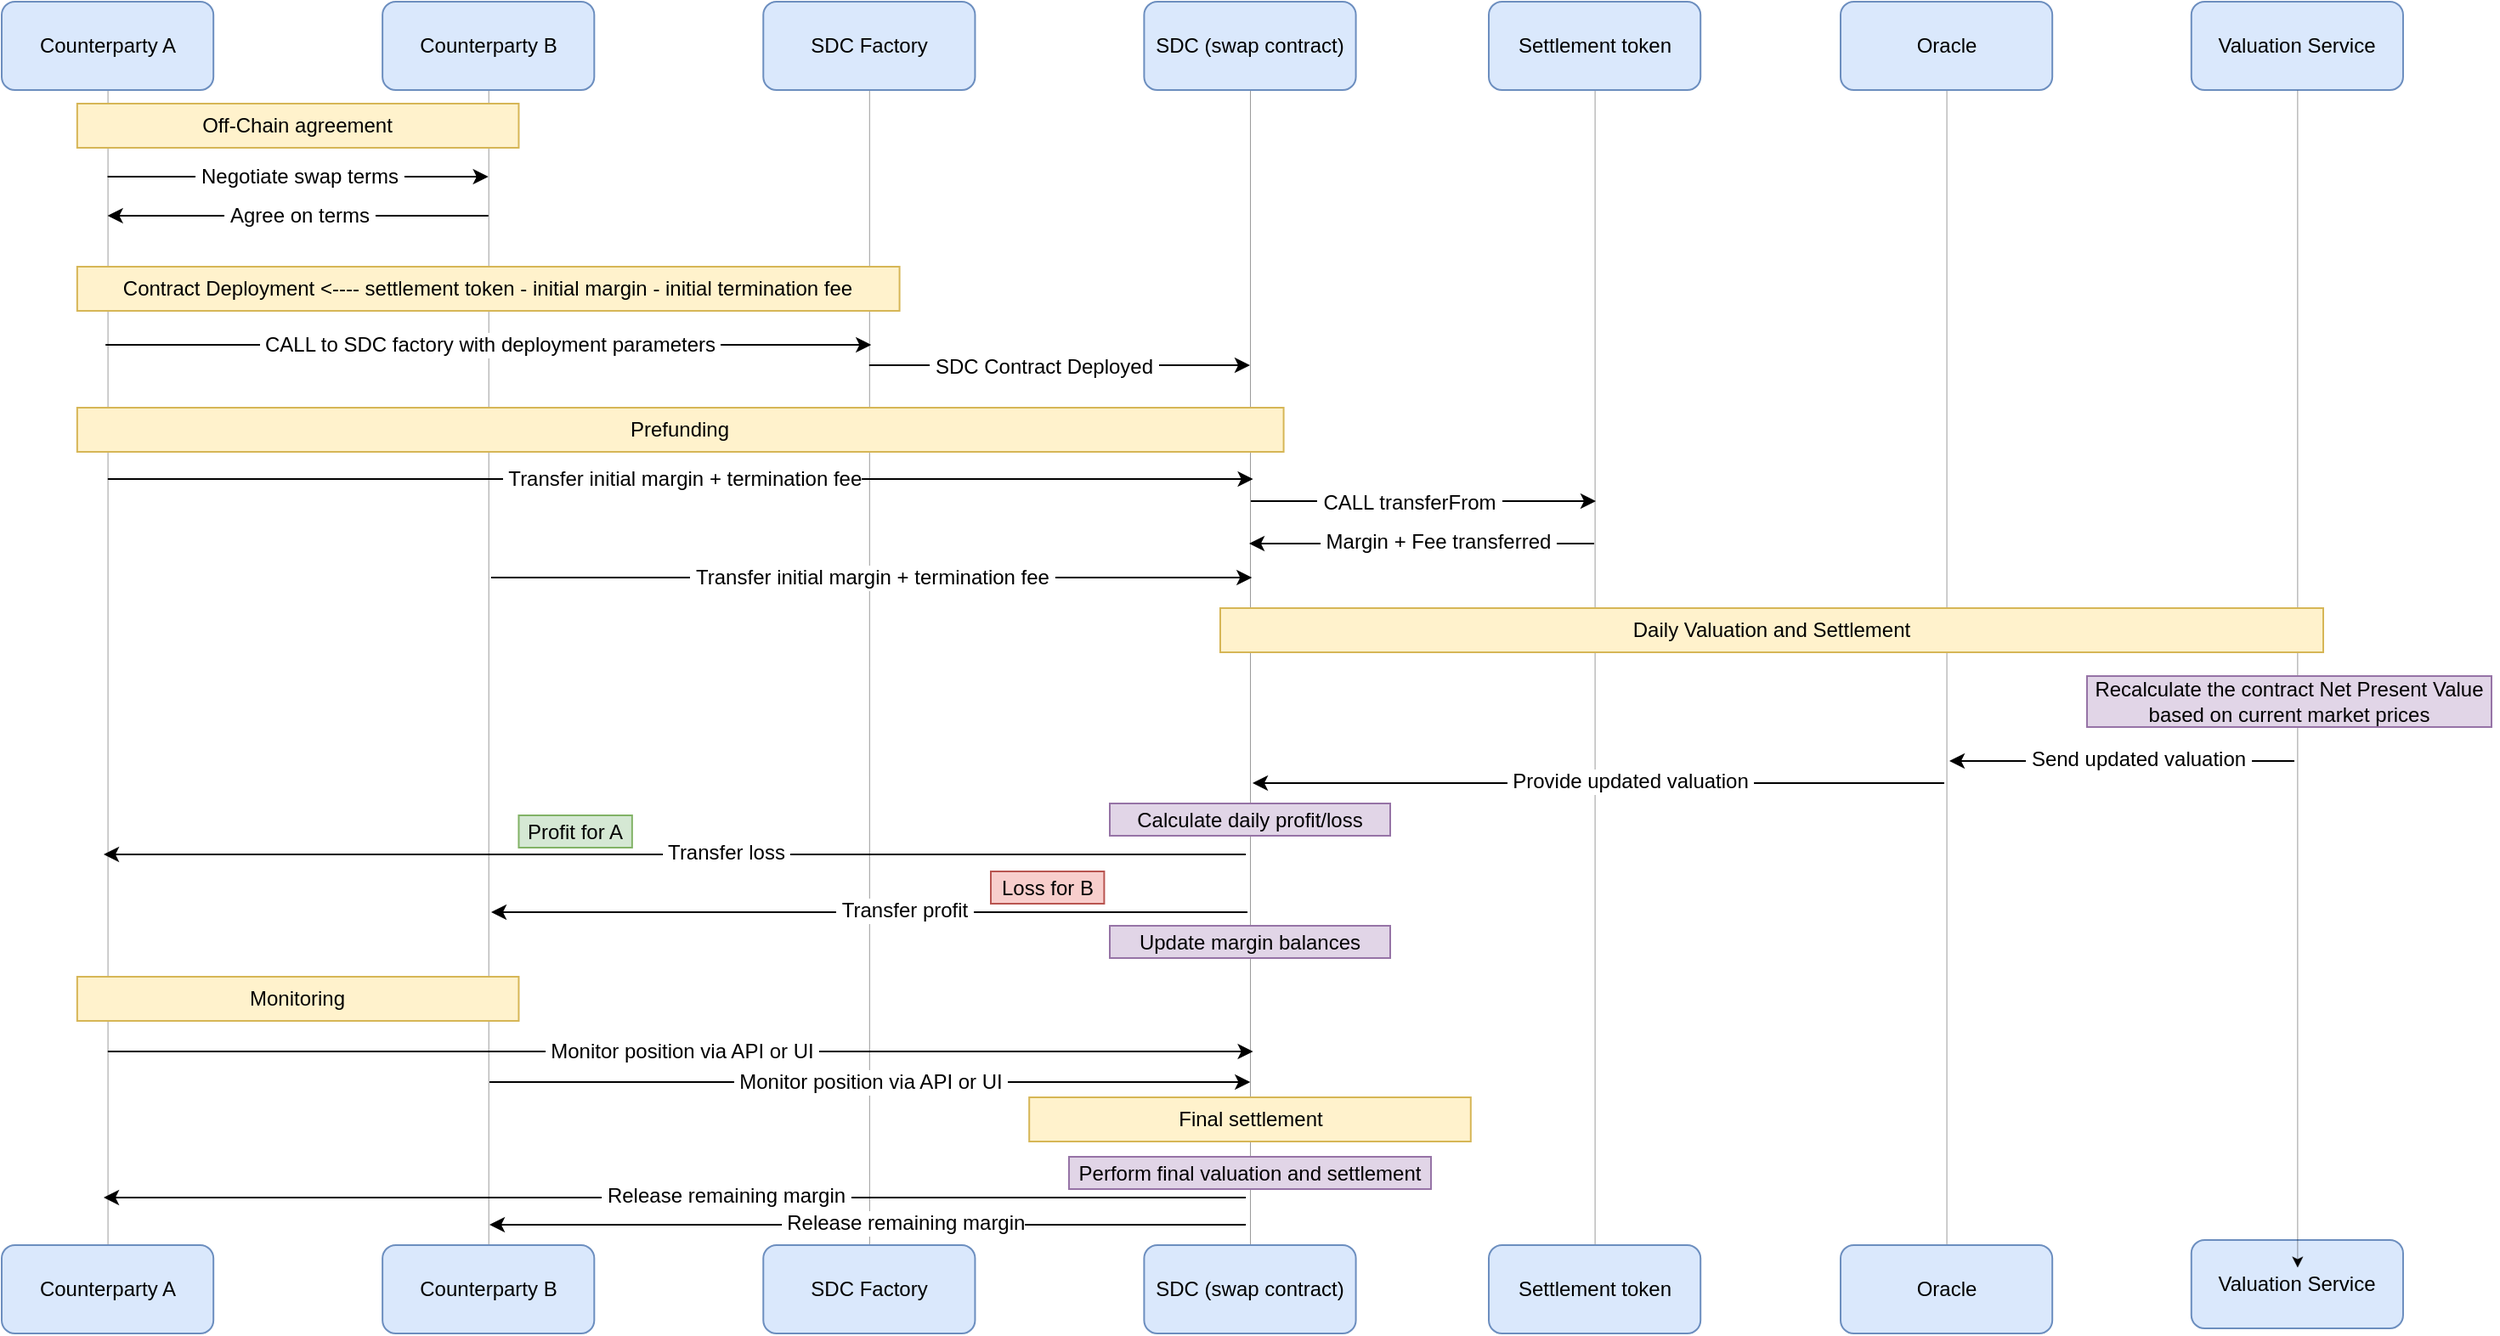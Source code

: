 <mxfile version="24.8.2" pages="9">
  <diagram name="Flow" id="JIEcCvsyP3tLWZqYlDOC">
    <mxGraphModel grid="0" page="1" gridSize="10" guides="1" tooltips="1" connect="1" arrows="1" fold="1" pageScale="1" pageWidth="1500" pageHeight="800" math="0" shadow="0">
      <root>
        <mxCell id="0" />
        <mxCell id="1" parent="0" />
        <mxCell id="qdFSx6WW4CjRJiMvxEVk-68" value="" style="group" vertex="1" connectable="0" parent="1">
          <mxGeometry x="11" y="10" width="1469" height="784" as="geometry" />
        </mxCell>
        <mxCell id="qdFSx6WW4CjRJiMvxEVk-33" style="edgeStyle=orthogonalEdgeStyle;rounded=0;orthogonalLoop=1;jettySize=auto;html=1;entryX=0.5;entryY=0.269;entryDx=0;entryDy=0;entryPerimeter=0;strokeWidth=0.2;" edge="1" parent="qdFSx6WW4CjRJiMvxEVk-68" source="qdFSx6WW4CjRJiMvxEVk-18" target="qdFSx6WW4CjRJiMvxEVk-26">
          <mxGeometry relative="1" as="geometry" />
        </mxCell>
        <mxCell id="qdFSx6WW4CjRJiMvxEVk-35" style="edgeStyle=orthogonalEdgeStyle;rounded=0;orthogonalLoop=1;jettySize=auto;html=1;entryX=0.5;entryY=0.288;entryDx=0;entryDy=0;entryPerimeter=0;strokeWidth=0.2;" edge="1" parent="qdFSx6WW4CjRJiMvxEVk-68" source="qdFSx6WW4CjRJiMvxEVk-19" target="qdFSx6WW4CjRJiMvxEVk-27">
          <mxGeometry relative="1" as="geometry" />
        </mxCell>
        <mxCell id="qdFSx6WW4CjRJiMvxEVk-36" style="edgeStyle=orthogonalEdgeStyle;rounded=0;orthogonalLoop=1;jettySize=auto;html=1;entryX=0.5;entryY=0.327;entryDx=0;entryDy=0;entryPerimeter=0;strokeWidth=0.2;" edge="1" parent="qdFSx6WW4CjRJiMvxEVk-68" source="qdFSx6WW4CjRJiMvxEVk-20" target="qdFSx6WW4CjRJiMvxEVk-28">
          <mxGeometry relative="1" as="geometry" />
        </mxCell>
        <mxCell id="qdFSx6WW4CjRJiMvxEVk-37" style="edgeStyle=orthogonalEdgeStyle;rounded=0;orthogonalLoop=1;jettySize=auto;html=1;entryX=0.5;entryY=0.346;entryDx=0;entryDy=0;entryPerimeter=0;strokeWidth=0.2;" edge="1" parent="qdFSx6WW4CjRJiMvxEVk-68" source="qdFSx6WW4CjRJiMvxEVk-21" target="qdFSx6WW4CjRJiMvxEVk-29">
          <mxGeometry relative="1" as="geometry" />
        </mxCell>
        <mxCell id="qdFSx6WW4CjRJiMvxEVk-38" style="edgeStyle=orthogonalEdgeStyle;rounded=0;orthogonalLoop=1;jettySize=auto;html=1;entryX=0.5;entryY=0.346;entryDx=0;entryDy=0;entryPerimeter=0;strokeWidth=0.2;" edge="1" parent="qdFSx6WW4CjRJiMvxEVk-68" source="qdFSx6WW4CjRJiMvxEVk-22" target="qdFSx6WW4CjRJiMvxEVk-30">
          <mxGeometry relative="1" as="geometry" />
        </mxCell>
        <mxCell id="qdFSx6WW4CjRJiMvxEVk-39" style="edgeStyle=orthogonalEdgeStyle;rounded=0;orthogonalLoop=1;jettySize=auto;html=1;entryX=0.5;entryY=0.327;entryDx=0;entryDy=0;entryPerimeter=0;strokeWidth=0.2;" edge="1" parent="qdFSx6WW4CjRJiMvxEVk-68" source="qdFSx6WW4CjRJiMvxEVk-23" target="qdFSx6WW4CjRJiMvxEVk-31">
          <mxGeometry relative="1" as="geometry" />
        </mxCell>
        <mxCell id="qdFSx6WW4CjRJiMvxEVk-24" value="" style="group" vertex="1" connectable="0" parent="qdFSx6WW4CjRJiMvxEVk-68">
          <mxGeometry width="1244.932" height="52" as="geometry" />
        </mxCell>
        <mxCell id="qdFSx6WW4CjRJiMvxEVk-18" value="Counterparty A" style="rounded=1;whiteSpace=wrap;html=1;fillColor=#dae8fc;strokeColor=#6c8ebf;" vertex="1" parent="qdFSx6WW4CjRJiMvxEVk-24">
          <mxGeometry width="124.59" height="52" as="geometry" />
        </mxCell>
        <mxCell id="qdFSx6WW4CjRJiMvxEVk-19" value="Counterparty B" style="rounded=1;whiteSpace=wrap;html=1;fillColor=#dae8fc;strokeColor=#6c8ebf;" vertex="1" parent="qdFSx6WW4CjRJiMvxEVk-24">
          <mxGeometry x="224.068" width="124.59" height="52" as="geometry" />
        </mxCell>
        <mxCell id="qdFSx6WW4CjRJiMvxEVk-20" value="SDC Factory" style="rounded=1;whiteSpace=wrap;html=1;fillColor=#dae8fc;strokeColor=#6c8ebf;" vertex="1" parent="qdFSx6WW4CjRJiMvxEVk-24">
          <mxGeometry x="448.137" width="124.59" height="52" as="geometry" />
        </mxCell>
        <mxCell id="qdFSx6WW4CjRJiMvxEVk-21" value="SDC (swap contract)" style="rounded=1;whiteSpace=wrap;html=1;fillColor=#dae8fc;strokeColor=#6c8ebf;" vertex="1" parent="qdFSx6WW4CjRJiMvxEVk-24">
          <mxGeometry x="672.205" width="124.59" height="52" as="geometry" />
        </mxCell>
        <mxCell id="qdFSx6WW4CjRJiMvxEVk-22" value="Settlement token" style="rounded=1;whiteSpace=wrap;html=1;fillColor=#dae8fc;strokeColor=#6c8ebf;" vertex="1" parent="qdFSx6WW4CjRJiMvxEVk-24">
          <mxGeometry x="875.004" width="124.59" height="52" as="geometry" />
        </mxCell>
        <mxCell id="qdFSx6WW4CjRJiMvxEVk-23" value="Oracle" style="rounded=1;whiteSpace=wrap;html=1;fillColor=#dae8fc;strokeColor=#6c8ebf;" vertex="1" parent="qdFSx6WW4CjRJiMvxEVk-24">
          <mxGeometry x="1081.997" width="124.59" height="52" as="geometry" />
        </mxCell>
        <mxCell id="qdFSx6WW4CjRJiMvxEVk-25" value="" style="group" vertex="1" connectable="0" parent="qdFSx6WW4CjRJiMvxEVk-68">
          <mxGeometry y="732" width="1244.932" height="52" as="geometry" />
        </mxCell>
        <mxCell id="qdFSx6WW4CjRJiMvxEVk-26" value="Counterparty A" style="rounded=1;whiteSpace=wrap;html=1;fillColor=#dae8fc;strokeColor=#6c8ebf;" vertex="1" parent="qdFSx6WW4CjRJiMvxEVk-25">
          <mxGeometry width="124.59" height="52" as="geometry" />
        </mxCell>
        <mxCell id="qdFSx6WW4CjRJiMvxEVk-27" value="Counterparty B" style="rounded=1;whiteSpace=wrap;html=1;fillColor=#dae8fc;strokeColor=#6c8ebf;" vertex="1" parent="qdFSx6WW4CjRJiMvxEVk-25">
          <mxGeometry x="224.068" width="124.59" height="52" as="geometry" />
        </mxCell>
        <mxCell id="qdFSx6WW4CjRJiMvxEVk-28" value="SDC Factory" style="rounded=1;whiteSpace=wrap;html=1;fillColor=#dae8fc;strokeColor=#6c8ebf;" vertex="1" parent="qdFSx6WW4CjRJiMvxEVk-25">
          <mxGeometry x="448.137" width="124.59" height="52" as="geometry" />
        </mxCell>
        <mxCell id="qdFSx6WW4CjRJiMvxEVk-29" value="SDC (swap contract)" style="rounded=1;whiteSpace=wrap;html=1;fillColor=#dae8fc;strokeColor=#6c8ebf;" vertex="1" parent="qdFSx6WW4CjRJiMvxEVk-25">
          <mxGeometry x="672.205" width="124.59" height="52" as="geometry" />
        </mxCell>
        <mxCell id="qdFSx6WW4CjRJiMvxEVk-30" value="Settlement token" style="rounded=1;whiteSpace=wrap;html=1;fillColor=#dae8fc;strokeColor=#6c8ebf;" vertex="1" parent="qdFSx6WW4CjRJiMvxEVk-25">
          <mxGeometry x="875.004" width="124.59" height="52" as="geometry" />
        </mxCell>
        <mxCell id="qdFSx6WW4CjRJiMvxEVk-31" value="Oracle" style="rounded=1;whiteSpace=wrap;html=1;fillColor=#dae8fc;strokeColor=#6c8ebf;" vertex="1" parent="qdFSx6WW4CjRJiMvxEVk-25">
          <mxGeometry x="1081.997" width="124.59" height="52" as="geometry" />
        </mxCell>
        <mxCell id="qdFSx6WW4CjRJiMvxEVk-40" value="Off-Chain agreement" style="rounded=0;whiteSpace=wrap;html=1;fillColor=#fff2cc;strokeColor=#d6b656;" vertex="1" parent="qdFSx6WW4CjRJiMvxEVk-68">
          <mxGeometry x="44.427" y="60" width="259.803" height="26" as="geometry" />
        </mxCell>
        <mxCell id="qdFSx6WW4CjRJiMvxEVk-41" value="Prefunding" style="rounded=0;whiteSpace=wrap;html=1;fillColor=#fff2cc;strokeColor=#d6b656;" vertex="1" parent="qdFSx6WW4CjRJiMvxEVk-68">
          <mxGeometry x="44.427" y="239" width="709.872" height="26" as="geometry" />
        </mxCell>
        <mxCell id="qdFSx6WW4CjRJiMvxEVk-44" value="" style="endArrow=classic;html=1;rounded=0;" edge="1" parent="qdFSx6WW4CjRJiMvxEVk-68">
          <mxGeometry relative="1" as="geometry">
            <mxPoint x="62.298" y="103" as="sourcePoint" />
            <mxPoint x="286.366" y="103" as="targetPoint" />
          </mxGeometry>
        </mxCell>
        <mxCell id="qdFSx6WW4CjRJiMvxEVk-45" value="&lt;font style=&quot;font-size: 12px;&quot;&gt;&amp;nbsp;Negotiate swap terms&amp;nbsp;&lt;/font&gt;" style="edgeLabel;resizable=0;html=1;;align=center;verticalAlign=middle;" connectable="0" vertex="1" parent="qdFSx6WW4CjRJiMvxEVk-44">
          <mxGeometry relative="1" as="geometry" />
        </mxCell>
        <mxCell id="qdFSx6WW4CjRJiMvxEVk-46" value="" style="endArrow=classic;html=1;rounded=0;" edge="1" parent="qdFSx6WW4CjRJiMvxEVk-68">
          <mxGeometry relative="1" as="geometry">
            <mxPoint x="286.363" y="126" as="sourcePoint" />
            <mxPoint x="62.295" y="126" as="targetPoint" />
          </mxGeometry>
        </mxCell>
        <mxCell id="qdFSx6WW4CjRJiMvxEVk-47" value="&lt;font style=&quot;font-size: 12px;&quot;&gt;&amp;nbsp;Agree on terms&amp;nbsp;&lt;/font&gt;" style="edgeLabel;resizable=0;html=1;;align=center;verticalAlign=middle;" connectable="0" vertex="1" parent="qdFSx6WW4CjRJiMvxEVk-46">
          <mxGeometry relative="1" as="geometry" />
        </mxCell>
        <mxCell id="qdFSx6WW4CjRJiMvxEVk-48" value="Contract Deployment &amp;lt;---- settlement token - initial margin - initial termination fee" style="rounded=0;whiteSpace=wrap;html=1;fillColor=#fff2cc;strokeColor=#d6b656;" vertex="1" parent="qdFSx6WW4CjRJiMvxEVk-68">
          <mxGeometry x="44.427" y="156" width="483.872" height="26" as="geometry" />
        </mxCell>
        <mxCell id="qdFSx6WW4CjRJiMvxEVk-49" value="" style="endArrow=classic;html=1;rounded=0;" edge="1" parent="qdFSx6WW4CjRJiMvxEVk-68">
          <mxGeometry relative="1" as="geometry">
            <mxPoint x="61.088" y="202" as="sourcePoint" />
            <mxPoint x="511.639" y="202" as="targetPoint" />
          </mxGeometry>
        </mxCell>
        <mxCell id="qdFSx6WW4CjRJiMvxEVk-50" value="&lt;font style=&quot;font-size: 12px;&quot;&gt;&amp;nbsp;CALL to SDC factory with deployment parameters&amp;nbsp;&lt;/font&gt;" style="edgeLabel;resizable=0;html=1;;align=center;verticalAlign=middle;" connectable="0" vertex="1" parent="qdFSx6WW4CjRJiMvxEVk-49">
          <mxGeometry relative="1" as="geometry" />
        </mxCell>
        <mxCell id="qdFSx6WW4CjRJiMvxEVk-52" value="" style="endArrow=classic;html=1;rounded=0;" edge="1" parent="qdFSx6WW4CjRJiMvxEVk-68">
          <mxGeometry relative="1" as="geometry">
            <mxPoint x="510.432" y="214" as="sourcePoint" />
            <mxPoint x="734.5" y="214" as="targetPoint" />
          </mxGeometry>
        </mxCell>
        <mxCell id="qdFSx6WW4CjRJiMvxEVk-55" value="&lt;font style=&quot;font-size: 12px;&quot;&gt;&amp;nbsp;SDC Contract Deployed&amp;nbsp;&lt;/font&gt;" style="edgeLabel;html=1;align=center;verticalAlign=middle;resizable=0;points=[];" vertex="1" connectable="0" parent="qdFSx6WW4CjRJiMvxEVk-52">
          <mxGeometry x="-0.09" y="-1" relative="1" as="geometry">
            <mxPoint as="offset" />
          </mxGeometry>
        </mxCell>
        <mxCell id="qdFSx6WW4CjRJiMvxEVk-56" value="" style="endArrow=classic;html=1;rounded=0;" edge="1" parent="qdFSx6WW4CjRJiMvxEVk-68">
          <mxGeometry relative="1" as="geometry">
            <mxPoint x="62.418" y="281" as="sourcePoint" />
            <mxPoint x="736.313" y="281" as="targetPoint" />
          </mxGeometry>
        </mxCell>
        <mxCell id="qdFSx6WW4CjRJiMvxEVk-57" value="&lt;font style=&quot;font-size: 12px;&quot;&gt;&amp;nbsp;Transfer initial margin + termination fee&lt;/font&gt;" style="edgeLabel;resizable=0;html=1;;align=center;verticalAlign=middle;" connectable="0" vertex="1" parent="qdFSx6WW4CjRJiMvxEVk-56">
          <mxGeometry relative="1" as="geometry" />
        </mxCell>
        <mxCell id="qdFSx6WW4CjRJiMvxEVk-59" value="" style="endArrow=classic;html=1;rounded=0;" edge="1" parent="qdFSx6WW4CjRJiMvxEVk-68">
          <mxGeometry relative="1" as="geometry">
            <mxPoint x="287.999" y="339" as="sourcePoint" />
            <mxPoint x="735.653" y="339" as="targetPoint" />
          </mxGeometry>
        </mxCell>
        <mxCell id="qdFSx6WW4CjRJiMvxEVk-60" value="&lt;font style=&quot;font-size: 12px;&quot;&gt;&amp;nbsp;Transfer initial margin + termination fee&amp;nbsp;&lt;/font&gt;" style="edgeLabel;resizable=0;html=1;;align=center;verticalAlign=middle;" connectable="0" vertex="1" parent="qdFSx6WW4CjRJiMvxEVk-59">
          <mxGeometry relative="1" as="geometry" />
        </mxCell>
        <mxCell id="qdFSx6WW4CjRJiMvxEVk-63" value="Valuation Service" style="rounded=1;whiteSpace=wrap;html=1;fillColor=#dae8fc;strokeColor=#6c8ebf;" vertex="1" parent="qdFSx6WW4CjRJiMvxEVk-68">
          <mxGeometry x="1288.393" width="124.59" height="52" as="geometry" />
        </mxCell>
        <mxCell id="qdFSx6WW4CjRJiMvxEVk-64" value="Valuation Service" style="rounded=1;whiteSpace=wrap;html=1;fillColor=#dae8fc;strokeColor=#6c8ebf;" vertex="1" parent="qdFSx6WW4CjRJiMvxEVk-68">
          <mxGeometry x="1288.393" y="729" width="124.59" height="52" as="geometry" />
        </mxCell>
        <mxCell id="qdFSx6WW4CjRJiMvxEVk-65" style="edgeStyle=orthogonalEdgeStyle;rounded=0;orthogonalLoop=1;jettySize=auto;html=1;entryX=0.5;entryY=0.308;entryDx=0;entryDy=0;entryPerimeter=0;strokeWidth=0.2;" edge="1" parent="qdFSx6WW4CjRJiMvxEVk-68" source="qdFSx6WW4CjRJiMvxEVk-63" target="qdFSx6WW4CjRJiMvxEVk-64">
          <mxGeometry relative="1" as="geometry" />
        </mxCell>
        <mxCell id="qdFSx6WW4CjRJiMvxEVk-69" value="" style="endArrow=classic;html=1;rounded=0;" edge="1" parent="qdFSx6WW4CjRJiMvxEVk-68">
          <mxGeometry relative="1" as="geometry">
            <mxPoint x="735.002" y="294" as="sourcePoint" />
            <mxPoint x="938" y="294" as="targetPoint" />
          </mxGeometry>
        </mxCell>
        <mxCell id="qdFSx6WW4CjRJiMvxEVk-70" value="&lt;font style=&quot;font-size: 12px;&quot;&gt;&amp;nbsp;CALL transferFrom&amp;nbsp;&lt;/font&gt;" style="edgeLabel;html=1;align=center;verticalAlign=middle;resizable=0;points=[];" vertex="1" connectable="0" parent="qdFSx6WW4CjRJiMvxEVk-69">
          <mxGeometry x="-0.09" y="-1" relative="1" as="geometry">
            <mxPoint as="offset" />
          </mxGeometry>
        </mxCell>
        <mxCell id="qdFSx6WW4CjRJiMvxEVk-71" value="" style="endArrow=classic;html=1;rounded=0;" edge="1" parent="qdFSx6WW4CjRJiMvxEVk-68">
          <mxGeometry relative="1" as="geometry">
            <mxPoint x="937" y="319" as="sourcePoint" />
            <mxPoint x="734.002" y="319" as="targetPoint" />
          </mxGeometry>
        </mxCell>
        <mxCell id="qdFSx6WW4CjRJiMvxEVk-72" value="&lt;span style=&quot;font-size: 12px;&quot;&gt;&amp;nbsp;Margin + Fee transferred&amp;nbsp;&lt;/span&gt;" style="edgeLabel;html=1;align=center;verticalAlign=middle;resizable=0;points=[];" vertex="1" connectable="0" parent="qdFSx6WW4CjRJiMvxEVk-71">
          <mxGeometry x="-0.09" y="-1" relative="1" as="geometry">
            <mxPoint as="offset" />
          </mxGeometry>
        </mxCell>
        <mxCell id="qdFSx6WW4CjRJiMvxEVk-116" value="Daily Valuation and Settlement" style="rounded=0;whiteSpace=wrap;html=1;fillColor=#fff2cc;strokeColor=#d6b656;" vertex="1" parent="qdFSx6WW4CjRJiMvxEVk-68">
          <mxGeometry x="717" y="357" width="649" height="26" as="geometry" />
        </mxCell>
        <mxCell id="qdFSx6WW4CjRJiMvxEVk-117" value="Recalculate the contract Net Present Value&lt;div&gt;based on current market prices&lt;/div&gt;" style="text;html=1;align=center;verticalAlign=middle;whiteSpace=wrap;rounded=0;fillColor=#e1d5e7;strokeColor=#9673a6;" vertex="1" parent="qdFSx6WW4CjRJiMvxEVk-68">
          <mxGeometry x="1227" y="397" width="238" height="30" as="geometry" />
        </mxCell>
        <mxCell id="qdFSx6WW4CjRJiMvxEVk-119" value="" style="endArrow=classic;html=1;rounded=0;" edge="1" parent="qdFSx6WW4CjRJiMvxEVk-68">
          <mxGeometry relative="1" as="geometry">
            <mxPoint x="1349" y="447" as="sourcePoint" />
            <mxPoint x="1146.002" y="447" as="targetPoint" />
          </mxGeometry>
        </mxCell>
        <mxCell id="qdFSx6WW4CjRJiMvxEVk-120" value="&lt;span style=&quot;font-size: 12px;&quot;&gt;&amp;nbsp;Send updated valuation&amp;nbsp;&lt;/span&gt;" style="edgeLabel;html=1;align=center;verticalAlign=middle;resizable=0;points=[];" vertex="1" connectable="0" parent="qdFSx6WW4CjRJiMvxEVk-119">
          <mxGeometry x="-0.09" y="-1" relative="1" as="geometry">
            <mxPoint as="offset" />
          </mxGeometry>
        </mxCell>
        <mxCell id="qdFSx6WW4CjRJiMvxEVk-122" value="" style="endArrow=classic;html=1;rounded=0;" edge="1" parent="qdFSx6WW4CjRJiMvxEVk-68">
          <mxGeometry relative="1" as="geometry">
            <mxPoint x="1143" y="460" as="sourcePoint" />
            <mxPoint x="736" y="460" as="targetPoint" />
          </mxGeometry>
        </mxCell>
        <mxCell id="qdFSx6WW4CjRJiMvxEVk-123" value="&lt;span style=&quot;font-size: 12px;&quot;&gt;&amp;nbsp;Provide updated valuation&amp;nbsp;&lt;/span&gt;" style="edgeLabel;html=1;align=center;verticalAlign=middle;resizable=0;points=[];" vertex="1" connectable="0" parent="qdFSx6WW4CjRJiMvxEVk-122">
          <mxGeometry x="-0.09" y="-1" relative="1" as="geometry">
            <mxPoint as="offset" />
          </mxGeometry>
        </mxCell>
        <mxCell id="qdFSx6WW4CjRJiMvxEVk-125" value="Calculate daily profit/loss" style="text;html=1;align=center;verticalAlign=middle;whiteSpace=wrap;rounded=0;fillColor=#e1d5e7;strokeColor=#9673a6;" vertex="1" parent="qdFSx6WW4CjRJiMvxEVk-68">
          <mxGeometry x="652" y="472" width="165" height="19" as="geometry" />
        </mxCell>
        <mxCell id="qdFSx6WW4CjRJiMvxEVk-127" value="" style="endArrow=classic;html=1;rounded=0;" edge="1" parent="qdFSx6WW4CjRJiMvxEVk-68">
          <mxGeometry relative="1" as="geometry">
            <mxPoint x="733" y="536" as="sourcePoint" />
            <mxPoint x="288" y="536" as="targetPoint" />
          </mxGeometry>
        </mxCell>
        <mxCell id="qdFSx6WW4CjRJiMvxEVk-128" value="&lt;span style=&quot;font-size: 12px;&quot;&gt;&amp;nbsp;Transfer profit&amp;nbsp;&lt;/span&gt;" style="edgeLabel;html=1;align=center;verticalAlign=middle;resizable=0;points=[];" vertex="1" connectable="0" parent="qdFSx6WW4CjRJiMvxEVk-127">
          <mxGeometry x="-0.09" y="-1" relative="1" as="geometry">
            <mxPoint as="offset" />
          </mxGeometry>
        </mxCell>
        <mxCell id="qdFSx6WW4CjRJiMvxEVk-131" value="" style="endArrow=classic;html=1;rounded=0;" edge="1" parent="qdFSx6WW4CjRJiMvxEVk-68">
          <mxGeometry relative="1" as="geometry">
            <mxPoint x="732" y="502" as="sourcePoint" />
            <mxPoint x="60" y="502" as="targetPoint" />
          </mxGeometry>
        </mxCell>
        <mxCell id="qdFSx6WW4CjRJiMvxEVk-132" value="&lt;span style=&quot;font-size: 12px;&quot;&gt;&amp;nbsp;Transfer loss&amp;nbsp;&lt;/span&gt;" style="edgeLabel;html=1;align=center;verticalAlign=middle;resizable=0;points=[];" vertex="1" connectable="0" parent="qdFSx6WW4CjRJiMvxEVk-131">
          <mxGeometry x="-0.09" y="-1" relative="1" as="geometry">
            <mxPoint as="offset" />
          </mxGeometry>
        </mxCell>
        <mxCell id="qdFSx6WW4CjRJiMvxEVk-133" value="Update margin balances" style="text;html=1;align=center;verticalAlign=middle;whiteSpace=wrap;rounded=0;fillColor=#e1d5e7;strokeColor=#9673a6;" vertex="1" parent="qdFSx6WW4CjRJiMvxEVk-68">
          <mxGeometry x="652" y="544" width="165" height="19" as="geometry" />
        </mxCell>
        <mxCell id="qdFSx6WW4CjRJiMvxEVk-134" value="Profit for A" style="text;html=1;align=center;verticalAlign=middle;whiteSpace=wrap;rounded=0;fillColor=#d5e8d4;strokeColor=#82b366;" vertex="1" parent="qdFSx6WW4CjRJiMvxEVk-68">
          <mxGeometry x="304.23" y="479" width="66.7" height="19" as="geometry" />
        </mxCell>
        <mxCell id="qdFSx6WW4CjRJiMvxEVk-135" value="Loss for B" style="text;html=1;align=center;verticalAlign=middle;whiteSpace=wrap;rounded=0;fillColor=#f8cecc;strokeColor=#b85450;" vertex="1" parent="qdFSx6WW4CjRJiMvxEVk-68">
          <mxGeometry x="582" y="512" width="66.7" height="19" as="geometry" />
        </mxCell>
        <mxCell id="qdFSx6WW4CjRJiMvxEVk-136" value="Monitoring" style="rounded=0;whiteSpace=wrap;html=1;fillColor=#fff2cc;strokeColor=#d6b656;" vertex="1" parent="qdFSx6WW4CjRJiMvxEVk-68">
          <mxGeometry x="44.427" y="574" width="259.803" height="26" as="geometry" />
        </mxCell>
        <mxCell id="qdFSx6WW4CjRJiMvxEVk-137" value="Final settlement" style="rounded=0;whiteSpace=wrap;html=1;fillColor=#fff2cc;strokeColor=#d6b656;" vertex="1" parent="qdFSx6WW4CjRJiMvxEVk-68">
          <mxGeometry x="604.597" y="645" width="259.803" height="26" as="geometry" />
        </mxCell>
        <mxCell id="qdFSx6WW4CjRJiMvxEVk-138" value="" style="endArrow=classic;html=1;rounded=0;" edge="1" parent="qdFSx6WW4CjRJiMvxEVk-68">
          <mxGeometry relative="1" as="geometry">
            <mxPoint x="62.418" y="618" as="sourcePoint" />
            <mxPoint x="736.313" y="618" as="targetPoint" />
          </mxGeometry>
        </mxCell>
        <mxCell id="qdFSx6WW4CjRJiMvxEVk-139" value="&lt;font style=&quot;font-size: 12px;&quot;&gt;&amp;nbsp;Monitor position via API or UI&amp;nbsp;&lt;/font&gt;" style="edgeLabel;resizable=0;html=1;;align=center;verticalAlign=middle;" connectable="0" vertex="1" parent="qdFSx6WW4CjRJiMvxEVk-138">
          <mxGeometry relative="1" as="geometry" />
        </mxCell>
        <mxCell id="qdFSx6WW4CjRJiMvxEVk-140" value="" style="endArrow=classic;html=1;rounded=0;" edge="1" parent="qdFSx6WW4CjRJiMvxEVk-68">
          <mxGeometry relative="1" as="geometry">
            <mxPoint x="286.999" y="636" as="sourcePoint" />
            <mxPoint x="734.653" y="636" as="targetPoint" />
          </mxGeometry>
        </mxCell>
        <mxCell id="qdFSx6WW4CjRJiMvxEVk-141" value="&lt;span style=&quot;font-size: 12px;&quot;&gt;&amp;nbsp;Monitor position via API or UI&amp;nbsp;&lt;/span&gt;" style="edgeLabel;resizable=0;html=1;;align=center;verticalAlign=middle;" connectable="0" vertex="1" parent="qdFSx6WW4CjRJiMvxEVk-140">
          <mxGeometry relative="1" as="geometry" />
        </mxCell>
        <mxCell id="qdFSx6WW4CjRJiMvxEVk-142" value="Perform final valuation and settlement" style="text;html=1;align=center;verticalAlign=middle;whiteSpace=wrap;rounded=0;fillColor=#e1d5e7;strokeColor=#9673a6;" vertex="1" parent="qdFSx6WW4CjRJiMvxEVk-68">
          <mxGeometry x="628" y="680" width="213" height="19" as="geometry" />
        </mxCell>
        <mxCell id="qdFSx6WW4CjRJiMvxEVk-144" value="" style="endArrow=classic;html=1;rounded=0;" edge="1" parent="qdFSx6WW4CjRJiMvxEVk-68">
          <mxGeometry relative="1" as="geometry">
            <mxPoint x="732" y="704" as="sourcePoint" />
            <mxPoint x="60" y="704" as="targetPoint" />
          </mxGeometry>
        </mxCell>
        <mxCell id="qdFSx6WW4CjRJiMvxEVk-145" value="&lt;span style=&quot;font-size: 12px;&quot;&gt;&amp;nbsp;Release remaining margin&amp;nbsp;&lt;/span&gt;" style="edgeLabel;html=1;align=center;verticalAlign=middle;resizable=0;points=[];" vertex="1" connectable="0" parent="qdFSx6WW4CjRJiMvxEVk-144">
          <mxGeometry x="-0.09" y="-1" relative="1" as="geometry">
            <mxPoint as="offset" />
          </mxGeometry>
        </mxCell>
        <mxCell id="qdFSx6WW4CjRJiMvxEVk-146" value="" style="endArrow=classic;html=1;rounded=0;" edge="1" parent="qdFSx6WW4CjRJiMvxEVk-68">
          <mxGeometry relative="1" as="geometry">
            <mxPoint x="732" y="720" as="sourcePoint" />
            <mxPoint x="287" y="720" as="targetPoint" />
          </mxGeometry>
        </mxCell>
        <mxCell id="qdFSx6WW4CjRJiMvxEVk-147" value="&lt;span style=&quot;font-size: 12px;&quot;&gt;&amp;nbsp;Release remaining margin&lt;/span&gt;" style="edgeLabel;html=1;align=center;verticalAlign=middle;resizable=0;points=[];" vertex="1" connectable="0" parent="qdFSx6WW4CjRJiMvxEVk-146">
          <mxGeometry x="-0.09" y="-1" relative="1" as="geometry">
            <mxPoint as="offset" />
          </mxGeometry>
        </mxCell>
      </root>
    </mxGraphModel>
  </diagram>
  <diagram id="LO6bHJi3nZoiC9mwhHFk" name="Architecture">
    <mxGraphModel dx="1886" dy="1635" grid="0" gridSize="10" guides="1" tooltips="1" connect="1" arrows="1" fold="1" page="1" pageScale="1" pageWidth="1500" pageHeight="800" math="0" shadow="0">
      <root>
        <mxCell id="0" />
        <mxCell id="1" parent="0" />
        <mxCell id="Fk7-EAaNJhS-Cf2a6_KV-82" value="&lt;div style=&quot;&quot;&gt;&lt;br&gt;&lt;/div&gt;" style="rounded=1;whiteSpace=wrap;html=1;fillColor=#fff2cc;strokeColor=#d6b656;align=left;strokeWidth=0;" vertex="1" parent="1">
          <mxGeometry x="500" y="21" width="485" height="85" as="geometry" />
        </mxCell>
        <mxCell id="Fk7-EAaNJhS-Cf2a6_KV-15" value="" style="group" vertex="1" connectable="0" parent="1">
          <mxGeometry x="186" y="161" width="120" height="126" as="geometry" />
        </mxCell>
        <mxCell id="Fk7-EAaNJhS-Cf2a6_KV-73" style="edgeStyle=orthogonalEdgeStyle;rounded=0;orthogonalLoop=1;jettySize=auto;html=1;strokeWidth=0.2;" edge="1" parent="Fk7-EAaNJhS-Cf2a6_KV-15" source="Fk7-EAaNJhS-Cf2a6_KV-8">
          <mxGeometry relative="1" as="geometry">
            <mxPoint x="60" y="653" as="targetPoint" />
          </mxGeometry>
        </mxCell>
        <mxCell id="Fk7-EAaNJhS-Cf2a6_KV-75" style="edgeStyle=orthogonalEdgeStyle;rounded=0;orthogonalLoop=1;jettySize=auto;html=1;strokeWidth=0.2;" edge="1" parent="Fk7-EAaNJhS-Cf2a6_KV-15" source="Fk7-EAaNJhS-Cf2a6_KV-8">
          <mxGeometry relative="1" as="geometry">
            <mxPoint x="60" y="-175" as="targetPoint" />
          </mxGeometry>
        </mxCell>
        <mxCell id="Fk7-EAaNJhS-Cf2a6_KV-8" value="" style="rounded=1;whiteSpace=wrap;html=1;" vertex="1" parent="Fk7-EAaNJhS-Cf2a6_KV-15">
          <mxGeometry width="120" height="126" as="geometry" />
        </mxCell>
        <mxCell id="Fk7-EAaNJhS-Cf2a6_KV-13" value="Counterparty A" style="text;html=1;align=center;verticalAlign=middle;whiteSpace=wrap;rounded=0;fillColor=#f8cecc;strokeColor=#b85450;strokeWidth=0.5;" vertex="1" parent="Fk7-EAaNJhS-Cf2a6_KV-15">
          <mxGeometry x="13" y="13" width="94" height="30" as="geometry" />
        </mxCell>
        <mxCell id="Fk7-EAaNJhS-Cf2a6_KV-32" value="" style="group" vertex="1" connectable="0" parent="Fk7-EAaNJhS-Cf2a6_KV-15">
          <mxGeometry x="18" y="56" width="84" height="61" as="geometry" />
        </mxCell>
        <mxCell id="Fk7-EAaNJhS-Cf2a6_KV-12" value="" style="html=1;verticalLabelPosition=bottom;align=center;labelBackgroundColor=#ffffff;verticalAlign=top;strokeWidth=2;strokeColor=#0080F0;shadow=0;dashed=0;shape=mxgraph.ios7.icons.wallet;" vertex="1" parent="Fk7-EAaNJhS-Cf2a6_KV-32">
          <mxGeometry width="84" height="61" as="geometry" />
        </mxCell>
        <mxCell id="Fk7-EAaNJhS-Cf2a6_KV-14" value="Wallet A" style="text;html=1;align=center;verticalAlign=middle;whiteSpace=wrap;rounded=0;" vertex="1" parent="Fk7-EAaNJhS-Cf2a6_KV-32">
          <mxGeometry x="4" y="23" width="66" height="21" as="geometry" />
        </mxCell>
        <mxCell id="Fk7-EAaNJhS-Cf2a6_KV-88" style="edgeStyle=orthogonalEdgeStyle;rounded=0;orthogonalLoop=1;jettySize=auto;html=1;entryX=0;entryY=0.5;entryDx=0;entryDy=0;" edge="1" parent="1" source="Fk7-EAaNJhS-Cf2a6_KV-28" target="Fk7-EAaNJhS-Cf2a6_KV-30">
          <mxGeometry relative="1" as="geometry" />
        </mxCell>
        <mxCell id="Fk7-EAaNJhS-Cf2a6_KV-28" value="&lt;b&gt;SDC Factory&lt;/b&gt; - ERC-6123" style="rounded=1;whiteSpace=wrap;html=1;fillColor=#d5e8d4;strokeColor=#82b366;" vertex="1" parent="1">
          <mxGeometry x="464" y="201.5" width="145" height="45" as="geometry" />
        </mxCell>
        <mxCell id="Fk7-EAaNJhS-Cf2a6_KV-93" style="edgeStyle=orthogonalEdgeStyle;rounded=0;orthogonalLoop=1;jettySize=auto;html=1;strokeWidth=0.2;" edge="1" parent="1" source="Fk7-EAaNJhS-Cf2a6_KV-30">
          <mxGeometry relative="1" as="geometry">
            <mxPoint x="902" y="813" as="targetPoint" />
          </mxGeometry>
        </mxCell>
        <mxCell id="Fk7-EAaNJhS-Cf2a6_KV-30" value="&lt;b&gt;SDC (Swap contract)&lt;/b&gt;&lt;div&gt;&lt;br&gt;&lt;/div&gt;&lt;div&gt;&lt;div style=&quot;text-align: left;&quot;&gt;&lt;ul&gt;&lt;li&gt;&lt;span style=&quot;background-color: initial;&quot;&gt;SET --&amp;gt; Initial margin&lt;/span&gt;&lt;/li&gt;&lt;/ul&gt;&lt;ul&gt;&lt;li&gt;&lt;span style=&quot;background-color: initial;&quot;&gt;SET --&amp;gt; Termination Fee&lt;/span&gt;&lt;/li&gt;&lt;/ul&gt;&lt;ul&gt;&lt;li&gt;&lt;span style=&quot;background-color: initial;&quot;&gt;SET --&amp;gt; Settlement Token&lt;/span&gt;&lt;/li&gt;&lt;/ul&gt;&lt;/div&gt;&lt;/div&gt;" style="rounded=1;whiteSpace=wrap;html=1;fillColor=#d5e8d4;strokeColor=#82b366;" vertex="1" parent="1">
          <mxGeometry x="805" y="157.71" width="194" height="132.58" as="geometry" />
        </mxCell>
        <mxCell id="Fk7-EAaNJhS-Cf2a6_KV-123" style="edgeStyle=orthogonalEdgeStyle;rounded=0;orthogonalLoop=1;jettySize=auto;html=1;exitX=0;exitY=0.25;exitDx=0;exitDy=0;entryX=0;entryY=0.25;entryDx=0;entryDy=0;" edge="1" parent="1" target="Fk7-EAaNJhS-Cf2a6_KV-31">
          <mxGeometry relative="1" as="geometry">
            <mxPoint x="901" y="347" as="sourcePoint" />
          </mxGeometry>
        </mxCell>
        <mxCell id="Fk7-EAaNJhS-Cf2a6_KV-124" style="edgeStyle=orthogonalEdgeStyle;rounded=0;orthogonalLoop=1;jettySize=auto;html=1;exitX=0;exitY=0.75;exitDx=0;exitDy=0;entryX=0;entryY=0.75;entryDx=0;entryDy=0;" edge="1" parent="1" target="Fk7-EAaNJhS-Cf2a6_KV-31">
          <mxGeometry relative="1" as="geometry">
            <mxPoint x="902" y="388" as="sourcePoint" />
          </mxGeometry>
        </mxCell>
        <mxCell id="Fk7-EAaNJhS-Cf2a6_KV-31" value="&lt;font size=&quot;1&quot; style=&quot;&quot;&gt;&lt;b style=&quot;font-size: 13px;&quot;&gt;Settlement token&lt;/b&gt;&lt;/font&gt;" style="rounded=1;whiteSpace=wrap;html=1;fillColor=#d5e8d4;strokeColor=#82b366;" vertex="1" parent="1">
          <mxGeometry x="1125" y="327" width="121" height="81" as="geometry" />
        </mxCell>
        <mxCell id="Fk7-EAaNJhS-Cf2a6_KV-34" value="" style="group" vertex="1" connectable="0" parent="1">
          <mxGeometry x="1194" y="161" width="120" height="126" as="geometry" />
        </mxCell>
        <mxCell id="Fk7-EAaNJhS-Cf2a6_KV-74" style="edgeStyle=orthogonalEdgeStyle;rounded=0;orthogonalLoop=1;jettySize=auto;html=1;strokeWidth=0.2;" edge="1" parent="Fk7-EAaNJhS-Cf2a6_KV-34" source="Fk7-EAaNJhS-Cf2a6_KV-35">
          <mxGeometry relative="1" as="geometry">
            <mxPoint x="60" y="652" as="targetPoint" />
          </mxGeometry>
        </mxCell>
        <mxCell id="Fk7-EAaNJhS-Cf2a6_KV-76" style="edgeStyle=orthogonalEdgeStyle;rounded=0;orthogonalLoop=1;jettySize=auto;html=1;strokeWidth=0.2;" edge="1" parent="Fk7-EAaNJhS-Cf2a6_KV-34" source="Fk7-EAaNJhS-Cf2a6_KV-35">
          <mxGeometry relative="1" as="geometry">
            <mxPoint x="60" y="-174" as="targetPoint" />
          </mxGeometry>
        </mxCell>
        <mxCell id="Fk7-EAaNJhS-Cf2a6_KV-35" value="" style="rounded=1;whiteSpace=wrap;html=1;" vertex="1" parent="Fk7-EAaNJhS-Cf2a6_KV-34">
          <mxGeometry width="120" height="126" as="geometry" />
        </mxCell>
        <mxCell id="Fk7-EAaNJhS-Cf2a6_KV-36" value="Counterparty B" style="text;html=1;align=center;verticalAlign=middle;whiteSpace=wrap;rounded=0;fillColor=#f8cecc;strokeColor=#b85450;strokeWidth=0.5;" vertex="1" parent="Fk7-EAaNJhS-Cf2a6_KV-34">
          <mxGeometry x="13" y="13" width="94" height="30" as="geometry" />
        </mxCell>
        <mxCell id="Fk7-EAaNJhS-Cf2a6_KV-37" value="" style="group" vertex="1" connectable="0" parent="Fk7-EAaNJhS-Cf2a6_KV-34">
          <mxGeometry x="18" y="56" width="84" height="61" as="geometry" />
        </mxCell>
        <mxCell id="Fk7-EAaNJhS-Cf2a6_KV-38" value="" style="html=1;verticalLabelPosition=bottom;align=center;labelBackgroundColor=#ffffff;verticalAlign=top;strokeWidth=2;strokeColor=#0080F0;shadow=0;dashed=0;shape=mxgraph.ios7.icons.wallet;" vertex="1" parent="Fk7-EAaNJhS-Cf2a6_KV-37">
          <mxGeometry width="84" height="61" as="geometry" />
        </mxCell>
        <mxCell id="Fk7-EAaNJhS-Cf2a6_KV-39" value="Wallet B" style="text;html=1;align=center;verticalAlign=middle;whiteSpace=wrap;rounded=0;" vertex="1" parent="Fk7-EAaNJhS-Cf2a6_KV-37">
          <mxGeometry x="4" y="23" width="66" height="21" as="geometry" />
        </mxCell>
        <mxCell id="Fk7-EAaNJhS-Cf2a6_KV-70" value="&lt;font style=&quot;font-size: 14px;&quot;&gt;Deploy SDC Contract&lt;/font&gt;" style="text;html=1;align=center;verticalAlign=middle;whiteSpace=wrap;rounded=0;" vertex="1" parent="1">
          <mxGeometry x="633" y="201.5" width="148" height="17" as="geometry" />
        </mxCell>
        <mxCell id="Fk7-EAaNJhS-Cf2a6_KV-72" value="&lt;font style=&quot;font-size: 14px;&quot;&gt;CALL Factory&lt;/font&gt;" style="text;html=1;align=center;verticalAlign=middle;whiteSpace=wrap;rounded=0;" vertex="1" parent="1">
          <mxGeometry x="329" y="200" width="99" height="17" as="geometry" />
        </mxCell>
        <mxCell id="Fk7-EAaNJhS-Cf2a6_KV-78" value="" style="endArrow=classic;html=1;rounded=0;" edge="1" parent="1">
          <mxGeometry relative="1" as="geometry">
            <mxPoint x="247" y="65" as="sourcePoint" />
            <mxPoint x="1253" y="65" as="targetPoint" />
          </mxGeometry>
        </mxCell>
        <mxCell id="Fk7-EAaNJhS-Cf2a6_KV-79" value="&lt;font style=&quot;font-size: 14px;&quot;&gt;&amp;nbsp; Negotiate swap terms&amp;nbsp;&amp;nbsp;&lt;/font&gt;" style="edgeLabel;resizable=0;html=1;;align=center;verticalAlign=middle;labelBackgroundColor=#fff2cc;" connectable="0" vertex="1" parent="Fk7-EAaNJhS-Cf2a6_KV-78">
          <mxGeometry relative="1" as="geometry" />
        </mxCell>
        <mxCell id="Fk7-EAaNJhS-Cf2a6_KV-80" value="" style="endArrow=classic;html=1;rounded=0;" edge="1" parent="1">
          <mxGeometry relative="1" as="geometry">
            <mxPoint x="1253" y="91" as="sourcePoint" />
            <mxPoint x="247" y="91" as="targetPoint" />
          </mxGeometry>
        </mxCell>
        <mxCell id="Fk7-EAaNJhS-Cf2a6_KV-81" value="&lt;font style=&quot;font-size: 14px;&quot;&gt;&amp;nbsp; Agree on terms&amp;nbsp;&amp;nbsp;&lt;/font&gt;" style="edgeLabel;resizable=0;html=1;;align=center;verticalAlign=middle;labelBackgroundColor=#fff2cc;" connectable="0" vertex="1" parent="Fk7-EAaNJhS-Cf2a6_KV-80">
          <mxGeometry relative="1" as="geometry" />
        </mxCell>
        <mxCell id="Fk7-EAaNJhS-Cf2a6_KV-85" value="&lt;font style=&quot;font-size: 14px;&quot;&gt;Off-Chain agreement&lt;/font&gt;" style="text;html=1;align=center;verticalAlign=middle;whiteSpace=wrap;rounded=0;fillColor=#e3c800;strokeColor=#B09500;fontColor=#000000;" vertex="1" parent="1">
          <mxGeometry x="676" y="8" width="149" height="24" as="geometry" />
        </mxCell>
        <mxCell id="Fk7-EAaNJhS-Cf2a6_KV-87" style="edgeStyle=orthogonalEdgeStyle;rounded=0;orthogonalLoop=1;jettySize=auto;html=1;entryX=0;entryY=0.5;entryDx=0;entryDy=0;" edge="1" parent="1" source="Fk7-EAaNJhS-Cf2a6_KV-8" target="Fk7-EAaNJhS-Cf2a6_KV-28">
          <mxGeometry relative="1" as="geometry" />
        </mxCell>
        <mxCell id="Fk7-EAaNJhS-Cf2a6_KV-92" value="&lt;font style=&quot;font-size: 14px;&quot;&gt;CALL transferFrom&lt;/font&gt;" style="text;html=1;align=center;verticalAlign=middle;whiteSpace=wrap;rounded=0;rotation=0;" vertex="1" parent="1">
          <mxGeometry x="957" y="325" width="129" height="17" as="geometry" />
        </mxCell>
        <mxCell id="Fk7-EAaNJhS-Cf2a6_KV-95" value="" style="endArrow=classic;html=1;rounded=0;" edge="1" parent="1">
          <mxGeometry relative="1" as="geometry">
            <mxPoint x="248" y="333" as="sourcePoint" />
            <mxPoint x="903" y="333" as="targetPoint" />
          </mxGeometry>
        </mxCell>
        <mxCell id="Fk7-EAaNJhS-Cf2a6_KV-96" value="&lt;font style=&quot;font-size: 14px;&quot;&gt;&amp;nbsp; CALL to transfer initial margin + penalty fee&amp;nbsp;&amp;nbsp;&lt;/font&gt;" style="edgeLabel;resizable=0;html=1;;align=center;verticalAlign=middle;labelBackgroundColor=#fff2cc;" connectable="0" vertex="1" parent="Fk7-EAaNJhS-Cf2a6_KV-95">
          <mxGeometry relative="1" as="geometry" />
        </mxCell>
        <mxCell id="Fk7-EAaNJhS-Cf2a6_KV-97" value="" style="endArrow=classic;html=1;rounded=0;" edge="1" parent="1">
          <mxGeometry relative="1" as="geometry">
            <mxPoint x="1253" y="438" as="sourcePoint" />
            <mxPoint x="902" y="438" as="targetPoint" />
          </mxGeometry>
        </mxCell>
        <mxCell id="Fk7-EAaNJhS-Cf2a6_KV-98" value="&lt;font style=&quot;font-size: 14px;&quot;&gt;&amp;nbsp; CALL to transfer initial margin + penalty fee&amp;nbsp;&amp;nbsp;&lt;/font&gt;" style="edgeLabel;resizable=0;html=1;;align=center;verticalAlign=middle;labelBackgroundColor=#fff2cc;" connectable="0" vertex="1" parent="Fk7-EAaNJhS-Cf2a6_KV-97">
          <mxGeometry relative="1" as="geometry" />
        </mxCell>
        <mxCell id="Fk7-EAaNJhS-Cf2a6_KV-103" style="edgeStyle=orthogonalEdgeStyle;rounded=0;orthogonalLoop=1;jettySize=auto;html=1;entryX=1;entryY=0.5;entryDx=0;entryDy=0;strokeWidth=0.5;" edge="1" parent="1" source="Fk7-EAaNJhS-Cf2a6_KV-102" target="Fk7-EAaNJhS-Cf2a6_KV-31">
          <mxGeometry relative="1" as="geometry" />
        </mxCell>
        <mxCell id="Fk7-EAaNJhS-Cf2a6_KV-102" value="&lt;font style=&quot;font-size: 14px;&quot;&gt;Central Agent&lt;/font&gt;&lt;div style=&quot;font-size: 14px;&quot;&gt;&lt;font style=&quot;font-size: 14px;&quot;&gt;&lt;br&gt;&lt;/font&gt;&lt;/div&gt;&lt;div style=&quot;font-size: 14px;&quot;&gt;&lt;font style=&quot;font-size: 14px;&quot;&gt;Token issuer&lt;/font&gt;&lt;/div&gt;" style="rounded=1;whiteSpace=wrap;html=1;rotation=-90;fillColor=#f8cecc;strokeColor=#b85450;" vertex="1" parent="1">
          <mxGeometry x="1309" y="329" width="134" height="77" as="geometry" />
        </mxCell>
        <mxCell id="Fk7-EAaNJhS-Cf2a6_KV-120" value="" style="endArrow=classic;html=1;rounded=0;" edge="1" parent="1">
          <mxGeometry relative="1" as="geometry">
            <mxPoint x="1125" y="367" as="sourcePoint" />
            <mxPoint x="903" y="367" as="targetPoint" />
          </mxGeometry>
        </mxCell>
        <mxCell id="Fk7-EAaNJhS-Cf2a6_KV-121" value="&lt;span style=&quot;font-size: 14px;&quot;&gt;&amp;nbsp; &amp;nbsp;Margin + Fee transferred&lt;/span&gt;" style="edgeLabel;resizable=0;html=1;;align=center;verticalAlign=middle;labelBackgroundColor=#fff2cc;" connectable="0" vertex="1" parent="Fk7-EAaNJhS-Cf2a6_KV-120">
          <mxGeometry relative="1" as="geometry" />
        </mxCell>
        <mxCell id="Fk7-EAaNJhS-Cf2a6_KV-125" value="&lt;font style=&quot;font-size: 14px;&quot;&gt;CALL transferFrom&lt;/font&gt;" style="text;html=1;align=center;verticalAlign=middle;whiteSpace=wrap;rounded=0;rotation=0;" vertex="1" parent="1">
          <mxGeometry x="957" y="391" width="129" height="17" as="geometry" />
        </mxCell>
        <mxCell id="Fk7-EAaNJhS-Cf2a6_KV-126" value="&lt;font style=&quot;font-size: 14px;&quot;&gt;Issue&lt;/font&gt;" style="text;html=1;align=center;verticalAlign=middle;whiteSpace=wrap;rounded=0;rotation=0;" vertex="1" parent="1">
          <mxGeometry x="1273" y="347" width="47" height="17" as="geometry" />
        </mxCell>
        <mxCell id="Fk7-EAaNJhS-Cf2a6_KV-127" value="&lt;span style=&quot;font-size: 14px;&quot;&gt;Oracle&lt;/span&gt;" style="rounded=1;whiteSpace=wrap;html=1;rotation=-90;fillColor=#f8cecc;strokeColor=#b85450;" vertex="1" parent="1">
          <mxGeometry x="1309" y="526" width="134" height="77" as="geometry" />
        </mxCell>
        <mxCell id="Fk7-EAaNJhS-Cf2a6_KV-130" style="edgeStyle=orthogonalEdgeStyle;rounded=0;orthogonalLoop=1;jettySize=auto;html=1;entryX=0.25;entryY=0;entryDx=0;entryDy=0;" edge="1" parent="1" source="Fk7-EAaNJhS-Cf2a6_KV-128" target="Fk7-EAaNJhS-Cf2a6_KV-127">
          <mxGeometry relative="1" as="geometry">
            <Array as="points">
              <mxPoint x="1301" y="712.5" />
              <mxPoint x="1301" y="598" />
            </Array>
          </mxGeometry>
        </mxCell>
        <mxCell id="Fk7-EAaNJhS-Cf2a6_KV-128" value="&lt;span style=&quot;font-size: 14px;&quot;&gt;Valuation Service&lt;/span&gt;" style="rounded=1;whiteSpace=wrap;html=1;rotation=-90;fillColor=#f8cecc;strokeColor=#b85450;" vertex="1" parent="1">
          <mxGeometry x="1309" y="674" width="134" height="77" as="geometry" />
        </mxCell>
        <mxCell id="Fk7-EAaNJhS-Cf2a6_KV-129" value="&lt;font style=&quot;font-size: 14px;&quot;&gt;Recalculate the contract Net Present Value based on current market prices&lt;/font&gt;" style="text;html=1;align=left;verticalAlign=middle;whiteSpace=wrap;rounded=0;rotation=-90;fillColor=#d5e8d4;strokeColor=#82b366;" vertex="1" parent="1">
          <mxGeometry x="1374" y="681.12" width="165.25" height="62.75" as="geometry" />
        </mxCell>
        <mxCell id="Fk7-EAaNJhS-Cf2a6_KV-131" value="&lt;font style=&quot;font-size: 14px;&quot;&gt;Send updated valuation&lt;/font&gt;" style="text;html=1;align=center;verticalAlign=middle;whiteSpace=wrap;rounded=0;rotation=-90;fillColor=#fff2cc;" vertex="1" parent="1">
          <mxGeometry x="1206" y="642" width="157" height="17" as="geometry" />
        </mxCell>
        <mxCell id="Fk7-EAaNJhS-Cf2a6_KV-132" value="" style="endArrow=classic;html=1;rounded=0;" edge="1" parent="1">
          <mxGeometry relative="1" as="geometry">
            <mxPoint x="1336" y="513" as="sourcePoint" />
            <mxPoint x="903" y="513" as="targetPoint" />
          </mxGeometry>
        </mxCell>
        <mxCell id="Fk7-EAaNJhS-Cf2a6_KV-133" value="&lt;font style=&quot;font-size: 14px;&quot;&gt;&amp;nbsp; Provide updated valuation&amp;nbsp;&amp;nbsp;&lt;/font&gt;" style="edgeLabel;resizable=0;html=1;;align=center;verticalAlign=middle;labelBackgroundColor=#fff2cc;" connectable="0" vertex="1" parent="Fk7-EAaNJhS-Cf2a6_KV-132">
          <mxGeometry relative="1" as="geometry" />
        </mxCell>
        <mxCell id="Fk7-EAaNJhS-Cf2a6_KV-134" value="&lt;font style=&quot;font-size: 14px;&quot;&gt;Calculate daily profit and the winner account wallet&lt;/font&gt;&lt;div&gt;&lt;font style=&quot;font-size: 14px;&quot;&gt;&lt;br&gt;&lt;/font&gt;&lt;/div&gt;&lt;div&gt;&lt;font style=&quot;font-size: 14px;&quot;&gt;&lt;b&gt;Profit = Fixed rate - Floating rate&lt;/b&gt;&lt;/font&gt;&lt;/div&gt;&lt;div&gt;&lt;br&gt;&lt;/div&gt;&lt;div&gt;&lt;b&gt;Account Wallet = Profit &amp;gt; 0 ? Wallet A : Wallet B&lt;/b&gt;&amp;nbsp;&lt;/div&gt;" style="rounded=1;whiteSpace=wrap;html=1;fillColor=#e1d5e7;strokeColor=#9673a6;" vertex="1" parent="1">
          <mxGeometry x="730.5" y="529" width="343" height="92" as="geometry" />
        </mxCell>
        <mxCell id="Fk7-EAaNJhS-Cf2a6_KV-135" value="" style="endArrow=classic;html=1;rounded=0;" edge="1" parent="1">
          <mxGeometry relative="1" as="geometry">
            <mxPoint x="900.5" y="633" as="sourcePoint" />
            <mxPoint x="245.5" y="633" as="targetPoint" />
          </mxGeometry>
        </mxCell>
        <mxCell id="Fk7-EAaNJhS-Cf2a6_KV-136" value="&lt;font style=&quot;font-size: 14px;&quot;&gt;&amp;nbsp; Transfer ABS(Profit)&amp;nbsp;&amp;nbsp;&lt;/font&gt;" style="edgeLabel;resizable=0;html=1;;align=center;verticalAlign=middle;labelBackgroundColor=#fff2cc;" connectable="0" vertex="1" parent="Fk7-EAaNJhS-Cf2a6_KV-135">
          <mxGeometry relative="1" as="geometry" />
        </mxCell>
        <mxCell id="Fk7-EAaNJhS-Cf2a6_KV-138" value="" style="endArrow=classic;html=1;rounded=0;" edge="1" parent="1">
          <mxGeometry relative="1" as="geometry">
            <mxPoint x="903" y="658" as="sourcePoint" />
            <mxPoint x="1254" y="658" as="targetPoint" />
          </mxGeometry>
        </mxCell>
        <mxCell id="Fk7-EAaNJhS-Cf2a6_KV-139" value="&lt;font style=&quot;font-size: 14px;&quot;&gt;&amp;nbsp; Transfer Profit&amp;nbsp;&amp;nbsp;&lt;/font&gt;" style="edgeLabel;resizable=0;html=1;;align=center;verticalAlign=middle;labelBackgroundColor=#fff2cc;" connectable="0" vertex="1" parent="Fk7-EAaNJhS-Cf2a6_KV-138">
          <mxGeometry relative="1" as="geometry" />
        </mxCell>
        <mxCell id="Fk7-EAaNJhS-Cf2a6_KV-142" value="&lt;span style=&quot;font-size: 14px;&quot;&gt;Floating rate payer&lt;/span&gt;" style="rounded=1;whiteSpace=wrap;html=1;fillColor=#ffe6cc;strokeColor=#d79b00;rotation=-90;" vertex="1" parent="1">
          <mxGeometry x="103" y="217" width="130" height="20" as="geometry" />
        </mxCell>
        <mxCell id="Fk7-EAaNJhS-Cf2a6_KV-144" value="&lt;span style=&quot;font-size: 14px;&quot;&gt;Fixed rate payer&lt;/span&gt;" style="rounded=1;whiteSpace=wrap;html=1;fillColor=#ffe6cc;strokeColor=#d79b00;rotation=90;" vertex="1" parent="1">
          <mxGeometry x="1276" y="212" width="110" height="20" as="geometry" />
        </mxCell>
        <mxCell id="Fk7-EAaNJhS-Cf2a6_KV-146" value="&lt;font style=&quot;font-size: 14px;&quot;&gt;Profit &amp;lt; 0&lt;/font&gt;" style="text;html=1;align=center;verticalAlign=middle;whiteSpace=wrap;rounded=0;fillColor=#d80073;strokeColor=#A50040;fontColor=#ffffff;" vertex="1" parent="1">
          <mxGeometry x="1041" y="627" width="62" height="18" as="geometry" />
        </mxCell>
        <mxCell id="Fk7-EAaNJhS-Cf2a6_KV-147" value="&lt;font style=&quot;font-size: 14px;&quot;&gt;Floating Rate = CESR + spread&lt;/font&gt;" style="rounded=1;whiteSpace=wrap;html=1;fillColor=#ffe6cc;strokeColor=#d79b00;" vertex="1" parent="1">
          <mxGeometry x="256" y="464" width="212" height="40" as="geometry" />
        </mxCell>
        <mxCell id="Fk7-EAaNJhS-Cf2a6_KV-148" value="&lt;font style=&quot;font-size: 14px;&quot;&gt;Monitoring&lt;/font&gt;" style="rounded=1;whiteSpace=wrap;html=1;fillColor=#dae8fc;strokeColor=#6c8ebf;" vertex="1" parent="1">
          <mxGeometry x="235" y="670" width="681" height="20" as="geometry" />
        </mxCell>
        <mxCell id="Fk7-EAaNJhS-Cf2a6_KV-149" value="&lt;font style=&quot;font-size: 14px;&quot;&gt;Final Settlement&lt;/font&gt;" style="rounded=1;whiteSpace=wrap;html=1;fillColor=#dae8fc;strokeColor=#6c8ebf;" vertex="1" parent="1">
          <mxGeometry x="715.5" y="742" width="373" height="20" as="geometry" />
        </mxCell>
        <mxCell id="Fk7-EAaNJhS-Cf2a6_KV-150" value="" style="endArrow=classic;html=1;rounded=0;" edge="1" parent="1">
          <mxGeometry relative="1" as="geometry">
            <mxPoint x="901" y="782" as="sourcePoint" />
            <mxPoint x="246" y="782" as="targetPoint" />
          </mxGeometry>
        </mxCell>
        <mxCell id="Fk7-EAaNJhS-Cf2a6_KV-151" value="&lt;font style=&quot;font-size: 14px;&quot;&gt;&amp;nbsp; Release the remaining margin&amp;nbsp;&amp;nbsp;&lt;/font&gt;" style="edgeLabel;resizable=0;html=1;;align=center;verticalAlign=middle;labelBackgroundColor=#fff2cc;" connectable="0" vertex="1" parent="Fk7-EAaNJhS-Cf2a6_KV-150">
          <mxGeometry relative="1" as="geometry" />
        </mxCell>
        <mxCell id="Fk7-EAaNJhS-Cf2a6_KV-152" value="" style="endArrow=classic;html=1;rounded=0;" edge="1" parent="1">
          <mxGeometry relative="1" as="geometry">
            <mxPoint x="902" y="787" as="sourcePoint" />
            <mxPoint x="1253" y="787" as="targetPoint" />
          </mxGeometry>
        </mxCell>
        <mxCell id="Fk7-EAaNJhS-Cf2a6_KV-153" value="&lt;font style=&quot;font-size: 14px;&quot;&gt;&amp;nbsp; Release the remaining margin&amp;nbsp;&amp;nbsp;&lt;/font&gt;" style="edgeLabel;resizable=0;html=1;;align=center;verticalAlign=middle;labelBackgroundColor=#fff2cc;" connectable="0" vertex="1" parent="Fk7-EAaNJhS-Cf2a6_KV-152">
          <mxGeometry relative="1" as="geometry" />
        </mxCell>
        <mxCell id="Fk7-EAaNJhS-Cf2a6_KV-155" value="" style="endArrow=classic;html=1;rounded=0;" edge="1" parent="1">
          <mxGeometry relative="1" as="geometry">
            <mxPoint x="246" y="705" as="sourcePoint" />
            <mxPoint x="901" y="705" as="targetPoint" />
          </mxGeometry>
        </mxCell>
        <mxCell id="Fk7-EAaNJhS-Cf2a6_KV-156" value="&lt;font style=&quot;font-size: 14px;&quot;&gt;&amp;nbsp; Monitor via API or UI&amp;nbsp;&amp;nbsp;&lt;/font&gt;" style="edgeLabel;resizable=0;html=1;;align=center;verticalAlign=middle;labelBackgroundColor=#fff2cc;" connectable="0" vertex="1" parent="Fk7-EAaNJhS-Cf2a6_KV-155">
          <mxGeometry relative="1" as="geometry" />
        </mxCell>
        <mxCell id="Fk7-EAaNJhS-Cf2a6_KV-158" value="" style="endArrow=classic;html=1;rounded=0;" edge="1" parent="1">
          <mxGeometry relative="1" as="geometry">
            <mxPoint x="1254" y="727" as="sourcePoint" />
            <mxPoint x="903" y="727" as="targetPoint" />
          </mxGeometry>
        </mxCell>
        <mxCell id="Fk7-EAaNJhS-Cf2a6_KV-159" value="&lt;font style=&quot;font-size: 14px;&quot;&gt;&amp;nbsp; Monitor via API or UI&amp;nbsp;&amp;nbsp;&lt;/font&gt;" style="edgeLabel;resizable=0;html=1;;align=center;verticalAlign=middle;labelBackgroundColor=#fff2cc;" connectable="0" vertex="1" parent="Fk7-EAaNJhS-Cf2a6_KV-158">
          <mxGeometry relative="1" as="geometry" />
        </mxCell>
        <mxCell id="Fk7-EAaNJhS-Cf2a6_KV-161" value="&lt;font style=&quot;font-size: 14px;&quot;&gt;Profit &amp;gt; 0&lt;/font&gt;" style="text;html=1;align=center;verticalAlign=middle;whiteSpace=wrap;rounded=0;fillColor=#d80073;strokeColor=#A50040;fontColor=#ffffff;" vertex="1" parent="1">
          <mxGeometry x="544.5" y="601" width="62" height="18" as="geometry" />
        </mxCell>
        <mxCell id="Fk7-EAaNJhS-Cf2a6_KV-163" value="&lt;font style=&quot;font-size: 14px;&quot;&gt;Daily Valuation and Settlement&lt;/font&gt;" style="rounded=1;whiteSpace=wrap;html=1;fillColor=#dae8fc;strokeColor=#6c8ebf;" vertex="1" parent="1">
          <mxGeometry x="889" y="471" width="527" height="20" as="geometry" />
        </mxCell>
        <mxCell id="Fk7-EAaNJhS-Cf2a6_KV-164" value="&lt;font style=&quot;font-size: 14px;&quot;&gt;Prefunding&lt;/font&gt;" style="rounded=1;whiteSpace=wrap;html=1;fillColor=#dae8fc;strokeColor=#6c8ebf;" vertex="1" parent="1">
          <mxGeometry x="235" y="295" width="1030" height="20" as="geometry" />
        </mxCell>
        <mxCell id="Fk7-EAaNJhS-Cf2a6_KV-165" value="&lt;span style=&quot;font-size: 14px;&quot;&gt;Smart Contract Deployment&lt;/span&gt;" style="rounded=1;whiteSpace=wrap;html=1;fillColor=#dae8fc;strokeColor=#6c8ebf;" vertex="1" parent="1">
          <mxGeometry x="233" y="126" width="681" height="20" as="geometry" />
        </mxCell>
        <mxCell id="Fk7-EAaNJhS-Cf2a6_KV-166" value="&lt;font style=&quot;font-size: 14px;&quot;&gt;1&lt;/font&gt;" style="ellipse;whiteSpace=wrap;html=1;aspect=fixed;fillColor=#a20025;fontColor=#ffffff;strokeColor=#6F0000;" vertex="1" parent="1">
          <mxGeometry x="352.5" y="39" width="19" height="19" as="geometry" />
        </mxCell>
        <mxCell id="Fk7-EAaNJhS-Cf2a6_KV-167" value="&lt;font style=&quot;font-size: 14px;&quot;&gt;2&lt;/font&gt;" style="ellipse;whiteSpace=wrap;html=1;aspect=fixed;fillColor=#a20025;fontColor=#ffffff;strokeColor=#6F0000;" vertex="1" parent="1">
          <mxGeometry x="1211" y="69" width="19" height="19" as="geometry" />
        </mxCell>
        <mxCell id="Fk7-EAaNJhS-Cf2a6_KV-168" value="&lt;font style=&quot;font-size: 14px;&quot;&gt;3&lt;/font&gt;" style="ellipse;whiteSpace=wrap;html=1;aspect=fixed;fillColor=#a20025;fontColor=#ffffff;strokeColor=#6F0000;" vertex="1" parent="1">
          <mxGeometry x="540" y="168" width="19" height="19" as="geometry" />
        </mxCell>
        <mxCell id="Fk7-EAaNJhS-Cf2a6_KV-170" value="&lt;font style=&quot;font-size: 14px;&quot;&gt;4&lt;/font&gt;" style="ellipse;whiteSpace=wrap;html=1;aspect=fixed;fillColor=#a20025;fontColor=#ffffff;strokeColor=#6F0000;" vertex="1" parent="1">
          <mxGeometry x="571" y="350" width="19" height="19" as="geometry" />
        </mxCell>
        <mxCell id="Fk7-EAaNJhS-Cf2a6_KV-171" value="&lt;font style=&quot;font-size: 14px;&quot;&gt;4&#39;&lt;/font&gt;" style="ellipse;whiteSpace=wrap;html=1;aspect=fixed;fillColor=#a20025;fontColor=#ffffff;strokeColor=#6F0000;" vertex="1" parent="1">
          <mxGeometry x="1092" y="323" width="19" height="19" as="geometry" />
        </mxCell>
        <mxCell id="Fk7-EAaNJhS-Cf2a6_KV-172" value="&lt;font style=&quot;font-size: 14px;&quot;&gt;4&#39;&#39;&lt;/font&gt;" style="ellipse;whiteSpace=wrap;html=1;aspect=fixed;fillColor=#a20025;fontColor=#ffffff;strokeColor=#6F0000;" vertex="1" parent="1">
          <mxGeometry x="870" y="350" width="19" height="19" as="geometry" />
        </mxCell>
        <mxCell id="Fk7-EAaNJhS-Cf2a6_KV-173" value="&lt;span style=&quot;font-size: 14px;&quot;&gt;5&#39;&#39;&lt;/span&gt;" style="ellipse;whiteSpace=wrap;html=1;aspect=fixed;fillColor=#a20025;fontColor=#ffffff;strokeColor=#6F0000;" vertex="1" parent="1">
          <mxGeometry x="870" y="372" width="19" height="19" as="geometry" />
        </mxCell>
        <mxCell id="Fk7-EAaNJhS-Cf2a6_KV-174" value="&lt;span style=&quot;font-size: 14px;&quot;&gt;5&#39;&lt;/span&gt;" style="ellipse;whiteSpace=wrap;html=1;aspect=fixed;fillColor=#a20025;fontColor=#ffffff;strokeColor=#6F0000;" vertex="1" parent="1">
          <mxGeometry x="935" y="391" width="19" height="19" as="geometry" />
        </mxCell>
        <mxCell id="Fk7-EAaNJhS-Cf2a6_KV-175" value="&lt;span style=&quot;font-size: 14px;&quot;&gt;5&lt;/span&gt;" style="ellipse;whiteSpace=wrap;html=1;aspect=fixed;fillColor=#a20025;fontColor=#ffffff;strokeColor=#6F0000;" vertex="1" parent="1">
          <mxGeometry x="1225" y="416" width="19" height="19" as="geometry" />
        </mxCell>
        <mxCell id="Fk7-EAaNJhS-Cf2a6_KV-176" value="&lt;span style=&quot;font-size: 14px;&quot;&gt;6&lt;/span&gt;" style="ellipse;whiteSpace=wrap;html=1;aspect=fixed;fillColor=#a20025;fontColor=#ffffff;strokeColor=#6F0000;" vertex="1" parent="1">
          <mxGeometry x="1447.13" y="605" width="19" height="19" as="geometry" />
        </mxCell>
        <mxCell id="Fk7-EAaNJhS-Cf2a6_KV-177" value="&lt;span style=&quot;font-size: 14px;&quot;&gt;7&lt;/span&gt;" style="ellipse;whiteSpace=wrap;html=1;aspect=fixed;fillColor=#a20025;fontColor=#ffffff;strokeColor=#6F0000;" vertex="1" parent="1">
          <mxGeometry x="1275" y="545" width="19" height="19" as="geometry" />
        </mxCell>
        <mxCell id="Fk7-EAaNJhS-Cf2a6_KV-181" value="&lt;span style=&quot;font-size: 14px;&quot;&gt;8&lt;/span&gt;" style="ellipse;whiteSpace=wrap;html=1;aspect=fixed;fillColor=#a20025;fontColor=#ffffff;strokeColor=#6F0000;" vertex="1" parent="1">
          <mxGeometry x="1127" y="526" width="19" height="19" as="geometry" />
        </mxCell>
        <mxCell id="Fk7-EAaNJhS-Cf2a6_KV-182" value="&lt;span style=&quot;font-size: 14px;&quot;&gt;9&lt;/span&gt;" style="ellipse;whiteSpace=wrap;html=1;aspect=fixed;fillColor=#a20025;fontColor=#ffffff;strokeColor=#6F0000;" vertex="1" parent="1">
          <mxGeometry x="830" y="504" width="19" height="19" as="geometry" />
        </mxCell>
        <mxCell id="Fk7-EAaNJhS-Cf2a6_KV-183" value="&lt;span style=&quot;font-size: 14px;&quot;&gt;10&lt;/span&gt;" style="ellipse;whiteSpace=wrap;html=1;aspect=fixed;fillColor=#a20025;fontColor=#ffffff;strokeColor=#6F0000;" vertex="1" parent="1">
          <mxGeometry x="518" y="600" width="19" height="19" as="geometry" />
        </mxCell>
        <mxCell id="Fk7-EAaNJhS-Cf2a6_KV-184" value="&lt;span style=&quot;font-size: 14px;&quot;&gt;10&lt;/span&gt;" style="ellipse;whiteSpace=wrap;html=1;aspect=fixed;fillColor=#a20025;fontColor=#ffffff;strokeColor=#6F0000;" vertex="1" parent="1">
          <mxGeometry x="1111" y="626" width="19" height="19" as="geometry" />
        </mxCell>
      </root>
    </mxGraphModel>
  </diagram>
  <diagram id="Q-W4j1zlVCkW3rqwABzk" name="Time events">
    <mxGraphModel grid="0" page="1" gridSize="10" guides="1" tooltips="1" connect="1" arrows="1" fold="1" pageScale="1" pageWidth="1500" pageHeight="800" math="0" shadow="0">
      <root>
        <mxCell id="0" />
        <mxCell id="1" parent="0" />
        <mxCell id="CAOI3DXPnNP9vFs1Qy6y-20" value="" style="endArrow=classic;html=1;rounded=0;" edge="1" parent="1">
          <mxGeometry width="50" height="50" relative="1" as="geometry">
            <mxPoint x="223" y="149" as="sourcePoint" />
            <mxPoint x="223" y="327" as="targetPoint" />
          </mxGeometry>
        </mxCell>
        <mxCell id="CAOI3DXPnNP9vFs1Qy6y-17" value="" style="endArrow=classic;html=1;rounded=0;" edge="1" parent="1">
          <mxGeometry width="50" height="50" relative="1" as="geometry">
            <mxPoint x="1277" y="153" as="sourcePoint" />
            <mxPoint x="1277" y="331" as="targetPoint" />
          </mxGeometry>
        </mxCell>
        <mxCell id="CAOI3DXPnNP9vFs1Qy6y-16" value="" style="endArrow=classic;html=1;rounded=0;" edge="1" parent="1">
          <mxGeometry width="50" height="50" relative="1" as="geometry">
            <mxPoint x="1047" y="151" as="sourcePoint" />
            <mxPoint x="1047" y="329" as="targetPoint" />
          </mxGeometry>
        </mxCell>
        <mxCell id="CAOI3DXPnNP9vFs1Qy6y-15" value="" style="endArrow=classic;html=1;rounded=0;" edge="1" parent="1">
          <mxGeometry width="50" height="50" relative="1" as="geometry">
            <mxPoint x="815.5" y="153" as="sourcePoint" />
            <mxPoint x="815.5" y="331" as="targetPoint" />
          </mxGeometry>
        </mxCell>
        <mxCell id="CAOI3DXPnNP9vFs1Qy6y-14" value="" style="endArrow=classic;html=1;rounded=0;" edge="1" parent="1">
          <mxGeometry width="50" height="50" relative="1" as="geometry">
            <mxPoint x="588" y="153" as="sourcePoint" />
            <mxPoint x="588" y="331" as="targetPoint" />
          </mxGeometry>
        </mxCell>
        <mxCell id="CAOI3DXPnNP9vFs1Qy6y-11" value="" style="endArrow=classic;html=1;rounded=0;" edge="1" parent="1">
          <mxGeometry width="50" height="50" relative="1" as="geometry">
            <mxPoint x="357" y="153" as="sourcePoint" />
            <mxPoint x="357" y="331" as="targetPoint" />
          </mxGeometry>
        </mxCell>
        <mxCell id="CAOI3DXPnNP9vFs1Qy6y-13" value="" style="rounded=1;whiteSpace=wrap;html=1;strokeColor=none;" vertex="1" parent="1">
          <mxGeometry x="222" y="173" width="1094" height="56" as="geometry" />
        </mxCell>
        <mxCell id="CAOI3DXPnNP9vFs1Qy6y-10" value="" style="rounded=1;whiteSpace=wrap;html=1;fillColor=#d5e8d4;strokeColor=#82b366;" vertex="1" parent="1">
          <mxGeometry x="296" y="135" width="982" height="32" as="geometry" />
        </mxCell>
        <mxCell id="CAOI3DXPnNP9vFs1Qy6y-2" value="" style="rounded=0;whiteSpace=wrap;html=1;fillColor=#f8cecc;strokeColor=#b85450;" vertex="1" parent="1">
          <mxGeometry x="223" y="149" width="1055" height="4" as="geometry" />
        </mxCell>
        <mxCell id="CAOI3DXPnNP9vFs1Qy6y-3" value="&lt;font style=&quot;font-size: 14px;&quot;&gt;Settlement&lt;/font&gt;&lt;div&gt;&lt;font style=&quot;font-size: 14px;&quot;&gt;time&lt;/font&gt;&lt;/div&gt;" style="text;html=1;align=center;verticalAlign=middle;whiteSpace=wrap;rounded=0;" vertex="1" parent="1">
          <mxGeometry x="1247" y="183" width="66" height="37" as="geometry" />
        </mxCell>
        <mxCell id="CAOI3DXPnNP9vFs1Qy6y-4" value="&lt;font style=&quot;font-size: 14px;&quot;&gt;Variation margin determination time&lt;/font&gt;" style="text;html=1;align=center;verticalAlign=middle;whiteSpace=wrap;rounded=0;" vertex="1" parent="1">
          <mxGeometry x="989" y="173" width="111" height="57" as="geometry" />
        </mxCell>
        <mxCell id="CAOI3DXPnNP9vFs1Qy6y-6" value="&lt;font style=&quot;font-size: 14px;&quot;&gt;Fixing&lt;/font&gt;&lt;div&gt;&lt;font style=&quot;font-size: 14px;&quot;&gt;time&lt;/font&gt;&lt;/div&gt;" style="text;html=1;align=center;verticalAlign=middle;whiteSpace=wrap;rounded=0;" vertex="1" parent="1">
          <mxGeometry x="786" y="183" width="60" height="37" as="geometry" />
        </mxCell>
        <mxCell id="CAOI3DXPnNP9vFs1Qy6y-7" value="&lt;font style=&quot;font-size: 14px;&quot;&gt;Margin buffer determination time&lt;/font&gt;" style="text;html=1;align=center;verticalAlign=middle;whiteSpace=wrap;rounded=0;" vertex="1" parent="1">
          <mxGeometry x="535" y="173" width="107" height="57" as="geometry" />
        </mxCell>
        <mxCell id="CAOI3DXPnNP9vFs1Qy6y-8" value="&lt;font style=&quot;font-size: 14px;&quot;&gt;Rebalancing&lt;/font&gt;&lt;div&gt;&lt;font style=&quot;font-size: 14px;&quot;&gt;period&lt;/font&gt;&lt;/div&gt;" style="text;html=1;align=center;verticalAlign=middle;whiteSpace=wrap;rounded=0;" vertex="1" parent="1">
          <mxGeometry x="314" y="183" width="87" height="37" as="geometry" />
        </mxCell>
        <mxCell id="CAOI3DXPnNP9vFs1Qy6y-9" value="&lt;font style=&quot;font-size: 14px;&quot;&gt;Settlement&lt;/font&gt;&lt;div&gt;&lt;font style=&quot;font-size: 14px;&quot;&gt;time&lt;/font&gt;&lt;/div&gt;" style="text;html=1;align=center;verticalAlign=middle;whiteSpace=wrap;rounded=0;" vertex="1" parent="1">
          <mxGeometry x="193" y="183" width="66" height="37" as="geometry" />
        </mxCell>
        <mxCell id="CAOI3DXPnNP9vFs1Qy6y-18" value="" style="rounded=1;whiteSpace=wrap;html=1;fillColor=#ffcc99;strokeColor=#36393d;" vertex="1" parent="1">
          <mxGeometry x="296" y="138" width="132" height="26" as="geometry" />
        </mxCell>
        <mxCell id="CAOI3DXPnNP9vFs1Qy6y-21" value="&lt;font style=&quot;font-size: 14px;&quot;&gt;Cash flow transfer&lt;/font&gt;" style="text;html=1;align=center;verticalAlign=middle;whiteSpace=wrap;rounded=0;" vertex="1" parent="1">
          <mxGeometry x="1240" y="355" width="80" height="30" as="geometry" />
        </mxCell>
        <mxCell id="CAOI3DXPnNP9vFs1Qy6y-22" value="&lt;font style=&quot;font-size: 14px;&quot;&gt;Variation margin calculation&lt;/font&gt;" style="text;html=1;align=center;verticalAlign=middle;whiteSpace=wrap;rounded=0;" vertex="1" parent="1">
          <mxGeometry x="1012" y="344" width="77" height="52" as="geometry" />
        </mxCell>
        <mxCell id="CAOI3DXPnNP9vFs1Qy6y-23" value="&lt;span style=&quot;font-size: 14px;&quot;&gt;market data for valuation of the variation margin must be&amp;nbsp;&lt;/span&gt;&lt;span style=&quot;font-size: 14px;&quot;&gt;available&lt;/span&gt;" style="text;html=1;align=center;verticalAlign=middle;whiteSpace=wrap;rounded=0;" vertex="1" parent="1">
          <mxGeometry x="736.75" y="344" width="158.5" height="52" as="geometry" />
        </mxCell>
        <mxCell id="CAOI3DXPnNP9vFs1Qy6y-25" value="&lt;font style=&quot;font-size: 14px;&quot;&gt;Checking the trade wallet for sufficient margin buffers&lt;/font&gt;" style="text;html=1;align=center;verticalAlign=middle;whiteSpace=wrap;rounded=0;" vertex="1" parent="1">
          <mxGeometry x="525" y="344" width="127" height="52" as="geometry" />
        </mxCell>
        <mxCell id="CAOI3DXPnNP9vFs1Qy6y-26" value="&lt;span style=&quot;font-size: 14px;&quot;&gt;Wallets adjustment&lt;/span&gt;&lt;div&gt;&lt;span style=&quot;font-size: 14px;&quot;&gt;Margin buffer posting&lt;/span&gt;&lt;/div&gt;" style="text;html=1;align=center;verticalAlign=middle;whiteSpace=wrap;rounded=0;" vertex="1" parent="1">
          <mxGeometry x="288" y="344" width="139" height="52" as="geometry" />
        </mxCell>
        <mxCell id="CAOI3DXPnNP9vFs1Qy6y-28" value="&lt;font style=&quot;font-size: 18px;&quot;&gt;&lt;i&gt;t&lt;sub&gt;i&lt;/sub&gt;&lt;/i&gt;&lt;/font&gt;" style="text;html=1;align=center;verticalAlign=middle;whiteSpace=wrap;rounded=0;" vertex="1" parent="1">
          <mxGeometry x="1261" y="90" width="30.5" height="24" as="geometry" />
        </mxCell>
        <mxCell id="CAOI3DXPnNP9vFs1Qy6y-29" value="&lt;font style=&quot;&quot;&gt;&lt;i style=&quot;&quot;&gt;&lt;span style=&quot;font-size: 18px;&quot;&gt;t&amp;nbsp;&lt;/span&gt;&lt;span style=&quot;font-size: 15px;&quot;&gt;&lt;sup&gt;c&lt;/sup&gt;&lt;sub&gt;i&lt;/sub&gt;&lt;/span&gt;&lt;/i&gt;&lt;/font&gt;" style="text;html=1;align=center;verticalAlign=middle;whiteSpace=wrap;rounded=0;" vertex="1" parent="1">
          <mxGeometry x="1033" y="90" width="30.5" height="24" as="geometry" />
        </mxCell>
        <mxCell id="CAOI3DXPnNP9vFs1Qy6y-30" value="&lt;font style=&quot;&quot;&gt;&lt;i style=&quot;&quot;&gt;&lt;span style=&quot;font-size: 18px;&quot;&gt;t &lt;sup&gt;f&lt;/sup&gt;&lt;/span&gt;&lt;span style=&quot;font-size: 15px;&quot;&gt;&lt;sub&gt;i&lt;/sub&gt;&lt;/span&gt;&lt;/i&gt;&lt;/font&gt;" style="text;html=1;align=center;verticalAlign=middle;whiteSpace=wrap;rounded=0;" vertex="1" parent="1">
          <mxGeometry x="800.75" y="90" width="30.5" height="24" as="geometry" />
        </mxCell>
        <mxCell id="CAOI3DXPnNP9vFs1Qy6y-31" value="&lt;font style=&quot;&quot;&gt;&lt;i style=&quot;&quot;&gt;&lt;span style=&quot;font-size: 18px;&quot;&gt;t &lt;/span&gt;&lt;span style=&quot;font-size: 15px;&quot;&gt;&lt;sup&gt;m&lt;/sup&gt;&lt;sub&gt;i&lt;/sub&gt;&lt;/span&gt;&lt;/i&gt;&lt;/font&gt;" style="text;html=1;align=center;verticalAlign=middle;whiteSpace=wrap;rounded=0;" vertex="1" parent="1">
          <mxGeometry x="573.25" y="90" width="30.5" height="24" as="geometry" />
        </mxCell>
        <mxCell id="CAOI3DXPnNP9vFs1Qy6y-32" value="&lt;font style=&quot;&quot;&gt;&lt;i style=&quot;&quot;&gt;&lt;span style=&quot;font-size: 18px;&quot;&gt;t &lt;sup&gt;r,s&lt;/sup&gt;&lt;/span&gt;&lt;span style=&quot;font-size: 15px;&quot;&gt;&lt;sub&gt;i&lt;/sub&gt;&lt;/span&gt;&lt;/i&gt;&lt;/font&gt;" style="text;html=1;align=center;verticalAlign=middle;whiteSpace=wrap;rounded=0;" vertex="1" parent="1">
          <mxGeometry x="337" y="86" width="41" height="24" as="geometry" />
        </mxCell>
        <mxCell id="CAOI3DXPnNP9vFs1Qy6y-33" value="" style="endArrow=classic;startArrow=classic;html=1;rounded=0;" edge="1" parent="1">
          <mxGeometry width="50" height="50" relative="1" as="geometry">
            <mxPoint x="296" y="71" as="sourcePoint" />
            <mxPoint x="1280" y="71" as="targetPoint" />
          </mxGeometry>
        </mxCell>
        <mxCell id="CAOI3DXPnNP9vFs1Qy6y-34" value="&lt;font style=&quot;font-size: 16px;&quot;&gt;Cycle &lt;i&gt;i&lt;/i&gt;&lt;/font&gt;" style="text;html=1;align=center;verticalAlign=middle;whiteSpace=wrap;rounded=0;fillColor=#ffcccc;strokeColor=#36393d;" vertex="1" parent="1">
          <mxGeometry x="720" y="39" width="60" height="26" as="geometry" />
        </mxCell>
        <mxCell id="CAOI3DXPnNP9vFs1Qy6y-37" value="" style="endArrow=classic;startArrow=classic;html=1;rounded=0;" edge="1" parent="1">
          <mxGeometry width="50" height="50" relative="1" as="geometry">
            <mxPoint x="68" y="71" as="sourcePoint" />
            <mxPoint x="296" y="71" as="targetPoint" />
          </mxGeometry>
        </mxCell>
        <mxCell id="CAOI3DXPnNP9vFs1Qy6y-38" value="&lt;font style=&quot;font-size: 16px;&quot;&gt;Cycle&amp;nbsp;&lt;i&gt;i-1&lt;/i&gt;&lt;/font&gt;" style="text;html=1;align=center;verticalAlign=middle;whiteSpace=wrap;rounded=0;fillColor=#ffcccc;strokeColor=#36393d;" vertex="1" parent="1">
          <mxGeometry x="162" y="39" width="78" height="26" as="geometry" />
        </mxCell>
        <mxCell id="CAOI3DXPnNP9vFs1Qy6y-39" value="&lt;font style=&quot;font-size: 14px;&quot;&gt;10:30 pm&lt;/font&gt;" style="text;html=1;align=center;verticalAlign=middle;whiteSpace=wrap;rounded=0;" vertex="1" parent="1">
          <mxGeometry x="1249" y="461" width="62" height="25" as="geometry" />
        </mxCell>
        <mxCell id="CAOI3DXPnNP9vFs1Qy6y-40" value="&lt;font style=&quot;font-size: 14px;&quot;&gt;10:30 pm&lt;/font&gt;" style="text;html=1;align=center;verticalAlign=middle;whiteSpace=wrap;rounded=0;" vertex="1" parent="1">
          <mxGeometry x="1017.25" y="461" width="62" height="25" as="geometry" />
        </mxCell>
        <mxCell id="CAOI3DXPnNP9vFs1Qy6y-41" value="&lt;font style=&quot;font-size: 14px;&quot;&gt;10:30 pm&lt;/font&gt;" style="text;html=1;align=center;verticalAlign=middle;whiteSpace=wrap;rounded=0;" vertex="1" parent="1">
          <mxGeometry x="785" y="461" width="62" height="25" as="geometry" />
        </mxCell>
        <mxCell id="CAOI3DXPnNP9vFs1Qy6y-42" value="&lt;font style=&quot;font-size: 14px;&quot;&gt;10:30 pm&lt;/font&gt;" style="text;html=1;align=center;verticalAlign=middle;whiteSpace=wrap;rounded=0;" vertex="1" parent="1">
          <mxGeometry x="557.5" y="461" width="62" height="25" as="geometry" />
        </mxCell>
        <mxCell id="CAOI3DXPnNP9vFs1Qy6y-43" value="&lt;font style=&quot;font-size: 14px;&quot;&gt;11:00 pm - 11:59 pm&lt;/font&gt;" style="text;html=1;align=center;verticalAlign=middle;whiteSpace=wrap;rounded=0;" vertex="1" parent="1">
          <mxGeometry x="286.5" y="461" width="142" height="25" as="geometry" />
        </mxCell>
        <mxCell id="CAOI3DXPnNP9vFs1Qy6y-44" value="&lt;font style=&quot;font-size: 14px;&quot;&gt;10:30 pm&lt;/font&gt;" style="text;html=1;align=center;verticalAlign=middle;whiteSpace=wrap;rounded=0;" vertex="1" parent="1">
          <mxGeometry x="195" y="461" width="62" height="25" as="geometry" />
        </mxCell>
        <mxCell id="CAOI3DXPnNP9vFs1Qy6y-45" value="&lt;p style=&quot;line-height: 160%;&quot;&gt;&lt;/p&gt;&lt;ul style=&quot;font-size: 16px;&quot;&gt;&lt;li style=&quot;&quot;&gt;&lt;font style=&quot;font-size: 16px;&quot;&gt;Both parties need to adjust their margin within the rebalancing period, otherwise the SDC should terminate automatically when settling&lt;/font&gt;&lt;/li&gt;&lt;/ul&gt;&lt;ul style=&quot;&quot;&gt;&lt;li style=&quot;&quot;&gt;&lt;font style=&quot;font-size: 16px;&quot;&gt;At the beginning of settlement, the SDC should always check that sufficient margins have been posted by counterparties&lt;/font&gt;&lt;/li&gt;&lt;/ul&gt;&lt;p&gt;&lt;/p&gt;" style="text;html=1;align=left;verticalAlign=middle;whiteSpace=wrap;rounded=0;fillColor=#f9f7ed;strokeColor=#36393d;" vertex="1" parent="1">
          <mxGeometry x="59" y="579" width="278" height="198" as="geometry" />
        </mxCell>
        <mxCell id="CAOI3DXPnNP9vFs1Qy6y-46" value="&lt;p style=&quot;line-height: 160%;&quot;&gt;&lt;/p&gt;&lt;ul style=&quot;font-size: 16px;&quot;&gt;&lt;li style=&quot;&quot;&gt;An trusted external source must be used to fetch valuation data. Both parties must agree on using a unique source&amp;nbsp;&lt;/li&gt;&lt;/ul&gt;&lt;ul style=&quot;&quot;&gt;&lt;li style=&quot;&quot;&gt;&lt;span style=&quot;font-size: 16px;&quot;&gt;Once valuation data have been fetched, they must be sent to the SDC through a trusted oracle network&lt;/span&gt;&lt;/li&gt;&lt;/ul&gt;&lt;p&gt;&lt;/p&gt;" style="text;html=1;align=left;verticalAlign=middle;whiteSpace=wrap;rounded=0;fillColor=#f9f7ed;strokeColor=#36393d;" vertex="1" parent="1">
          <mxGeometry x="398" y="579" width="278" height="198" as="geometry" />
        </mxCell>
        <mxCell id="CAOI3DXPnNP9vFs1Qy6y-47" value="&lt;p style=&quot;line-height: 160%;&quot;&gt;&lt;/p&gt;&lt;ul style=&quot;font-size: 16px;&quot;&gt;&lt;li style=&quot;&quot;&gt;Once data have been made available in the SDC through the oracle, the contract calculates the net variation margin&lt;/li&gt;&lt;/ul&gt;&lt;ul style=&quot;&quot;&gt;&lt;li style=&quot;&quot;&gt;&lt;span style=&quot;font-size: 16px;&quot;&gt;In case the margin posted by a counterparty has become insufficient, the initial margin must be used to fill the gap&lt;/span&gt;&lt;/li&gt;&lt;/ul&gt;&lt;p&gt;&lt;/p&gt;" style="text;html=1;align=left;verticalAlign=middle;whiteSpace=wrap;rounded=0;fillColor=#f9f7ed;strokeColor=#36393d;" vertex="1" parent="1">
          <mxGeometry x="736.75" y="579" width="278" height="198" as="geometry" />
        </mxCell>
        <mxCell id="CAOI3DXPnNP9vFs1Qy6y-48" value="&lt;p style=&quot;line-height: 160%;&quot;&gt;&lt;/p&gt;&lt;ul style=&quot;font-size: 16px;&quot;&gt;&lt;li style=&quot;&quot;&gt;The SDC then transfers the net variation margin to the account that has realized a profit for this settlement cycle&lt;/li&gt;&lt;/ul&gt;&lt;ul style=&quot;&quot;&gt;&lt;li style=&quot;&quot;&gt;&lt;span style=&quot;font-size: 16px;&quot;&gt;In case the initial margin has been used to fill a margin gap, counterparties should be invited to complete their initial margin&lt;/span&gt;&lt;/li&gt;&lt;/ul&gt;&lt;p&gt;&lt;/p&gt;" style="text;html=1;align=left;verticalAlign=middle;whiteSpace=wrap;rounded=0;fillColor=#f9f7ed;strokeColor=#36393d;" vertex="1" parent="1">
          <mxGeometry x="1076" y="579" width="278" height="198" as="geometry" />
        </mxCell>
      </root>
    </mxGraphModel>
  </diagram>
  <diagram id="4WjAHUyyzhnLUxfiQIMr" name="Contract Wallet">
    <mxGraphModel dx="1154" dy="552" grid="0" gridSize="10" guides="1" tooltips="1" connect="1" arrows="1" fold="1" page="1" pageScale="1" pageWidth="1500" pageHeight="800" math="0" shadow="0">
      <root>
        <mxCell id="0" />
        <mxCell id="1" parent="0" />
        <mxCell id="xO7eyd_OfWGCg2ZzPTqW-1" value="&lt;p style=&quot;line-height: 120%; font-size: 18px;&quot;&gt;&lt;span style=&quot;font-size: 16px; background-color: initial;&quot;&gt;minimum margin: M&lt;/span&gt;&lt;sub style=&quot;background-color: initial;&quot;&gt;x&lt;/sub&gt;&lt;span style=&quot;font-size: 16px; background-color: initial;&quot;&gt;, M&lt;/span&gt;&lt;sub style=&quot;background-color: initial;&quot;&gt;y&lt;/sub&gt;&lt;br&gt;&lt;/p&gt;&lt;p style=&quot;line-height: 60%; font-size: 16px;&quot;&gt;&lt;font style=&quot;font-size: 16px;&quot;&gt;penalty fees: P&lt;sub style=&quot;&quot;&gt;x&lt;/sub&gt;, P&lt;sub style=&quot;&quot;&gt;y&lt;/sub&gt;&lt;/font&gt;&lt;/p&gt;&lt;p style=&quot;line-height: 120%; font-size: 16px;&quot;&gt;&lt;font style=&quot;font-size: 16px;&quot;&gt;&lt;sub style=&quot;&quot;&gt;&lt;br&gt;&lt;/sub&gt;&lt;/font&gt;&lt;/p&gt;&lt;p style=&quot;line-height: 120%; font-size: 16px;&quot;&gt;&lt;font style=&quot;font-size: 16px;&quot;&gt;&lt;sub style=&quot;&quot;&gt;&lt;br&gt;&lt;/sub&gt;&lt;/font&gt;&lt;/p&gt;&lt;p style=&quot;line-height: 120%; font-size: 16px;&quot;&gt;&lt;font style=&quot;font-size: 16px;&quot;&gt;&lt;sub style=&quot;&quot;&gt;&lt;br&gt;&lt;/sub&gt;&lt;/font&gt;&lt;/p&gt;&lt;p style=&quot;line-height: 120%; font-size: 16px;&quot;&gt;&lt;font style=&quot;font-size: 16px;&quot;&gt;&lt;sub style=&quot;&quot;&gt;&lt;br&gt;&lt;/sub&gt;&lt;/font&gt;&lt;/p&gt;&lt;p style=&quot;line-height: 120%; font-size: 16px;&quot;&gt;&lt;font style=&quot;font-size: 16px;&quot;&gt;&lt;sub style=&quot;&quot;&gt;&lt;br&gt;&lt;/sub&gt;&lt;/font&gt;&lt;/p&gt;&lt;p style=&quot;line-height: 120%; font-size: 16px;&quot;&gt;&lt;font style=&quot;font-size: 16px;&quot;&gt;&lt;sub style=&quot;&quot;&gt;&lt;br&gt;&lt;/sub&gt;&lt;/font&gt;&lt;/p&gt;&lt;p&gt;&lt;/p&gt;" style="rounded=1;whiteSpace=wrap;html=1;fillColor=#ffe6cc;strokeColor=#d79b00;" vertex="1" parent="1">
          <mxGeometry x="587" y="189" width="326" height="304" as="geometry" />
        </mxCell>
        <mxCell id="q_5g02XYEgRreyGWGtEQ-10" style="edgeStyle=orthogonalEdgeStyle;rounded=0;orthogonalLoop=1;jettySize=auto;html=1;entryX=0;entryY=0.5;entryDx=0;entryDy=0;" edge="1" parent="1">
          <mxGeometry relative="1" as="geometry">
            <mxPoint x="349" y="375.5" as="sourcePoint" />
            <mxPoint x="587" y="375.5" as="targetPoint" />
          </mxGeometry>
        </mxCell>
        <mxCell id="fw4FYlr3UoxjFMXkgUx5-1" value="" style="rounded=1;whiteSpace=wrap;html=1;" vertex="1" parent="1">
          <mxGeometry x="187" y="163" width="162" height="356" as="geometry" />
        </mxCell>
        <mxCell id="Cndu1oxCUQoc8vvjXSX2-1" value="" style="sketch=0;outlineConnect=0;fontColor=#232F3E;gradientColor=none;fillColor=#232F3D;strokeColor=none;dashed=0;verticalLabelPosition=bottom;verticalAlign=top;align=center;html=1;fontSize=12;fontStyle=0;aspect=fixed;pointerEvents=1;shape=mxgraph.aws4.user;" vertex="1" parent="1">
          <mxGeometry x="229" y="192" width="78" height="78" as="geometry" />
        </mxCell>
        <mxCell id="q_5g02XYEgRreyGWGtEQ-11" style="edgeStyle=orthogonalEdgeStyle;rounded=0;orthogonalLoop=1;jettySize=auto;html=1;entryX=1;entryY=0.5;entryDx=0;entryDy=0;" edge="1" parent="1">
          <mxGeometry relative="1" as="geometry">
            <mxPoint x="1151" y="375.5" as="sourcePoint" />
            <mxPoint x="913" y="375.5" as="targetPoint" />
          </mxGeometry>
        </mxCell>
        <mxCell id="Cndu1oxCUQoc8vvjXSX2-2" value="" style="rounded=1;whiteSpace=wrap;html=1;" vertex="1" parent="1">
          <mxGeometry x="1151" y="163" width="162" height="356" as="geometry" />
        </mxCell>
        <mxCell id="Cndu1oxCUQoc8vvjXSX2-3" value="" style="sketch=0;outlineConnect=0;fontColor=#232F3E;gradientColor=none;fillColor=#232F3D;strokeColor=none;dashed=0;verticalLabelPosition=bottom;verticalAlign=top;align=center;html=1;fontSize=12;fontStyle=0;aspect=fixed;pointerEvents=1;shape=mxgraph.aws4.user;" vertex="1" parent="1">
          <mxGeometry x="1193" y="192" width="78" height="78" as="geometry" />
        </mxCell>
        <mxCell id="d_qoQA4hh-f4MEs-sEmG-1" value="&lt;font style=&quot;font-size: 14px;&quot;&gt;Counterparty X&lt;/font&gt;" style="text;html=1;align=center;verticalAlign=middle;whiteSpace=wrap;rounded=0;" vertex="1" parent="1">
          <mxGeometry x="215" y="167" width="106" height="23" as="geometry" />
        </mxCell>
        <mxCell id="d_qoQA4hh-f4MEs-sEmG-2" value="&lt;font style=&quot;font-size: 14px;&quot;&gt;Counterparty Y&lt;/font&gt;" style="text;html=1;align=center;verticalAlign=middle;whiteSpace=wrap;rounded=0;" vertex="1" parent="1">
          <mxGeometry x="1179" y="167" width="106" height="23" as="geometry" />
        </mxCell>
        <mxCell id="d_qoQA4hh-f4MEs-sEmG-4" value="" style="shape=image;html=1;verticalAlign=top;verticalLabelPosition=bottom;labelBackgroundColor=#ffffff;imageAspect=0;aspect=fixed;image=https://cdn4.iconfinder.com/data/icons/48-bubbles/48/07.Wallet-128.png" vertex="1" parent="1">
          <mxGeometry x="204" y="298" width="128" height="128" as="geometry" />
        </mxCell>
        <mxCell id="q_5g02XYEgRreyGWGtEQ-1" value="" style="shape=image;html=1;verticalAlign=top;verticalLabelPosition=bottom;labelBackgroundColor=#ffffff;imageAspect=0;aspect=fixed;image=https://cdn4.iconfinder.com/data/icons/48-bubbles/48/07.Wallet-128.png" vertex="1" parent="1">
          <mxGeometry x="1168" y="298" width="128" height="128" as="geometry" />
        </mxCell>
        <mxCell id="q_5g02XYEgRreyGWGtEQ-2" value="&lt;font style=&quot;font-size: 14px;&quot;&gt;Wallet X&lt;/font&gt;" style="text;html=1;align=center;verticalAlign=middle;whiteSpace=wrap;rounded=0;fontSize=13;" vertex="1" parent="1">
          <mxGeometry x="238" y="366" width="60" height="20" as="geometry" />
        </mxCell>
        <mxCell id="q_5g02XYEgRreyGWGtEQ-3" value="&lt;font style=&quot;font-size: 14px;&quot;&gt;Wallet Y&lt;/font&gt;" style="text;html=1;align=center;verticalAlign=middle;whiteSpace=wrap;rounded=0;fontSize=13;" vertex="1" parent="1">
          <mxGeometry x="1202" y="366" width="60" height="20" as="geometry" />
        </mxCell>
        <mxCell id="q_5g02XYEgRreyGWGtEQ-4" value="" style="endArrow=none;html=1;rounded=0;" edge="1" parent="1">
          <mxGeometry width="50" height="50" relative="1" as="geometry">
            <mxPoint x="587" y="270" as="sourcePoint" />
            <mxPoint x="913" y="270" as="targetPoint" />
          </mxGeometry>
        </mxCell>
        <mxCell id="q_5g02XYEgRreyGWGtEQ-6" style="edgeStyle=orthogonalEdgeStyle;rounded=0;orthogonalLoop=1;jettySize=auto;html=1;exitX=1;exitY=0.25;exitDx=0;exitDy=0;entryX=0.003;entryY=0.207;entryDx=0;entryDy=0;entryPerimeter=0;" edge="1" parent="1" source="fw4FYlr3UoxjFMXkgUx5-1" target="xO7eyd_OfWGCg2ZzPTqW-1">
          <mxGeometry relative="1" as="geometry" />
        </mxCell>
        <mxCell id="q_5g02XYEgRreyGWGtEQ-7" style="edgeStyle=orthogonalEdgeStyle;rounded=0;orthogonalLoop=1;jettySize=auto;html=1;exitX=0;exitY=0.25;exitDx=0;exitDy=0;entryX=1;entryY=0.207;entryDx=0;entryDy=0;entryPerimeter=0;" edge="1" parent="1" source="Cndu1oxCUQoc8vvjXSX2-2" target="xO7eyd_OfWGCg2ZzPTqW-1">
          <mxGeometry relative="1" as="geometry" />
        </mxCell>
        <mxCell id="q_5g02XYEgRreyGWGtEQ-8" value="&lt;p style=&quot;line-height: 160%;&quot;&gt;&lt;font style=&quot;font-size: 14px;&quot;&gt;Submit M&lt;sub&gt;x&lt;/sub&gt; and P&lt;sub&gt;x&lt;/sub&gt; right after the deployment of the SDC, and before the first settlement cycle&lt;/font&gt;&lt;/p&gt;" style="text;html=1;align=center;verticalAlign=middle;whiteSpace=wrap;rounded=0;" vertex="1" parent="1">
          <mxGeometry x="352" y="184" width="232" height="63" as="geometry" />
        </mxCell>
        <mxCell id="q_5g02XYEgRreyGWGtEQ-9" value="&lt;p style=&quot;line-height: 160%;&quot;&gt;&lt;font style=&quot;font-size: 14px;&quot;&gt;Submit M&lt;sub&gt;y&lt;/sub&gt; and P&lt;sub&gt;y&lt;/sub&gt; right after the deployment of the SDC, and before the first settlement cycle&lt;/font&gt;&lt;/p&gt;" style="text;html=1;align=center;verticalAlign=middle;whiteSpace=wrap;rounded=0;" vertex="1" parent="1">
          <mxGeometry x="916" y="184" width="232" height="63" as="geometry" />
        </mxCell>
        <mxCell id="q_5g02XYEgRreyGWGtEQ-12" value="&lt;p style=&quot;line-height: 157%;&quot;&gt;&lt;font style=&quot;font-size: 14px;&quot;&gt;For each cycle, submit the margin buffer B&lt;sub&gt;x&lt;/sub&gt; during the rebalancing period&lt;/font&gt;&lt;/p&gt;" style="text;html=1;align=center;verticalAlign=middle;whiteSpace=wrap;rounded=0;" vertex="1" parent="1">
          <mxGeometry x="355" y="309.5" width="221" height="63" as="geometry" />
        </mxCell>
        <mxCell id="q_5g02XYEgRreyGWGtEQ-15" value="&lt;p style=&quot;line-height: 157%;&quot;&gt;&lt;font style=&quot;font-size: 14px;&quot;&gt;For each cycle, submit the margin buffer B&lt;/font&gt;&lt;font style=&quot;&quot;&gt;&lt;span style=&quot;font-size: 11.667px;&quot;&gt;y&lt;/span&gt;&lt;span style=&quot;font-size: 14px;&quot;&gt;&amp;nbsp;during the rebalancing period&lt;/span&gt;&lt;/font&gt;&lt;/p&gt;" style="text;html=1;align=center;verticalAlign=middle;whiteSpace=wrap;rounded=0;" vertex="1" parent="1">
          <mxGeometry x="921.5" y="309.5" width="221" height="63" as="geometry" />
        </mxCell>
        <mxCell id="Qbbgv1K5kcbl3r7lvpLH-3" value="&lt;font style=&quot;font-size: 16px;&quot;&gt;Smart Derivative Contract&lt;/font&gt;" style="text;html=1;align=center;verticalAlign=middle;whiteSpace=wrap;rounded=0;fillColor=#d5e8d4;strokeColor=#82b366;" vertex="1" parent="1">
          <mxGeometry x="649" y="138" width="203" height="40" as="geometry" />
        </mxCell>
        <mxCell id="Qbbgv1K5kcbl3r7lvpLH-4" value="&lt;font style=&quot;font-size: 14px;&quot;&gt;W&lt;sub&gt;x&lt;/sub&gt;&lt;/font&gt;" style="text;html=1;align=center;verticalAlign=middle;whiteSpace=wrap;rounded=0;" vertex="1" parent="1">
          <mxGeometry x="252.5" y="391" width="31" height="18" as="geometry" />
        </mxCell>
        <mxCell id="Qbbgv1K5kcbl3r7lvpLH-5" value="&lt;font style=&quot;font-size: 14px;&quot;&gt;W&lt;/font&gt;&lt;font style=&quot;font-size: 11.667px;&quot;&gt;y&lt;/font&gt;" style="text;html=1;align=center;verticalAlign=middle;whiteSpace=wrap;rounded=0;" vertex="1" parent="1">
          <mxGeometry x="1216.5" y="391" width="31" height="18" as="geometry" />
        </mxCell>
        <mxCell id="Qbbgv1K5kcbl3r7lvpLH-12" style="edgeStyle=orthogonalEdgeStyle;rounded=0;orthogonalLoop=1;jettySize=auto;html=1;entryX=1;entryY=0.5;entryDx=0;entryDy=0;" edge="1" parent="1" source="Qbbgv1K5kcbl3r7lvpLH-6" target="Qbbgv1K5kcbl3r7lvpLH-5">
          <mxGeometry relative="1" as="geometry">
            <Array as="points">
              <mxPoint x="1279" y="470" />
              <mxPoint x="1279" y="400" />
            </Array>
          </mxGeometry>
        </mxCell>
        <mxCell id="Qbbgv1K5kcbl3r7lvpLH-6" value="&lt;font style=&quot;font-size: 14px;&quot;&gt;Balance&lt;/font&gt;" style="text;html=1;align=center;verticalAlign=middle;whiteSpace=wrap;rounded=0;" vertex="1" parent="1">
          <mxGeometry x="1202" y="456" width="60" height="28" as="geometry" />
        </mxCell>
        <mxCell id="Qbbgv1K5kcbl3r7lvpLH-11" style="edgeStyle=orthogonalEdgeStyle;rounded=0;orthogonalLoop=1;jettySize=auto;html=1;entryX=0;entryY=0.5;entryDx=0;entryDy=0;" edge="1" parent="1" source="Qbbgv1K5kcbl3r7lvpLH-7" target="Qbbgv1K5kcbl3r7lvpLH-4">
          <mxGeometry relative="1" as="geometry">
            <Array as="points">
              <mxPoint x="218" y="470" />
              <mxPoint x="218" y="400" />
            </Array>
          </mxGeometry>
        </mxCell>
        <mxCell id="Qbbgv1K5kcbl3r7lvpLH-7" value="&lt;font style=&quot;font-size: 14px;&quot;&gt;Balance&lt;/font&gt;" style="text;html=1;align=center;verticalAlign=middle;whiteSpace=wrap;rounded=0;" vertex="1" parent="1">
          <mxGeometry x="238" y="456" width="60" height="28" as="geometry" />
        </mxCell>
        <mxCell id="Qbbgv1K5kcbl3r7lvpLH-13" value="&lt;font style=&quot;font-size: 14px;&quot;&gt;At the end of the rebalancing period, check&lt;/font&gt;&lt;div style=&quot;line-height: 160%; font-size: 14px;&quot;&gt;&lt;font style=&quot;font-size: 14px;&quot;&gt;W&lt;sub&gt;x&lt;/sub&gt; &amp;gt; M&lt;sub&gt;x&lt;/sub&gt; + P&lt;sub&gt;x&lt;/sub&gt;&lt;/font&gt;&lt;/div&gt;&lt;div style=&quot;font-size: 14px;&quot;&gt;&lt;font style=&quot;font-size: 14px;&quot;&gt;and&lt;/font&gt;&lt;/div&gt;&lt;div style=&quot;font-size: 14px;&quot;&gt;&lt;font style=&quot;font-size: 14px;&quot;&gt;W&lt;sub&gt;y&lt;/sub&gt; &amp;gt; M&lt;sub&gt;y&lt;/sub&gt; + P&lt;sub&gt;y&lt;/sub&gt;&lt;/font&gt;&lt;/div&gt;&lt;div style=&quot;font-size: 14px;&quot;&gt;&lt;font style=&quot;font-size: 14px;&quot;&gt;if not, transfer P and terminates immediately&lt;/font&gt;&lt;/div&gt;" style="text;html=1;align=center;verticalAlign=middle;whiteSpace=wrap;rounded=0;fillColor=#d5e8d4;strokeColor=#82b366;" vertex="1" parent="1">
          <mxGeometry x="608" y="279" width="285" height="115" as="geometry" />
        </mxCell>
        <mxCell id="Qbbgv1K5kcbl3r7lvpLH-17" style="edgeStyle=orthogonalEdgeStyle;rounded=0;orthogonalLoop=1;jettySize=auto;html=1;entryX=0.5;entryY=0;entryDx=0;entryDy=0;" edge="1" parent="1" source="Qbbgv1K5kcbl3r7lvpLH-14" target="Qbbgv1K5kcbl3r7lvpLH-15">
          <mxGeometry relative="1" as="geometry">
            <Array as="points">
              <mxPoint x="507" y="445" />
            </Array>
          </mxGeometry>
        </mxCell>
        <mxCell id="Qbbgv1K5kcbl3r7lvpLH-24" style="edgeStyle=orthogonalEdgeStyle;rounded=0;orthogonalLoop=1;jettySize=auto;html=1;exitX=0.5;exitY=1;exitDx=0;exitDy=0;entryX=0.5;entryY=0;entryDx=0;entryDy=0;" edge="1" parent="1" source="Qbbgv1K5kcbl3r7lvpLH-14" target="Qbbgv1K5kcbl3r7lvpLH-23">
          <mxGeometry relative="1" as="geometry" />
        </mxCell>
        <mxCell id="Qbbgv1K5kcbl3r7lvpLH-14" value="&lt;font style=&quot;font-size: 14px;&quot;&gt;At trade time&lt;/font&gt;&lt;div style=&quot;line-height: 140%; font-size: 14px;&quot;&gt;&lt;font style=&quot;font-size: 14px;&quot;&gt;W&lt;sub&gt;x-&lt;/sub&gt; + B&lt;sub&gt;x&lt;/sub&gt; &amp;gt;= P&lt;sub&gt;x&lt;/sub&gt;&amp;nbsp; &amp;nbsp;&amp;amp;&amp;nbsp; &amp;nbsp; W&lt;sub&gt;y&lt;/sub&gt; + B&lt;sub&gt;y-&lt;/sub&gt; &amp;gt;= P&lt;sub&gt;y&lt;/sub&gt;&lt;/font&gt;&lt;/div&gt;&lt;div style=&quot;font-size: 14px; line-height: 140%;&quot;&gt;&lt;font style=&quot;font-size: 14px;&quot;&gt;If not, terminates&lt;/font&gt;&lt;/div&gt;" style="text;html=1;align=center;verticalAlign=middle;whiteSpace=wrap;rounded=0;fillColor=#d5e8d4;strokeColor=#82b366;" vertex="1" parent="1">
          <mxGeometry x="627.75" y="400" width="245.5" height="90" as="geometry" />
        </mxCell>
        <mxCell id="c1AGA_J2EUYudvH7LGAJ-7" style="edgeStyle=orthogonalEdgeStyle;rounded=0;orthogonalLoop=1;jettySize=auto;html=1;entryX=0.5;entryY=0;entryDx=0;entryDy=0;" edge="1" parent="1" source="Qbbgv1K5kcbl3r7lvpLH-15" target="c1AGA_J2EUYudvH7LGAJ-1">
          <mxGeometry relative="1" as="geometry" />
        </mxCell>
        <mxCell id="Qbbgv1K5kcbl3r7lvpLH-15" value="&lt;font style=&quot;font-size: 14px;&quot;&gt;W&lt;sub&gt;x&lt;/sub&gt; = W&lt;sub&gt;x-&lt;/sub&gt; + W&lt;sub&gt;y-&lt;/sub&gt;&amp;nbsp; &amp;amp;&amp;nbsp; W&lt;sub&gt;y&lt;/sub&gt; = 0&lt;/font&gt;" style="text;html=1;align=center;verticalAlign=middle;whiteSpace=wrap;rounded=0;fillColor=#f8cecc;strokeColor=#b85450;" vertex="1" parent="1">
          <mxGeometry x="415.63" y="502" width="182.25" height="30" as="geometry" />
        </mxCell>
        <mxCell id="Qbbgv1K5kcbl3r7lvpLH-20" style="edgeStyle=orthogonalEdgeStyle;rounded=0;orthogonalLoop=1;jettySize=auto;html=1;exitX=1;exitY=0.5;exitDx=0;exitDy=0;entryX=0.5;entryY=0;entryDx=0;entryDy=0;" edge="1" parent="1" source="Qbbgv1K5kcbl3r7lvpLH-14">
          <mxGeometry relative="1" as="geometry">
            <mxPoint x="993.375" y="502" as="targetPoint" />
          </mxGeometry>
        </mxCell>
        <mxCell id="Qbbgv1K5kcbl3r7lvpLH-21" value="&lt;font style=&quot;font-size: 14px;&quot;&gt;If false &amp;amp; B&lt;sub&gt;x&lt;/sub&gt; &amp;gt; 0&lt;/font&gt;" style="text;html=1;align=center;verticalAlign=middle;whiteSpace=wrap;rounded=0;" vertex="1" parent="1">
          <mxGeometry x="455.25" y="416" width="103" height="20" as="geometry" />
        </mxCell>
        <mxCell id="Qbbgv1K5kcbl3r7lvpLH-23" value="&lt;span style=&quot;font-size: 14px;&quot;&gt;W&lt;sub&gt;x&lt;/sub&gt; = W&lt;sub&gt;x-&lt;/sub&gt;&amp;nbsp;+ B&lt;sub&gt;x&lt;/sub&gt;&amp;nbsp; &amp;amp;&amp;nbsp; W&lt;sub&gt;y&lt;/sub&gt; = W&lt;sub&gt;y-&lt;/sub&gt;&amp;nbsp;+ B&lt;sub&gt;y&lt;/sub&gt;&lt;/span&gt;" style="text;html=1;align=center;verticalAlign=middle;whiteSpace=wrap;rounded=0;fillColor=#f8cecc;strokeColor=#b85450;" vertex="1" parent="1">
          <mxGeometry x="642" y="565" width="215.75" height="30" as="geometry" />
        </mxCell>
        <mxCell id="Qbbgv1K5kcbl3r7lvpLH-25" value="&lt;font style=&quot;font-size: 14px;&quot;&gt;If true&lt;/font&gt;" style="text;html=1;align=center;verticalAlign=middle;whiteSpace=wrap;rounded=0;" vertex="1" parent="1">
          <mxGeometry x="758" y="522" width="50" height="20" as="geometry" />
        </mxCell>
        <mxCell id="Qbbgv1K5kcbl3r7lvpLH-28" value="&lt;p style=&quot;line-height: 140%;&quot;&gt;&lt;font style=&quot;font-size: 14px;&quot;&gt;B&lt;sub&gt;x&lt;/sub&gt; is the transaction amount for counterparty X&lt;/font&gt;&lt;/p&gt;" style="text;html=1;align=center;verticalAlign=middle;whiteSpace=wrap;rounded=0;" vertex="1" parent="1">
          <mxGeometry x="182.5" y="565" width="171" height="30" as="geometry" />
        </mxCell>
        <mxCell id="Qbbgv1K5kcbl3r7lvpLH-29" value="&lt;p style=&quot;line-height: 140%;&quot;&gt;&lt;font style=&quot;font-size: 14px;&quot;&gt;B&lt;sub&gt;y&lt;/sub&gt; is the transaction amount for counterparty Y&lt;/font&gt;&lt;/p&gt;" style="text;html=1;align=center;verticalAlign=middle;whiteSpace=wrap;rounded=0;" vertex="1" parent="1">
          <mxGeometry x="1146.5" y="565" width="171" height="30" as="geometry" />
        </mxCell>
        <mxCell id="c1AGA_J2EUYudvH7LGAJ-1" value="&lt;font style=&quot;font-size: 14px;&quot;&gt;Terminates immediately&lt;/font&gt;" style="text;html=1;align=center;verticalAlign=middle;whiteSpace=wrap;rounded=0;" vertex="1" parent="1">
          <mxGeometry x="428.25" y="565" width="157" height="30" as="geometry" />
        </mxCell>
        <mxCell id="c1AGA_J2EUYudvH7LGAJ-4" value="&lt;font style=&quot;font-size: 14px;&quot;&gt;If false &amp;amp; B&lt;sub&gt;x&lt;/sub&gt;&amp;nbsp;&amp;lt; 0&lt;/font&gt;" style="text;html=1;align=center;verticalAlign=middle;whiteSpace=wrap;rounded=0;" vertex="1" parent="1">
          <mxGeometry x="941.88" y="416" width="103" height="20" as="geometry" />
        </mxCell>
        <mxCell id="c1AGA_J2EUYudvH7LGAJ-8" style="edgeStyle=orthogonalEdgeStyle;rounded=0;orthogonalLoop=1;jettySize=auto;html=1;entryX=0.5;entryY=0;entryDx=0;entryDy=0;" edge="1" parent="1" source="c1AGA_J2EUYudvH7LGAJ-5" target="c1AGA_J2EUYudvH7LGAJ-6">
          <mxGeometry relative="1" as="geometry" />
        </mxCell>
        <mxCell id="c1AGA_J2EUYudvH7LGAJ-5" value="&lt;font style=&quot;font-size: 14px;&quot;&gt;W&lt;sub&gt;y&lt;/sub&gt; = W&lt;sub&gt;y-&lt;/sub&gt; + W&lt;sub&gt;x-&lt;/sub&gt;&amp;nbsp; &amp;amp;&amp;nbsp; W&lt;sub&gt;x&lt;/sub&gt; = 0&lt;/font&gt;" style="text;html=1;align=center;verticalAlign=middle;whiteSpace=wrap;rounded=0;fillColor=#f8cecc;strokeColor=#b85450;" vertex="1" parent="1">
          <mxGeometry x="902.26" y="502" width="182.25" height="30" as="geometry" />
        </mxCell>
        <mxCell id="c1AGA_J2EUYudvH7LGAJ-6" value="&lt;font style=&quot;font-size: 14px;&quot;&gt;Terminates immediately&lt;/font&gt;" style="text;html=1;align=center;verticalAlign=middle;whiteSpace=wrap;rounded=0;" vertex="1" parent="1">
          <mxGeometry x="914.88" y="565" width="157" height="30" as="geometry" />
        </mxCell>
        <mxCell id="xZtq_Rp81mQBFPiuiMA--1" value="&lt;font style=&quot;font-size: 14px;&quot;&gt;B&lt;sub&gt;y&lt;/sub&gt; = - B&lt;sub&gt;x&lt;/sub&gt;&lt;/font&gt;" style="text;html=1;align=center;verticalAlign=middle;whiteSpace=wrap;rounded=0;fillColor=#dae8fc;strokeColor=#6c8ebf;" vertex="1" parent="1">
          <mxGeometry x="1202" y="621" width="60" height="30" as="geometry" />
        </mxCell>
        <mxCell id="xZtq_Rp81mQBFPiuiMA--2" value="&lt;font style=&quot;font-size: 14px;&quot;&gt;B&lt;sub&gt;y&lt;/sub&gt; = - B&lt;sub&gt;x&lt;/sub&gt;&lt;/font&gt;" style="text;html=1;align=center;verticalAlign=middle;whiteSpace=wrap;rounded=0;fillColor=#dae8fc;strokeColor=#6c8ebf;" vertex="1" parent="1">
          <mxGeometry x="238" y="621" width="60" height="30" as="geometry" />
        </mxCell>
      </root>
    </mxGraphModel>
  </diagram>
  <diagram id="1kQo1_6FZN3rYMuVg_3a" name="PoC">
    <mxGraphModel dx="1442" dy="801" grid="0" gridSize="10" guides="1" tooltips="1" connect="1" arrows="1" fold="1" page="1" pageScale="1" pageWidth="1500" pageHeight="800" math="0" shadow="0">
      <root>
        <mxCell id="0" />
        <mxCell id="1" parent="0" />
        <mxCell id="GbqvWPynJSBB40p8hjfL-1" value="" style="rounded=1;whiteSpace=wrap;html=1;arcSize=6;" parent="1" vertex="1">
          <mxGeometry x="78" y="84" width="1344" height="449" as="geometry" />
        </mxCell>
        <mxCell id="GbqvWPynJSBB40p8hjfL-3" value="" style="rounded=1;whiteSpace=wrap;html=1;arcSize=6;" parent="1" vertex="1">
          <mxGeometry x="78" y="84" width="237" height="449" as="geometry" />
        </mxCell>
        <mxCell id="GbqvWPynJSBB40p8hjfL-4" value="" style="sketch=0;outlineConnect=0;fontColor=#232F3E;gradientColor=none;fillColor=#232F3D;strokeColor=none;dashed=0;verticalLabelPosition=bottom;verticalAlign=top;align=center;html=1;fontSize=12;fontStyle=0;aspect=fixed;pointerEvents=1;shape=mxgraph.aws4.user;strokeWidth=1;backgroundOutline=0;" parent="1" vertex="1">
          <mxGeometry x="157.5" y="120" width="78" height="78" as="geometry" />
        </mxCell>
        <mxCell id="GbqvWPynJSBB40p8hjfL-5" value="" style="sketch=0;outlineConnect=0;fontColor=#232F3E;gradientColor=none;fillColor=#232F3D;strokeColor=none;dashed=0;verticalLabelPosition=bottom;verticalAlign=top;align=center;html=1;fontSize=12;fontStyle=0;aspect=fixed;pointerEvents=1;shape=mxgraph.aws4.user;strokeWidth=1;" parent="1" vertex="1">
          <mxGeometry x="157.5" y="444" width="78" height="78" as="geometry" />
        </mxCell>
        <mxCell id="GbqvWPynJSBB40p8hjfL-6" value="&lt;font style=&quot;font-size: 14px;&quot;&gt;Counterparty X&lt;/font&gt;" style="text;html=1;align=center;verticalAlign=middle;whiteSpace=wrap;rounded=0;" parent="1" vertex="1">
          <mxGeometry x="145" y="93" width="103" height="19" as="geometry" />
        </mxCell>
        <mxCell id="GbqvWPynJSBB40p8hjfL-7" value="&lt;font style=&quot;font-size: 14px;&quot;&gt;Counterparty Y&lt;/font&gt;" style="text;html=1;align=center;verticalAlign=middle;whiteSpace=wrap;rounded=0;" parent="1" vertex="1">
          <mxGeometry x="145" y="418" width="103" height="19" as="geometry" />
        </mxCell>
        <mxCell id="GbqvWPynJSBB40p8hjfL-9" value="" style="rounded=1;whiteSpace=wrap;html=1;arcSize=6;" parent="1" vertex="1">
          <mxGeometry x="315" y="84" width="859" height="449" as="geometry" />
        </mxCell>
        <mxCell id="GbqvWPynJSBB40p8hjfL-10" value="" style="rounded=1;whiteSpace=wrap;html=1;arcSize=6;" parent="1" vertex="1">
          <mxGeometry x="1175" y="84" width="247" height="449" as="geometry" />
        </mxCell>
        <mxCell id="FJKYrXeLmmkim929BHQF-1" style="edgeStyle=orthogonalEdgeStyle;rounded=0;orthogonalLoop=1;jettySize=auto;html=1;exitX=1;exitY=0.25;exitDx=0;exitDy=0;entryX=0.5;entryY=0;entryDx=0;entryDy=0;" parent="1" source="zZP077BCBlBX5jA0vPGL-2" target="7NcCj0tPH9P1mtg6MOVd-1" edge="1">
          <mxGeometry relative="1" as="geometry">
            <Array as="points">
              <mxPoint x="1099" y="196" />
            </Array>
          </mxGeometry>
        </mxCell>
        <mxCell id="zZP077BCBlBX5jA0vPGL-2" value="&lt;p style=&quot;line-height: 130%;&quot;&gt;&lt;font style=&quot;font-size: 24px;&quot;&gt;Smart Derivatives Contract&lt;/font&gt;&lt;/p&gt;&lt;div&gt;&lt;font style=&quot;font-size: 24px;&quot;&gt;ERC-6123&lt;/font&gt;&lt;/div&gt;&lt;div&gt;&lt;font style=&quot;font-size: 24px;&quot;&gt;&lt;br&gt;&lt;/font&gt;&lt;/div&gt;&lt;div&gt;&lt;font style=&quot;font-size: 24px;&quot;&gt;&lt;br&gt;&lt;/font&gt;&lt;/div&gt;&lt;div&gt;&lt;br&gt;&lt;/div&gt;&lt;div&gt;&lt;font style=&quot;font-size: 24px;&quot;&gt;&lt;br&gt;&lt;/font&gt;&lt;/div&gt;&lt;div&gt;&lt;font style=&quot;font-size: 24px;&quot;&gt;&lt;br&gt;&lt;/font&gt;&lt;/div&gt;&lt;div&gt;&lt;font style=&quot;font-size: 24px;&quot;&gt;&lt;br&gt;&lt;/font&gt;&lt;/div&gt;&lt;div&gt;&lt;font style=&quot;font-size: 24px;&quot;&gt;&lt;br&gt;&lt;/font&gt;&lt;/div&gt;&lt;div&gt;&lt;font style=&quot;font-size: 24px;&quot;&gt;&lt;br&gt;&lt;/font&gt;&lt;/div&gt;&lt;div&gt;&lt;font style=&quot;font-size: 24px;&quot;&gt;&lt;br&gt;&lt;/font&gt;&lt;/div&gt;&lt;div&gt;&lt;font style=&quot;font-size: 24px;&quot;&gt;&lt;br&gt;&lt;/font&gt;&lt;/div&gt;&lt;div&gt;&lt;font style=&quot;font-size: 24px;&quot;&gt;&lt;br&gt;&lt;/font&gt;&lt;/div&gt;&lt;p&gt;&lt;/p&gt;" style="whiteSpace=wrap;html=1;aspect=fixed;fillColor=#008a00;strokeColor=#005700;fontColor=#ffffff;" parent="1" vertex="1">
          <mxGeometry x="526" y="84" width="449" height="449" as="geometry" />
        </mxCell>
        <mxCell id="zZP077BCBlBX5jA0vPGL-4" style="edgeStyle=orthogonalEdgeStyle;rounded=0;orthogonalLoop=1;jettySize=auto;html=1;entryX=0;entryY=0.167;entryDx=0;entryDy=0;entryPerimeter=0;" parent="1" edge="1">
          <mxGeometry relative="1" as="geometry">
            <mxPoint x="315" y="125" as="sourcePoint" />
            <mxPoint x="526" y="125.003" as="targetPoint" />
          </mxGeometry>
        </mxCell>
        <mxCell id="zZP077BCBlBX5jA0vPGL-5" value="&lt;font style=&quot;font-size: 14px;&quot;&gt;3.&amp;nbsp; Deploy the SDC contract&lt;/font&gt;" style="text;html=1;align=center;verticalAlign=middle;whiteSpace=wrap;rounded=0;" parent="1" vertex="1">
          <mxGeometry x="333" y="98" width="186" height="22" as="geometry" />
        </mxCell>
        <mxCell id="FJKYrXeLmmkim929BHQF-2" style="edgeStyle=orthogonalEdgeStyle;rounded=0;orthogonalLoop=1;jettySize=auto;html=1;entryX=1;entryY=0.75;entryDx=0;entryDy=0;" parent="1" source="7NcCj0tPH9P1mtg6MOVd-1" target="zZP077BCBlBX5jA0vPGL-2" edge="1">
          <mxGeometry relative="1" as="geometry">
            <Array as="points">
              <mxPoint x="1099" y="421" />
            </Array>
          </mxGeometry>
        </mxCell>
        <mxCell id="7NcCj0tPH9P1mtg6MOVd-1" value="&lt;font style=&quot;font-size: 14px;&quot;&gt;Settlement Token&lt;/font&gt;&lt;div style=&quot;font-size: 14px;&quot;&gt;&lt;font style=&quot;font-size: 14px;&quot;&gt;Contract&lt;/font&gt;&lt;/div&gt;" style="rounded=1;whiteSpace=wrap;html=1;" parent="1" vertex="1">
          <mxGeometry x="1032" y="277.5" width="134" height="62" as="geometry" />
        </mxCell>
        <mxCell id="7NcCj0tPH9P1mtg6MOVd-4" value="" style="endArrow=classic;html=1;rounded=0;entryX=-0.011;entryY=0.232;entryDx=0;entryDy=0;entryPerimeter=0;" parent="1" edge="1">
          <mxGeometry relative="1" as="geometry">
            <mxPoint x="315" y="149" as="sourcePoint" />
            <mxPoint x="526.001" y="149.168" as="targetPoint" />
          </mxGeometry>
        </mxCell>
        <mxCell id="7NcCj0tPH9P1mtg6MOVd-5" value="&lt;font style=&quot;font-size: 14px;&quot;&gt;&amp;nbsp; Initial margin + penalty fees&amp;nbsp;&lt;/font&gt;" style="edgeLabel;resizable=0;html=1;;align=center;verticalAlign=middle;" parent="7NcCj0tPH9P1mtg6MOVd-4" connectable="0" vertex="1">
          <mxGeometry relative="1" as="geometry" />
        </mxCell>
        <mxCell id="Edh8nng-dZwbyzk3XRcB-1" value="" style="endArrow=classic;html=1;rounded=0;" parent="1" edge="1">
          <mxGeometry relative="1" as="geometry">
            <mxPoint x="318" y="509" as="sourcePoint" />
            <mxPoint x="526" y="509" as="targetPoint" />
          </mxGeometry>
        </mxCell>
        <mxCell id="Edh8nng-dZwbyzk3XRcB-2" value="&lt;font style=&quot;font-size: 14px;&quot;&gt;&amp;nbsp; Initial margin + penalty fees&amp;nbsp;&lt;/font&gt;" style="edgeLabel;resizable=0;html=1;;align=center;verticalAlign=middle;" parent="Edh8nng-dZwbyzk3XRcB-1" connectable="0" vertex="1">
          <mxGeometry relative="1" as="geometry" />
        </mxCell>
        <mxCell id="FJKYrXeLmmkim929BHQF-3" value="CALL transferFrom" style="text;html=1;align=center;verticalAlign=middle;whiteSpace=wrap;rounded=0;fontSize=14;" parent="1" vertex="1">
          <mxGeometry x="1010" y="173" width="123.5" height="20" as="geometry" />
        </mxCell>
        <mxCell id="FJKYrXeLmmkim929BHQF-4" value="Transfer initial margin + penalty fees" style="text;html=1;align=center;verticalAlign=middle;whiteSpace=wrap;rounded=0;fontSize=14;" parent="1" vertex="1">
          <mxGeometry x="1006" y="444" width="123.5" height="20" as="geometry" />
        </mxCell>
        <mxCell id="tHQGBxyZVwrgLtkG2MTo-1" value="&lt;div&gt;&lt;br&gt;&lt;/div&gt;&lt;div&gt;&lt;br&gt;&lt;/div&gt;&lt;div&gt;&lt;br&gt;&lt;/div&gt;" style="rounded=1;whiteSpace=wrap;html=1;arcSize=10;fillColor=#354D66;strokeColor=#6c8ebf;" parent="1" vertex="1">
          <mxGeometry x="1239" y="93" width="173" height="296" as="geometry" />
        </mxCell>
        <mxCell id="tHQGBxyZVwrgLtkG2MTo-6" style="edgeStyle=orthogonalEdgeStyle;rounded=0;orthogonalLoop=1;jettySize=auto;html=1;entryX=0;entryY=0.5;entryDx=0;entryDy=0;" parent="1" source="tHQGBxyZVwrgLtkG2MTo-4" target="tHQGBxyZVwrgLtkG2MTo-1" edge="1">
          <mxGeometry relative="1" as="geometry">
            <Array as="points">
              <mxPoint x="1212" y="464" />
              <mxPoint x="1212" y="241" />
            </Array>
          </mxGeometry>
        </mxCell>
        <mxCell id="tHQGBxyZVwrgLtkG2MTo-4" value="&lt;font style=&quot;font-size: 16px;&quot;&gt;Valuation Service&lt;/font&gt;&lt;div&gt;&lt;font style=&quot;font-size: 16px;&quot;&gt;&lt;br&gt;&lt;/font&gt;&lt;/div&gt;&lt;div&gt;&lt;font style=&quot;font-size: 14px;&quot;&gt;&amp;nbsp; &amp;nbsp; Calculate valuation data&lt;/font&gt;&lt;/div&gt;" style="rounded=1;whiteSpace=wrap;html=1;arcSize=10;fillColor=#f8cecc;strokeColor=#b85450;" parent="1" vertex="1">
          <mxGeometry x="1239" y="405" width="173" height="117" as="geometry" />
        </mxCell>
        <mxCell id="tHQGBxyZVwrgLtkG2MTo-5" value="&lt;font color=&quot;#ffffff&quot; style=&quot;font-size: 20px;&quot;&gt;Chainlink&lt;/font&gt;" style="text;html=1;align=center;verticalAlign=middle;whiteSpace=wrap;rounded=0;rotation=0;" parent="1" vertex="1">
          <mxGeometry x="1293" y="100" width="65" height="22" as="geometry" />
        </mxCell>
        <mxCell id="tHQGBxyZVwrgLtkG2MTo-7" value="&lt;font style=&quot;font-size: 14px;&quot;&gt;Provide valuation data&lt;/font&gt;" style="text;html=1;align=center;verticalAlign=middle;whiteSpace=wrap;rounded=0;rotation=-90;" parent="1" vertex="1">
          <mxGeometry x="1122" y="335" width="150" height="30" as="geometry" />
        </mxCell>
        <mxCell id="Tn5QkptoPlP1joyfyUe6-1" value="" style="endArrow=classic;html=1;rounded=0;entryX=-0.011;entryY=0.232;entryDx=0;entryDy=0;entryPerimeter=0;" parent="1" edge="1">
          <mxGeometry relative="1" as="geometry">
            <mxPoint x="1239.001" y="135.168" as="sourcePoint" />
            <mxPoint x="976" y="135" as="targetPoint" />
          </mxGeometry>
        </mxCell>
        <mxCell id="Tn5QkptoPlP1joyfyUe6-2" value="&lt;font style=&quot;font-size: 14px;&quot;&gt;&amp;nbsp; Provide valuation data to SDC&amp;nbsp;&lt;/font&gt;" style="edgeLabel;resizable=0;html=1;;align=center;verticalAlign=middle;" parent="Tn5QkptoPlP1joyfyUe6-1" connectable="0" vertex="1">
          <mxGeometry relative="1" as="geometry" />
        </mxCell>
        <mxCell id="ElqqUnao3Eppjb1bHEhZ-1" value="&lt;p style=&quot;line-height: 160%;&quot;&gt;&lt;font style=&quot;font-size: 14px;&quot;&gt;Calculate the SDC net present value and the recipient wallet account&lt;/font&gt;&lt;/p&gt;&lt;p style=&quot;line-height: 160%;&quot;&gt;&lt;font style=&quot;font-size: 13px;&quot;&gt;&lt;b&gt;NPV = fixed rate flow - floating rate flow&lt;/b&gt;&lt;/font&gt;&lt;/p&gt;&lt;p style=&quot;line-height: 160%;&quot;&gt;&lt;font style=&quot;font-size: 13px;&quot;&gt;&lt;b&gt;wallet account = NPV &amp;gt; 0 ? wallet A : wallet B&lt;/b&gt;&lt;/font&gt;&lt;/p&gt;" style="text;html=1;align=center;verticalAlign=middle;whiteSpace=wrap;rounded=0;fillColor=#fff2cc;strokeColor=#d6b656;" parent="1" vertex="1">
          <mxGeometry x="591" y="211.75" width="318" height="130" as="geometry" />
        </mxCell>
        <mxCell id="T9xEivNffBFm-ycl6M0A-1" value="" style="endArrow=classic;html=1;rounded=0;entryX=-0.011;entryY=0.232;entryDx=0;entryDy=0;entryPerimeter=0;" parent="1" edge="1">
          <mxGeometry relative="1" as="geometry">
            <mxPoint x="315" y="215.0" as="sourcePoint" />
            <mxPoint x="526.001" y="215.168" as="targetPoint" />
          </mxGeometry>
        </mxCell>
        <mxCell id="T9xEivNffBFm-ycl6M0A-2" value="&lt;font style=&quot;font-size: 14px;&quot;&gt;&amp;nbsp; Post the variation margin&amp;nbsp;&lt;/font&gt;" style="edgeLabel;resizable=0;html=1;;align=center;verticalAlign=middle;" parent="T9xEivNffBFm-ycl6M0A-1" connectable="0" vertex="1">
          <mxGeometry relative="1" as="geometry" />
        </mxCell>
        <mxCell id="T9xEivNffBFm-ycl6M0A-3" value="" style="endArrow=classic;html=1;rounded=0;entryX=-0.011;entryY=0.232;entryDx=0;entryDy=0;entryPerimeter=0;" parent="1" edge="1">
          <mxGeometry relative="1" as="geometry">
            <mxPoint x="315" y="443.17" as="sourcePoint" />
            <mxPoint x="526.001" y="443.338" as="targetPoint" />
          </mxGeometry>
        </mxCell>
        <mxCell id="T9xEivNffBFm-ycl6M0A-4" value="&lt;font style=&quot;font-size: 14px;&quot;&gt;&amp;nbsp; Post the variation margin&amp;nbsp;&lt;/font&gt;" style="edgeLabel;resizable=0;html=1;;align=center;verticalAlign=middle;" parent="T9xEivNffBFm-ycl6M0A-3" connectable="0" vertex="1">
          <mxGeometry relative="1" as="geometry" />
        </mxCell>
        <mxCell id="T9xEivNffBFm-ycl6M0A-5" value="" style="endArrow=classic;html=1;rounded=0;entryX=-0.011;entryY=0.232;entryDx=0;entryDy=0;entryPerimeter=0;" parent="1" edge="1">
          <mxGeometry relative="1" as="geometry">
            <mxPoint x="525.501" y="288.168" as="sourcePoint" />
            <mxPoint x="314.5" y="288" as="targetPoint" />
          </mxGeometry>
        </mxCell>
        <mxCell id="T9xEivNffBFm-ycl6M0A-6" value="&lt;font style=&quot;font-size: 14px;&quot;&gt;&amp;nbsp; Transfer NPV if NPV &amp;gt; 0&amp;nbsp;&lt;/font&gt;" style="edgeLabel;resizable=0;html=1;;align=center;verticalAlign=middle;" parent="T9xEivNffBFm-ycl6M0A-5" connectable="0" vertex="1">
          <mxGeometry relative="1" as="geometry" />
        </mxCell>
        <mxCell id="T9xEivNffBFm-ycl6M0A-7" value="" style="endArrow=classic;html=1;rounded=0;entryX=-0.011;entryY=0.232;entryDx=0;entryDy=0;entryPerimeter=0;" parent="1" edge="1">
          <mxGeometry relative="1" as="geometry">
            <mxPoint x="526.001" y="341.918" as="sourcePoint" />
            <mxPoint x="315" y="341.75" as="targetPoint" />
          </mxGeometry>
        </mxCell>
        <mxCell id="T9xEivNffBFm-ycl6M0A-8" value="&lt;font style=&quot;font-size: 14px;&quot;&gt;&amp;nbsp; Transfer NPV if NPV &amp;lt; 0&amp;nbsp;&lt;/font&gt;" style="edgeLabel;resizable=0;html=1;;align=center;verticalAlign=middle;" parent="T9xEivNffBFm-ycl6M0A-7" connectable="0" vertex="1">
          <mxGeometry relative="1" as="geometry" />
        </mxCell>
        <mxCell id="T9xEivNffBFm-ycl6M0A-12" value="" style="group" parent="1" vertex="1" connectable="0">
          <mxGeometry x="1293" y="209" width="86" height="135.5" as="geometry" />
        </mxCell>
        <mxCell id="T9xEivNffBFm-ycl6M0A-9" value="&lt;font color=&quot;#ffffff&quot; style=&quot;font-size: 16px;&quot;&gt;Data Feeds&lt;/font&gt;" style="text;html=1;align=center;verticalAlign=middle;whiteSpace=wrap;rounded=0;rotation=0;" parent="T9xEivNffBFm-ycl6M0A-12" vertex="1">
          <mxGeometry x="-10.5" width="86" height="22" as="geometry" />
        </mxCell>
        <mxCell id="T9xEivNffBFm-ycl6M0A-10" value="&lt;font color=&quot;#ffffff&quot; style=&quot;font-size: 16px;&quot;&gt;Functions&lt;/font&gt;" style="text;html=1;align=center;verticalAlign=middle;whiteSpace=wrap;rounded=0;rotation=0;" parent="T9xEivNffBFm-ycl6M0A-12" vertex="1">
          <mxGeometry y="59.5" width="65" height="22" as="geometry" />
        </mxCell>
        <mxCell id="T9xEivNffBFm-ycl6M0A-11" value="&lt;font color=&quot;#ffffff&quot; style=&quot;font-size: 16px;&quot;&gt;Automation&lt;/font&gt;" style="text;html=1;align=center;verticalAlign=middle;whiteSpace=wrap;rounded=0;rotation=0;" parent="T9xEivNffBFm-ycl6M0A-12" vertex="1">
          <mxGeometry y="113.5" width="65" height="22" as="geometry" />
        </mxCell>
        <mxCell id="cYER1a1by4-Wv71h6wXQ-1" value="" style="endArrow=classic;html=1;rounded=0;entryX=-0.011;entryY=0.232;entryDx=0;entryDy=0;entryPerimeter=0;" parent="1" edge="1">
          <mxGeometry relative="1" as="geometry">
            <mxPoint x="315" y="178" as="sourcePoint" />
            <mxPoint x="526.001" y="178.168" as="targetPoint" />
          </mxGeometry>
        </mxCell>
        <mxCell id="cYER1a1by4-Wv71h6wXQ-2" value="&lt;font style=&quot;font-size: 14px;&quot;&gt;&amp;nbsp; Monitoring via API or UI&amp;nbsp;&lt;/font&gt;" style="edgeLabel;resizable=0;html=1;;align=center;verticalAlign=middle;" parent="cYER1a1by4-Wv71h6wXQ-1" connectable="0" vertex="1">
          <mxGeometry relative="1" as="geometry" />
        </mxCell>
        <mxCell id="cYER1a1by4-Wv71h6wXQ-3" value="" style="endArrow=classic;html=1;rounded=0;entryX=-0.011;entryY=0.232;entryDx=0;entryDy=0;entryPerimeter=0;" parent="1" edge="1">
          <mxGeometry relative="1" as="geometry">
            <mxPoint x="526.001" y="371.168" as="sourcePoint" />
            <mxPoint x="315" y="371" as="targetPoint" />
          </mxGeometry>
        </mxCell>
        <mxCell id="cYER1a1by4-Wv71h6wXQ-4" value="&lt;font style=&quot;font-size: 14px;&quot;&gt;&amp;nbsp; Release the margin&amp;nbsp;&lt;/font&gt;" style="edgeLabel;resizable=0;html=1;;align=center;verticalAlign=middle;" parent="cYER1a1by4-Wv71h6wXQ-3" connectable="0" vertex="1">
          <mxGeometry relative="1" as="geometry" />
        </mxCell>
        <mxCell id="cYER1a1by4-Wv71h6wXQ-5" value="" style="endArrow=classic;html=1;rounded=0;entryX=-0.011;entryY=0.232;entryDx=0;entryDy=0;entryPerimeter=0;" parent="1" edge="1">
          <mxGeometry relative="1" as="geometry">
            <mxPoint x="526.001" y="263.748" as="sourcePoint" />
            <mxPoint x="315" y="263.58" as="targetPoint" />
          </mxGeometry>
        </mxCell>
        <mxCell id="cYER1a1by4-Wv71h6wXQ-6" value="&lt;font style=&quot;font-size: 14px;&quot;&gt;&amp;nbsp; Release the margin&amp;nbsp;&lt;/font&gt;" style="edgeLabel;resizable=0;html=1;;align=center;verticalAlign=middle;" parent="cYER1a1by4-Wv71h6wXQ-5" connectable="0" vertex="1">
          <mxGeometry relative="1" as="geometry" />
        </mxCell>
        <mxCell id="2aXmPqEivZtVEd04gQpZ-1" value="" style="endArrow=classic;html=1;rounded=0;entryX=-0.011;entryY=0.232;entryDx=0;entryDy=0;entryPerimeter=0;" parent="1" edge="1">
          <mxGeometry relative="1" as="geometry">
            <mxPoint x="315" y="482.58" as="sourcePoint" />
            <mxPoint x="526.001" y="482.748" as="targetPoint" />
          </mxGeometry>
        </mxCell>
        <mxCell id="2aXmPqEivZtVEd04gQpZ-2" value="&lt;font style=&quot;font-size: 14px;&quot;&gt;&amp;nbsp; Monitoring via API or UI&amp;nbsp;&lt;/font&gt;" style="edgeLabel;resizable=0;html=1;;align=center;verticalAlign=middle;" parent="2aXmPqEivZtVEd04gQpZ-1" connectable="0" vertex="1">
          <mxGeometry relative="1" as="geometry" />
        </mxCell>
        <mxCell id="x11SeCwM6x4nBJM8f-PP-4" value="&lt;font style=&quot;font-size: 14px;&quot;&gt;&lt;b&gt;Chainlink automation&lt;/b&gt;&lt;/font&gt;" style="rounded=1;whiteSpace=wrap;html=1;arcSize=0;fillColor=#ffe6cc;strokeColor=#d79b00;rotation=-90;" parent="1" vertex="1">
          <mxGeometry x="459.84" y="309.03" width="152.09" height="20.75" as="geometry" />
        </mxCell>
        <mxCell id="eGKEsf3YGRnZd61qRm6l-2" value="&lt;font style=&quot;font-size: 14px;&quot;&gt;2.&amp;nbsp; Agree on swap terms&lt;/font&gt;" style="text;html=1;align=center;verticalAlign=middle;whiteSpace=wrap;rounded=0;rotation=-90;" parent="1" vertex="1">
          <mxGeometry x="151" y="290.5" width="156" height="30" as="geometry" />
        </mxCell>
        <mxCell id="_0ADFmsOvT2aqKMCcVn4-2" value="&lt;font style=&quot;font-size: 14px;&quot;&gt;Off-chain&lt;/font&gt;" style="text;html=1;align=center;verticalAlign=middle;whiteSpace=wrap;rounded=0;fillColor=#e1d5e7;strokeColor=#9673a6;" parent="1" vertex="1">
          <mxGeometry x="153" y="45" width="87" height="23" as="geometry" />
        </mxCell>
        <mxCell id="_0ADFmsOvT2aqKMCcVn4-3" value="" style="endArrow=none;html=1;rounded=0;strokeColor=#FFFFFF;strokeWidth=1.5;entryX=1;entryY=0.145;entryDx=0;entryDy=0;entryPerimeter=0;" parent="1" edge="1">
          <mxGeometry width="50" height="50" relative="1" as="geometry">
            <mxPoint x="1239" y="126.08" as="sourcePoint" />
            <mxPoint x="1412" y="126.0" as="targetPoint" />
          </mxGeometry>
        </mxCell>
        <mxCell id="_0ADFmsOvT2aqKMCcVn4-7" value="&lt;font style=&quot;font-size: 14px;&quot;&gt;Through Chainlink Oracle&lt;/font&gt;" style="text;html=1;align=center;verticalAlign=middle;whiteSpace=wrap;rounded=0;fillColor=#ffe6cc;strokeColor=#d79b00;" parent="1" vertex="1">
          <mxGeometry x="999" y="98" width="167" height="21" as="geometry" />
        </mxCell>
        <mxCell id="_0ADFmsOvT2aqKMCcVn4-8" value="&lt;font style=&quot;font-size: 14px;&quot;&gt;Floating rate = Chainlink ETH staking APR + spread&lt;/font&gt;" style="text;html=1;align=center;verticalAlign=middle;whiteSpace=wrap;rounded=0;fillColor=#fff2cc;strokeColor=#d6b656;" parent="1" vertex="1">
          <mxGeometry x="573" y="371" width="354" height="39" as="geometry" />
        </mxCell>
        <mxCell id="_0ADFmsOvT2aqKMCcVn4-9" value="&lt;ul style=&quot;line-height: 140%; font-size: 14px;&quot;&gt;&lt;li&gt;Initial margin&lt;/li&gt;&lt;li&gt;Penalty fees&lt;/li&gt;&lt;li&gt;Variation margin (NPV)&lt;/li&gt;&lt;/ul&gt;" style="rounded=1;whiteSpace=wrap;html=1;align=left;" parent="1" vertex="1">
          <mxGeometry x="647" y="461" width="195" height="65" as="geometry" />
        </mxCell>
        <mxCell id="_0ADFmsOvT2aqKMCcVn4-10" value="&lt;font color=&quot;#ffffff&quot; style=&quot;font-size: 16px;&quot;&gt;Storage&lt;/font&gt;" style="text;html=1;align=center;verticalAlign=middle;whiteSpace=wrap;rounded=0;" parent="1" vertex="1">
          <mxGeometry x="714.5" y="431" width="60" height="30" as="geometry" />
        </mxCell>
        <mxCell id="bnbOsWeUzw7GyuwwokA--2" value="&lt;font style=&quot;font-size: 14px;&quot;&gt;4a.&lt;/font&gt;" style="text;html=1;align=center;verticalAlign=middle;whiteSpace=wrap;rounded=0;" parent="1" vertex="1">
          <mxGeometry x="288" y="140" width="19" height="18" as="geometry" />
        </mxCell>
        <mxCell id="bnbOsWeUzw7GyuwwokA--5" value="&lt;font style=&quot;font-size: 14px;&quot;&gt;5.&lt;/font&gt;" style="text;html=1;align=center;verticalAlign=middle;whiteSpace=wrap;rounded=0;" parent="1" vertex="1">
          <mxGeometry x="288" y="206" width="19" height="18" as="geometry" />
        </mxCell>
        <mxCell id="bnbOsWeUzw7GyuwwokA--6" value="&lt;font style=&quot;font-size: 14px;&quot;&gt;4b.&lt;/font&gt;" style="text;html=1;align=center;verticalAlign=middle;whiteSpace=wrap;rounded=0;" parent="1" vertex="1">
          <mxGeometry x="985" y="174" width="19" height="18" as="geometry" />
        </mxCell>
        <mxCell id="bnbOsWeUzw7GyuwwokA--7" value="&lt;font style=&quot;font-size: 14px;&quot;&gt;4c.&lt;/font&gt;" style="text;html=1;align=center;verticalAlign=middle;whiteSpace=wrap;rounded=0;" parent="1" vertex="1">
          <mxGeometry x="987" y="440" width="19" height="18" as="geometry" />
        </mxCell>
        <mxCell id="bnbOsWeUzw7GyuwwokA--8" value="&lt;font style=&quot;font-size: 14px;&quot;&gt;4a.&lt;/font&gt;" style="text;html=1;align=center;verticalAlign=middle;whiteSpace=wrap;rounded=0;" parent="1" vertex="1">
          <mxGeometry x="284" y="501" width="19" height="18" as="geometry" />
        </mxCell>
        <mxCell id="bnbOsWeUzw7GyuwwokA--9" value="&lt;font style=&quot;font-size: 14px;&quot;&gt;6.&lt;/font&gt;" style="text;html=1;align=center;verticalAlign=middle;whiteSpace=wrap;rounded=0;" parent="1" vertex="1">
          <mxGeometry x="1239" y="474" width="19" height="18" as="geometry" />
        </mxCell>
        <mxCell id="VAywhsuf1DmQfNK03Saq-1" value="&lt;font style=&quot;font-size: 14px;&quot;&gt;7.&lt;/font&gt;" style="text;html=1;align=center;verticalAlign=middle;whiteSpace=wrap;rounded=0;rotation=-90;" parent="1" vertex="1">
          <mxGeometry x="1187.5" y="429" width="19" height="18" as="geometry" />
        </mxCell>
        <mxCell id="VAywhsuf1DmQfNK03Saq-2" value="&lt;font style=&quot;font-size: 14px;&quot;&gt;8.&lt;/font&gt;" style="text;html=1;align=center;verticalAlign=middle;whiteSpace=wrap;rounded=0;" parent="1" vertex="1">
          <mxGeometry x="1206.5" y="112" width="19" height="18" as="geometry" />
        </mxCell>
        <mxCell id="VAywhsuf1DmQfNK03Saq-3" value="&lt;font style=&quot;font-size: 14px;&quot;&gt;9.&lt;/font&gt;" style="text;html=1;align=center;verticalAlign=middle;whiteSpace=wrap;rounded=0;" parent="1" vertex="1">
          <mxGeometry x="591" y="211.75" width="19" height="18" as="geometry" />
        </mxCell>
        <mxCell id="VAywhsuf1DmQfNK03Saq-4" value="&lt;font style=&quot;font-size: 14px;&quot;&gt;10.&lt;/font&gt;" style="text;html=1;align=center;verticalAlign=middle;whiteSpace=wrap;rounded=0;" parent="1" vertex="1">
          <mxGeometry x="288" y="277.5" width="19" height="18" as="geometry" />
        </mxCell>
        <mxCell id="VAywhsuf1DmQfNK03Saq-5" value="&lt;font style=&quot;font-size: 14px;&quot;&gt;10.&lt;/font&gt;" style="text;html=1;align=center;verticalAlign=middle;whiteSpace=wrap;rounded=0;" parent="1" vertex="1">
          <mxGeometry x="288" y="334" width="19" height="18" as="geometry" />
        </mxCell>
        <mxCell id="VAywhsuf1DmQfNK03Saq-6" value="&lt;font style=&quot;font-size: 14px;&quot;&gt;5.&lt;/font&gt;" style="text;html=1;align=center;verticalAlign=middle;whiteSpace=wrap;rounded=0;" parent="1" vertex="1">
          <mxGeometry x="288" y="434" width="19" height="18" as="geometry" />
        </mxCell>
        <mxCell id="VAywhsuf1DmQfNK03Saq-7" value="&lt;font style=&quot;font-size: 14px;&quot;&gt;11.&lt;/font&gt;" style="text;html=1;align=center;verticalAlign=middle;whiteSpace=wrap;rounded=0;" parent="1" vertex="1">
          <mxGeometry x="288" y="254" width="19" height="18" as="geometry" />
        </mxCell>
        <mxCell id="VAywhsuf1DmQfNK03Saq-8" value="&lt;font style=&quot;font-size: 14px;&quot;&gt;11.&lt;/font&gt;" style="text;html=1;align=center;verticalAlign=middle;whiteSpace=wrap;rounded=0;" parent="1" vertex="1">
          <mxGeometry x="288" y="361" width="19" height="18" as="geometry" />
        </mxCell>
        <mxCell id="_0ADFmsOvT2aqKMCcVn4-5" value="" style="rounded=1;whiteSpace=wrap;html=1;arcSize=0;fillColor=#ffe6cc;strokeColor=#d79b00;rotation=0;" parent="1" vertex="1">
          <mxGeometry x="311" y="239" width="235" height="4" as="geometry" />
        </mxCell>
        <mxCell id="VAywhsuf1DmQfNK03Saq-18" value="" style="rounded=1;whiteSpace=wrap;html=1;arcSize=0;fillColor=#ffe6cc;strokeColor=#d79b00;rotation=0;" parent="1" vertex="1">
          <mxGeometry x="311" y="396" width="235" height="4" as="geometry" />
        </mxCell>
        <mxCell id="VAywhsuf1DmQfNK03Saq-19" value="" style="endArrow=none;html=1;rounded=0;entryX=0.532;entryY=-0.065;entryDx=0;entryDy=0;entryPerimeter=0;strokeWidth=0.3;" parent="1" target="x11SeCwM6x4nBJM8f-PP-4" edge="1">
          <mxGeometry width="50" height="50" relative="1" as="geometry">
            <mxPoint x="78" y="315.7" as="sourcePoint" />
            <mxPoint x="128" y="265.7" as="targetPoint" />
          </mxGeometry>
        </mxCell>
        <mxCell id="VAywhsuf1DmQfNK03Saq-14" value="" style="rounded=1;whiteSpace=wrap;html=1;arcSize=0;fillColor=#ffe6cc;strokeColor=#d79b00;rotation=-90;" parent="1" vertex="1">
          <mxGeometry x="237.72" y="315.7" width="152.52" height="7" as="geometry" />
        </mxCell>
        <mxCell id="x11SeCwM6x4nBJM8f-PP-5" value="" style="endArrow=classic;html=1;rounded=0;" parent="1" edge="1">
          <mxGeometry width="50" height="50" relative="1" as="geometry">
            <mxPoint x="174.5" y="208.5" as="sourcePoint" />
            <mxPoint x="174" y="408.5" as="targetPoint" />
          </mxGeometry>
        </mxCell>
        <mxCell id="x11SeCwM6x4nBJM8f-PP-7" value="" style="endArrow=classic;html=1;rounded=0;" parent="1" edge="1">
          <mxGeometry width="50" height="50" relative="1" as="geometry">
            <mxPoint x="213" y="408.5" as="sourcePoint" />
            <mxPoint x="213.5" y="208.5" as="targetPoint" />
          </mxGeometry>
        </mxCell>
        <mxCell id="eGKEsf3YGRnZd61qRm6l-1" value="&lt;font style=&quot;font-size: 14px;&quot;&gt;1.&amp;nbsp; Negotiate swap terms&lt;/font&gt;" style="text;html=1;align=center;verticalAlign=middle;whiteSpace=wrap;rounded=0;rotation=-90;" parent="1" vertex="1">
          <mxGeometry x="74" y="290.5" width="160" height="30" as="geometry" />
        </mxCell>
      </root>
    </mxGraphModel>
  </diagram>
  <diagram id="EXO6zw_4AM0_RzK4nQWu" name="Smart Contracts">
    <mxGraphModel grid="0" page="1" gridSize="10" guides="1" tooltips="1" connect="1" arrows="1" fold="1" pageScale="1" pageWidth="1500" pageHeight="800" math="0" shadow="0">
      <root>
        <mxCell id="0" />
        <mxCell id="1" parent="0" />
        <mxCell id="6JKJ9DM7HBGWfsOjS5hL-4" value="" style="group" vertex="1" connectable="0" parent="1">
          <mxGeometry x="24" y="37" width="489" height="614" as="geometry" />
        </mxCell>
        <mxCell id="6JKJ9DM7HBGWfsOjS5hL-1" value="&lt;p style=&quot;line-height: 57%;&quot;&gt;&lt;font style=&quot;font-size: 18px;&quot;&gt;ERC-6123&lt;/font&gt;&lt;/p&gt;&lt;div style=&quot;font-size: 18px;&quot;&gt;&lt;font style=&quot;font-size: 18px;&quot;&gt;Smart Derivative Contract&lt;/font&gt;&lt;/div&gt;&lt;div style=&quot;font-size: 18px;&quot;&gt;&lt;font style=&quot;font-size: 18px;&quot;&gt;&lt;br&gt;&lt;/font&gt;&lt;/div&gt;&lt;div style=&quot;font-size: 18px;&quot;&gt;&lt;ul&gt;&lt;li style=&quot;text-align: left;&quot;&gt;&amp;nbsp;Derivative settlement&lt;/li&gt;&lt;/ul&gt;&lt;ul&gt;&lt;li style=&quot;text-align: left;&quot;&gt;Risk management&lt;/li&gt;&lt;/ul&gt;&lt;ul&gt;&lt;li style=&quot;text-align: left;&quot;&gt;Trade lifecycle&lt;/li&gt;&lt;/ul&gt;&lt;div style=&quot;text-align: left;&quot;&gt;&lt;br&gt;&lt;/div&gt;&lt;div style=&quot;text-align: left;&quot;&gt;&lt;br&gt;&lt;/div&gt;&lt;div style=&quot;text-align: left;&quot;&gt;&lt;br&gt;&lt;/div&gt;&lt;div style=&quot;text-align: left;&quot;&gt;&lt;br&gt;&lt;/div&gt;&lt;div style=&quot;text-align: left;&quot;&gt;&lt;br&gt;&lt;/div&gt;&lt;div style=&quot;text-align: left;&quot;&gt;&lt;br&gt;&lt;/div&gt;&lt;div style=&quot;text-align: left;&quot;&gt;&lt;br&gt;&lt;/div&gt;&lt;div style=&quot;text-align: left;&quot;&gt;&lt;br&gt;&lt;/div&gt;&lt;div style=&quot;text-align: left;&quot;&gt;&lt;br&gt;&lt;/div&gt;&lt;div style=&quot;text-align: left;&quot;&gt;&lt;br&gt;&lt;/div&gt;&lt;div style=&quot;text-align: left;&quot;&gt;&lt;br&gt;&lt;/div&gt;&lt;div style=&quot;text-align: left;&quot;&gt;&lt;br&gt;&lt;/div&gt;&lt;div style=&quot;text-align: left;&quot;&gt;&lt;br&gt;&lt;/div&gt;&lt;div style=&quot;text-align: left;&quot;&gt;&lt;br&gt;&lt;/div&gt;&lt;div style=&quot;text-align: left;&quot;&gt;&lt;br&gt;&lt;/div&gt;&lt;div style=&quot;text-align: left;&quot;&gt;&lt;br&gt;&lt;/div&gt;&lt;/div&gt;&lt;p&gt;&lt;/p&gt;" style="rounded=1;whiteSpace=wrap;html=1;fillColor=#d5e8d4;strokeColor=#82b366;arcSize=10;" vertex="1" parent="6JKJ9DM7HBGWfsOjS5hL-4">
          <mxGeometry width="489" height="614" as="geometry" />
        </mxCell>
        <mxCell id="6JKJ9DM7HBGWfsOjS5hL-2" value="&lt;p style=&quot;line-height: 57%;&quot;&gt;&lt;font style=&quot;font-size: 18px;&quot;&gt;ERC-7586&lt;/font&gt;&lt;/p&gt;&lt;div style=&quot;font-size: 18px;&quot;&gt;&lt;font style=&quot;font-size: 18px;&quot;&gt;Interest Rate Swap Contract&lt;/font&gt;&lt;/div&gt;&lt;div style=&quot;font-size: 18px;&quot;&gt;&lt;font style=&quot;font-size: 18px;&quot;&gt;&lt;br&gt;&lt;/font&gt;&lt;/div&gt;&lt;div style=&quot;font-size: 18px;&quot;&gt;&lt;ul&gt;&lt;li style=&quot;text-align: left;&quot;&gt;&lt;font style=&quot;font-size: 18px;&quot;&gt;IRS terms&lt;/font&gt;&lt;/li&gt;&lt;/ul&gt;&lt;ul&gt;&lt;li style=&quot;text-align: left;&quot;&gt;&lt;font style=&quot;font-size: 18px;&quot;&gt;IRS tokenization&lt;/font&gt;&lt;/li&gt;&lt;/ul&gt;&lt;div style=&quot;text-align: left;&quot;&gt;&lt;br&gt;&lt;/div&gt;&lt;div style=&quot;text-align: left;&quot;&gt;&lt;br&gt;&lt;/div&gt;&lt;div style=&quot;text-align: left;&quot;&gt;&lt;br&gt;&lt;/div&gt;&lt;div style=&quot;text-align: left;&quot;&gt;&lt;br&gt;&lt;/div&gt;&lt;div style=&quot;text-align: left;&quot;&gt;&lt;/div&gt;&lt;/div&gt;&lt;p&gt;&lt;/p&gt;" style="rounded=1;whiteSpace=wrap;html=1;fillColor=#ffe6cc;strokeColor=#d79b00;arcSize=11;" vertex="1" parent="6JKJ9DM7HBGWfsOjS5hL-4">
          <mxGeometry x="79" y="302" width="331" height="293" as="geometry" />
        </mxCell>
        <mxCell id="6JKJ9DM7HBGWfsOjS5hL-3" value="&lt;ul style=&quot;font-size: 15px;&quot;&gt;&lt;li style=&quot;&quot;&gt;&lt;font style=&quot;font-size: 15px;&quot;&gt;IRSStorage&lt;/font&gt;&lt;/li&gt;&lt;/ul&gt;&lt;ul style=&quot;font-size: 15px;&quot;&gt;&lt;li&gt;ERC-20 for IRS swap tokenization&lt;/li&gt;&lt;ul&gt;&lt;/ul&gt;&lt;/ul&gt;" style="rounded=0;whiteSpace=wrap;html=1;align=left;fillColor=#f8cecc;strokeColor=#b85450;" vertex="1" parent="6JKJ9DM7HBGWfsOjS5hL-4">
          <mxGeometry x="107" y="510" width="275" height="65" as="geometry" />
        </mxCell>
        <mxCell id="6JKJ9DM7HBGWfsOjS5hL-5" value="&lt;font style=&quot;font-size: 20px;&quot;&gt;ERC-6123&lt;/font&gt;" style="text;html=1;align=center;verticalAlign=middle;whiteSpace=wrap;rounded=0;fillColor=#d5e8d4;strokeColor=#82b366;" vertex="1" parent="1">
          <mxGeometry x="685" y="37" width="131" height="30" as="geometry" />
        </mxCell>
        <mxCell id="6JKJ9DM7HBGWfsOjS5hL-17" style="edgeStyle=orthogonalEdgeStyle;rounded=0;orthogonalLoop=1;jettySize=auto;html=1;entryX=1;entryY=0.5;entryDx=0;entryDy=0;" edge="1" parent="1" source="6JKJ9DM7HBGWfsOjS5hL-8" target="6JKJ9DM7HBGWfsOjS5hL-5">
          <mxGeometry relative="1" as="geometry" />
        </mxCell>
        <mxCell id="6JKJ9DM7HBGWfsOjS5hL-8" value="&lt;font style=&quot;font-size: 20px;&quot;&gt;ERC-7586&lt;/font&gt;" style="text;html=1;align=center;verticalAlign=middle;whiteSpace=wrap;rounded=0;fillColor=#ffe6cc;strokeColor=#d79b00;" vertex="1" parent="1">
          <mxGeometry x="1183" y="37" width="131" height="30" as="geometry" />
        </mxCell>
        <mxCell id="6JKJ9DM7HBGWfsOjS5hL-10" value="&lt;font style=&quot;font-size: 18px;&quot;&gt;Inheritance&lt;/font&gt;" style="text;html=1;align=center;verticalAlign=middle;whiteSpace=wrap;rounded=0;" vertex="1" parent="1">
          <mxGeometry x="945" y="12" width="110" height="25" as="geometry" />
        </mxCell>
        <mxCell id="TzbBQZ_y39cXuKQGcaih-2" style="edgeStyle=orthogonalEdgeStyle;rounded=0;orthogonalLoop=1;jettySize=auto;html=1;entryX=0.5;entryY=1;entryDx=0;entryDy=0;" edge="1" parent="1" source="6JKJ9DM7HBGWfsOjS5hL-15" target="6JKJ9DM7HBGWfsOjS5hL-8">
          <mxGeometry relative="1" as="geometry" />
        </mxCell>
        <mxCell id="6JKJ9DM7HBGWfsOjS5hL-18" style="edgeStyle=orthogonalEdgeStyle;rounded=0;orthogonalLoop=1;jettySize=auto;html=1;entryX=0.5;entryY=1;entryDx=0;entryDy=0;" edge="1" parent="1" source="6JKJ9DM7HBGWfsOjS5hL-15" target="6JKJ9DM7HBGWfsOjS5hL-8">
          <mxGeometry relative="1" as="geometry" />
        </mxCell>
        <mxCell id="6JKJ9DM7HBGWfsOjS5hL-15" value="&lt;ul style=&quot;font-size: 16px;&quot;&gt;&lt;li&gt;Fixed Rate Payer&lt;/li&gt;&lt;/ul&gt;&lt;ul style=&quot;font-size: 16px;&quot;&gt;&lt;li&gt;Floating Rate Payer&lt;/li&gt;&lt;/ul&gt;&lt;ul style=&quot;font-size: 16px; line-height: 130%;&quot;&gt;&lt;li&gt;Oracle Contract For Reference Rate&lt;/li&gt;&lt;/ul&gt;&lt;ul style=&quot;font-size: 16px;&quot;&gt;&lt;li&gt;Settlement Currency&lt;/li&gt;&lt;/ul&gt;&lt;ul style=&quot;font-size: 16px;&quot;&gt;&lt;li&gt;day Count Basis&lt;/li&gt;&lt;/ul&gt;&lt;ul style=&quot;font-size: 16px;&quot;&gt;&lt;li&gt;SwapRate&lt;/li&gt;&lt;/ul&gt;&lt;ul style=&quot;font-size: 16px;&quot;&gt;&lt;li&gt;Spread&lt;/li&gt;&lt;/ul&gt;&lt;ul style=&quot;font-size: 16px;&quot;&gt;&lt;li&gt;Notional Amount&lt;/li&gt;&lt;/ul&gt;&lt;ul style=&quot;font-size: 16px;&quot;&gt;&lt;li&gt;Settlement Frequency&lt;/li&gt;&lt;/ul&gt;&lt;ul style=&quot;font-size: 16px;&quot;&gt;&lt;li&gt;Starting Date&lt;/li&gt;&lt;/ul&gt;&lt;ul style=&quot;font-size: 16px;&quot;&gt;&lt;li&gt;Maturity Date&lt;/li&gt;&lt;/ul&gt;&lt;ul style=&quot;font-size: 16px;&quot;&gt;&lt;li&gt;Settlement Dates&lt;/li&gt;&lt;/ul&gt;" style="rounded=1;whiteSpace=wrap;html=1;arcSize=5;align=left;" vertex="1" parent="1">
          <mxGeometry x="1118.5" y="163" width="260" height="496" as="geometry" />
        </mxCell>
        <mxCell id="6JKJ9DM7HBGWfsOjS5hL-20" style="edgeStyle=orthogonalEdgeStyle;rounded=0;orthogonalLoop=1;jettySize=auto;html=1;entryX=0.5;entryY=1;entryDx=0;entryDy=0;" edge="1" parent="1" source="6JKJ9DM7HBGWfsOjS5hL-19" target="6JKJ9DM7HBGWfsOjS5hL-5">
          <mxGeometry relative="1" as="geometry" />
        </mxCell>
        <mxCell id="6JKJ9DM7HBGWfsOjS5hL-19" value="&lt;ul style=&quot;font-size: 16px;&quot;&gt;&lt;li&gt;Trade ID&lt;/li&gt;&lt;/ul&gt;&lt;ul style=&quot;font-size: 16px;&quot;&gt;&lt;li&gt;Trade State&lt;/li&gt;&lt;/ul&gt;&lt;ul style=&quot;font-size: 16px;&quot;&gt;&lt;li&gt;Termination Fee&lt;/li&gt;&lt;/ul&gt;&lt;ul style=&quot;font-size: 16px;&quot;&gt;&lt;li&gt;&amp;nbsp;Margins&lt;/li&gt;&lt;/ul&gt;&lt;ul style=&quot;font-size: 16px;&quot;&gt;&lt;li&gt;Pending Requests&lt;/li&gt;&lt;/ul&gt;" style="rounded=1;whiteSpace=wrap;html=1;arcSize=5;align=left;" vertex="1" parent="1">
          <mxGeometry x="627" y="163" width="247" height="190" as="geometry" />
        </mxCell>
      </root>
    </mxGraphModel>
  </diagram>
  <diagram id="3OldrMW-RIMOcbONhJ5S" name="Page-7">
    <mxGraphModel dx="1147" dy="641" grid="0" gridSize="10" guides="1" tooltips="1" connect="1" arrows="1" fold="1" page="1" pageScale="1" pageWidth="1500" pageHeight="800" math="0" shadow="0">
      <root>
        <mxCell id="0" />
        <mxCell id="1" parent="0" />
        <mxCell id="hf9P-pQH5Hflrgc_XzQn-3" value="" style="group" vertex="1" connectable="0" parent="1">
          <mxGeometry x="634" y="26" width="233" height="46" as="geometry" />
        </mxCell>
        <mxCell id="hf9P-pQH5Hflrgc_XzQn-1" value="&amp;nbsp; &amp;nbsp; &lt;font style=&quot;font-size: 15px;&quot;&gt;Select Reference Rate&lt;/font&gt;" style="rounded=1;whiteSpace=wrap;html=1;align=left;" vertex="1" parent="hf9P-pQH5Hflrgc_XzQn-3">
          <mxGeometry width="233" height="46" as="geometry" />
        </mxCell>
        <mxCell id="hf9P-pQH5Hflrgc_XzQn-2" value="" style="triangle;whiteSpace=wrap;html=1;rotation=90;" vertex="1" parent="hf9P-pQH5Hflrgc_XzQn-3">
          <mxGeometry x="189" y="6.66" width="24.5" height="32.67" as="geometry" />
        </mxCell>
        <mxCell id="hf9P-pQH5Hflrgc_XzQn-13" value="" style="group" vertex="1" connectable="0" parent="1">
          <mxGeometry x="634" y="172" width="233" height="298.68" as="geometry" />
        </mxCell>
        <mxCell id="hf9P-pQH5Hflrgc_XzQn-8" value="" style="group" vertex="1" connectable="0" parent="hf9P-pQH5Hflrgc_XzQn-13">
          <mxGeometry width="233" height="46" as="geometry" />
        </mxCell>
        <mxCell id="hf9P-pQH5Hflrgc_XzQn-9" value="&amp;nbsp; &amp;nbsp; &lt;font style=&quot;font-size: 15px;&quot;&gt;Select Reference Rate&lt;/font&gt;" style="rounded=1;whiteSpace=wrap;html=1;align=left;" vertex="1" parent="hf9P-pQH5Hflrgc_XzQn-8">
          <mxGeometry width="233" height="46" as="geometry" />
        </mxCell>
        <mxCell id="hf9P-pQH5Hflrgc_XzQn-10" value="" style="triangle;whiteSpace=wrap;html=1;rotation=0;" vertex="1" parent="hf9P-pQH5Hflrgc_XzQn-8">
          <mxGeometry x="189" y="6.66" width="24.5" height="32.67" as="geometry" />
        </mxCell>
        <mxCell id="hf9P-pQH5Hflrgc_XzQn-7" value="&lt;br&gt;&lt;div style=&quot;line-height: 190%; font-size: 13px;&quot;&gt;&lt;font style=&quot;font-size: 13px;&quot;&gt;3M ETH SAPR&lt;/font&gt;&lt;/div&gt;&lt;div style=&quot;line-height: 190%; font-size: 13px;&quot;&gt;&lt;font style=&quot;font-size: 13px;&quot;&gt;6M ETH SAPR&lt;/font&gt;&lt;/div&gt;&lt;div style=&quot;line-height: 190%; font-size: 13px;&quot;&gt;&lt;font style=&quot;font-size: 13px;&quot;&gt;1Y ETH SAPR&lt;/font&gt;&lt;/div&gt;&lt;div style=&quot;line-height: 190%; font-size: 13px;&quot;&gt;&lt;font style=&quot;font-size: 13px;&quot;&gt;2Y ETH SAPR&lt;/font&gt;&lt;/div&gt;&lt;div style=&quot;line-height: 190%; font-size: 13px;&quot;&gt;&lt;font style=&quot;font-size: 13px;&quot;&gt;1M CESR&lt;div style=&quot;line-height: 24.7px;&quot;&gt;6M CESR&lt;/div&gt;&lt;div style=&quot;line-height: 24.7px;&quot;&gt;1Y CESR&lt;/div&gt;&lt;/font&gt;&lt;/div&gt;" style="rounded=1;whiteSpace=wrap;html=1;arcSize=10;" vertex="1" parent="hf9P-pQH5Hflrgc_XzQn-13">
          <mxGeometry x="113" y="46" width="120" height="196" as="geometry" />
        </mxCell>
        <mxCell id="hf9P-pQH5Hflrgc_XzQn-11" value="" style="shape=image;html=1;verticalAlign=top;verticalLabelPosition=bottom;labelBackgroundColor=#ffffff;imageAspect=0;aspect=fixed;image=https://cdn0.iconfinder.com/data/icons/phosphor-thin-vol-3/256/hand-pointing-thin-128.png;imageBorder=none;" vertex="1" parent="hf9P-pQH5Hflrgc_XzQn-13">
          <mxGeometry x="149.5" y="230" width="47" height="47" as="geometry" />
        </mxCell>
        <mxCell id="hf9P-pQH5Hflrgc_XzQn-30" value="" style="html=1;shadow=0;dashed=0;align=center;verticalAlign=middle;shape=mxgraph.arrows2.jumpInArrow;dy=15;dx=38;arrowHead=55;rotation=66;flipH=0;flipV=1;" vertex="1" parent="hf9P-pQH5Hflrgc_XzQn-13">
          <mxGeometry x="14.36" y="197" width="167" height="100" as="geometry" />
        </mxCell>
        <mxCell id="hf9P-pQH5Hflrgc_XzQn-20" style="edgeStyle=orthogonalEdgeStyle;rounded=0;orthogonalLoop=1;jettySize=auto;html=1;entryX=0;entryY=0.5;entryDx=0;entryDy=0;" edge="1" parent="1" source="hf9P-pQH5Hflrgc_XzQn-16" target="hf9P-pQH5Hflrgc_XzQn-19">
          <mxGeometry relative="1" as="geometry" />
        </mxCell>
        <mxCell id="hf9P-pQH5Hflrgc_XzQn-16" value="&lt;font style=&quot;font-size: 15px;&quot;&gt;&amp;nbsp; &amp;nbsp; Benchmark:&amp;nbsp; &amp;nbsp;1Y CESR:&amp;nbsp; 5%&lt;/font&gt;&lt;div style=&quot;font-size: 15px; line-height: 220%;&quot;&gt;&lt;font style=&quot;font-size: 15px;&quot;&gt;&amp;nbsp; &amp;nbsp; Fixed Rate:&amp;nbsp; 4%&lt;/font&gt;&lt;/div&gt;&lt;div style=&quot;font-size: 15px; line-height: 220%;&quot;&gt;&lt;font style=&quot;font-size: 15px;&quot;&gt;&amp;nbsp; &amp;nbsp; spread:&amp;nbsp; 1%&lt;/font&gt;&lt;/div&gt;" style="rounded=1;whiteSpace=wrap;html=1;align=left;fillColor=#d5e8d4;strokeColor=#82b366;" vertex="1" parent="1">
          <mxGeometry x="638" y="507" width="225" height="113.04" as="geometry" />
        </mxCell>
        <mxCell id="hf9P-pQH5Hflrgc_XzQn-19" value="&lt;font style=&quot;font-size: 15px;&quot;&gt;&amp;nbsp; &amp;nbsp; Oracle contract for Benchmark&lt;/font&gt;&lt;div style=&quot;font-size: 15px; line-height: 220%;&quot;&gt;&lt;font style=&quot;font-size: 15px;&quot;&gt;&amp;nbsp; &amp;nbsp; Fixed Rate&lt;/font&gt;&lt;/div&gt;&lt;div style=&quot;font-size: 15px; line-height: 220%;&quot;&gt;&lt;font style=&quot;font-size: 15px;&quot;&gt;&amp;nbsp; &amp;nbsp; spread&lt;/font&gt;&lt;/div&gt;" style="rounded=1;whiteSpace=wrap;html=1;align=left;fillColor=#d5e8d4;strokeColor=#82b366;" vertex="1" parent="1">
          <mxGeometry x="1141" y="507" width="240" height="113.04" as="geometry" />
        </mxCell>
        <mxCell id="hf9P-pQH5Hflrgc_XzQn-21" value="&lt;font style=&quot;font-size: 15px;&quot;&gt;Save data in the SDC contract&lt;/font&gt;" style="text;html=1;align=center;verticalAlign=middle;whiteSpace=wrap;rounded=0;fillColor=#ffe6cc;strokeColor=#d79b00;" vertex="1" parent="1">
          <mxGeometry x="895.5" y="523" width="215" height="30" as="geometry" />
        </mxCell>
        <mxCell id="hf9P-pQH5Hflrgc_XzQn-23" value="&lt;font style=&quot;font-size: 15px;&quot;&gt;&lt;b&gt;Step 1&lt;/b&gt;&lt;/font&gt;" style="text;html=1;align=center;verticalAlign=middle;whiteSpace=wrap;rounded=0;" vertex="1" parent="1">
          <mxGeometry x="477" y="34" width="60" height="30" as="geometry" />
        </mxCell>
        <mxCell id="hf9P-pQH5Hflrgc_XzQn-24" value="&lt;font style=&quot;font-size: 15px;&quot;&gt;&lt;b&gt;Step 2&lt;/b&gt;&lt;/font&gt;" style="text;html=1;align=center;verticalAlign=middle;whiteSpace=wrap;rounded=0;" vertex="1" parent="1">
          <mxGeometry x="477" y="176" width="60" height="30" as="geometry" />
        </mxCell>
        <mxCell id="hf9P-pQH5Hflrgc_XzQn-26" value="" style="shape=image;html=1;verticalAlign=top;verticalLabelPosition=bottom;labelBackgroundColor=#ffffff;imageAspect=0;aspect=fixed;image=https://cdn0.iconfinder.com/data/icons/phosphor-thin-vol-3/256/hand-pointing-thin-128.png;imageBorder=none;" vertex="1" parent="1">
          <mxGeometry x="816" y="52" width="47" height="47" as="geometry" />
        </mxCell>
        <mxCell id="hf9P-pQH5Hflrgc_XzQn-27" value="&lt;font style=&quot;font-size: 15px;&quot;&gt;&lt;b&gt;Step 3&lt;/b&gt;&lt;/font&gt;" style="text;html=1;align=center;verticalAlign=middle;whiteSpace=wrap;rounded=0;" vertex="1" parent="1">
          <mxGeometry x="477" y="541" width="60" height="30" as="geometry" />
        </mxCell>
        <mxCell id="hf9P-pQH5Hflrgc_XzQn-28" value="&lt;font style=&quot;font-size: 15px;&quot;&gt;During deployment&lt;/font&gt;" style="text;html=1;align=center;verticalAlign=middle;whiteSpace=wrap;rounded=0;fillColor=#ffe6cc;strokeColor=#d79b00;" vertex="1" parent="1">
          <mxGeometry x="927" y="574" width="152" height="30" as="geometry" />
        </mxCell>
        <mxCell id="hf9P-pQH5Hflrgc_XzQn-29" value="&lt;font style=&quot;font-size: 16px;&quot;&gt;&lt;b&gt;Smart Derivative Contract&lt;/b&gt;&lt;/font&gt;" style="text;html=1;align=center;verticalAlign=middle;whiteSpace=wrap;rounded=0;" vertex="1" parent="1">
          <mxGeometry x="1154" y="467" width="214" height="30" as="geometry" />
        </mxCell>
        <mxCell id="hf9P-pQH5Hflrgc_XzQn-31" value="&lt;p style=&quot;line-height: 90%; font-size: 13px;&quot;&gt;&lt;font style=&quot;font-size: 13px;&quot;&gt;Calculated off-chain from&lt;/font&gt;&lt;/p&gt;&lt;p style=&quot;line-height: 90%; font-size: 13px;&quot;&gt;&lt;font style=&quot;font-size: 13px;&quot;&gt;CESR forward rates&lt;/font&gt;&lt;/p&gt;" style="text;html=1;align=center;verticalAlign=middle;whiteSpace=wrap;rounded=0;" vertex="1" parent="1">
          <mxGeometry x="473.5" y="400" width="180.5" height="54" as="geometry" />
        </mxCell>
        <mxCell id="hf9P-pQH5Hflrgc_XzQn-33" value="" style="html=1;shadow=0;dashed=0;align=center;verticalAlign=middle;shape=mxgraph.arrows2.bendArrow;dy=1.5;dx=42;notch=0;arrowHead=26.8;rounded=1;rotation=-90;fillColor=#f8cecc;strokeColor=#b85450;" vertex="1" parent="1">
          <mxGeometry x="554" y="459" width="100" height="100" as="geometry" />
        </mxCell>
      </root>
    </mxGraphModel>
  </diagram>
  <diagram id="6qGMsp7G1mGCY5yqhRSG" name="Netting and Compression">
    <mxGraphModel dx="1433" dy="801" grid="0" gridSize="10" guides="1" tooltips="1" connect="1" arrows="1" fold="1" page="1" pageScale="1" pageWidth="1500" pageHeight="800" math="0" shadow="0">
      <root>
        <mxCell id="0" />
        <mxCell id="1" parent="0" />
      </root>
    </mxGraphModel>
  </diagram>
  <diagram id="kMZwiTHj06iab7uzGPba" name="Page-9">
    <mxGraphModel dx="1304" dy="728" grid="0" gridSize="10" guides="1" tooltips="1" connect="1" arrows="1" fold="1" page="1" pageScale="1" pageWidth="1500" pageHeight="800" math="0" shadow="0">
      <root>
        <mxCell id="0" />
        <mxCell id="1" parent="0" />
        <mxCell id="uv8LzcKzIDuafvBwEVL6-43" value="" style="group" vertex="1" connectable="0" parent="1">
          <mxGeometry x="165" y="163" width="1135" height="326" as="geometry" />
        </mxCell>
        <mxCell id="uv8LzcKzIDuafvBwEVL6-40" value="" style="rounded=0;whiteSpace=wrap;html=1;fillColor=#ffcc99;strokeColor=#36393d;" vertex="1" parent="uv8LzcKzIDuafvBwEVL6-43">
          <mxGeometry x="666" y="32" width="233" height="294" as="geometry" />
        </mxCell>
        <mxCell id="uv8LzcKzIDuafvBwEVL6-38" value="" style="rounded=0;whiteSpace=wrap;html=1;fillColor=#f8cecc;strokeColor=#b85450;" vertex="1" parent="uv8LzcKzIDuafvBwEVL6-43">
          <mxGeometry y="32" width="233" height="294" as="geometry" />
        </mxCell>
        <mxCell id="uv8LzcKzIDuafvBwEVL6-35" value="&lt;p style=&quot;line-height: 122%;&quot;&gt;&lt;span style=&quot;font-size: 15px;&quot;&gt;Transfer the Payout&lt;/span&gt;&lt;/p&gt;&lt;div&gt;&lt;span style=&quot;font-size: 15px;&quot;&gt;upon a Credit Event&lt;/span&gt;&lt;/div&gt;&lt;p&gt;&lt;/p&gt;" style="text;html=1;align=center;verticalAlign=middle;whiteSpace=wrap;rounded=0;fillColor=#d5e8d4;strokeColor=#82b366;" vertex="1" parent="uv8LzcKzIDuafvBwEVL6-43">
          <mxGeometry x="500" y="145" width="145" height="62" as="geometry" />
        </mxCell>
        <mxCell id="uv8LzcKzIDuafvBwEVL6-2" value="&lt;p style=&quot;line-height: 130%;&quot;&gt;&lt;font style=&quot;font-size: 25px;&quot;&gt;Lending Pool&lt;/font&gt;&lt;/p&gt;&lt;div&gt;&lt;font style=&quot;font-size: 25px;&quot;&gt;USDC&lt;/font&gt;&lt;/div&gt;&lt;p&gt;&lt;/p&gt;" style="ellipse;whiteSpace=wrap;html=1;" vertex="1" parent="uv8LzcKzIDuafvBwEVL6-43">
          <mxGeometry x="10" y="99" width="213" height="154" as="geometry" />
        </mxCell>
        <mxCell id="uv8LzcKzIDuafvBwEVL6-26" style="edgeStyle=orthogonalEdgeStyle;rounded=0;orthogonalLoop=1;jettySize=auto;html=1;entryX=1;entryY=0.5;entryDx=0;entryDy=0;" edge="1" parent="uv8LzcKzIDuafvBwEVL6-43" source="uv8LzcKzIDuafvBwEVL6-3" target="uv8LzcKzIDuafvBwEVL6-2">
          <mxGeometry relative="1" as="geometry" />
        </mxCell>
        <mxCell id="uv8LzcKzIDuafvBwEVL6-29" style="edgeStyle=orthogonalEdgeStyle;rounded=0;orthogonalLoop=1;jettySize=auto;html=1;exitX=0.5;exitY=0;exitDx=0;exitDy=0;" edge="1" parent="uv8LzcKzIDuafvBwEVL6-43" source="uv8LzcKzIDuafvBwEVL6-21" target="uv8LzcKzIDuafvBwEVL6-3">
          <mxGeometry relative="1" as="geometry">
            <Array as="points">
              <mxPoint x="786" y="79" />
              <mxPoint x="451" y="79" />
            </Array>
          </mxGeometry>
        </mxCell>
        <mxCell id="uv8LzcKzIDuafvBwEVL6-30" style="edgeStyle=orthogonalEdgeStyle;rounded=0;orthogonalLoop=1;jettySize=auto;html=1;entryX=0.5;entryY=1;entryDx=0;entryDy=0;" edge="1" parent="uv8LzcKzIDuafvBwEVL6-43" source="uv8LzcKzIDuafvBwEVL6-3" target="uv8LzcKzIDuafvBwEVL6-21">
          <mxGeometry relative="1" as="geometry">
            <Array as="points">
              <mxPoint x="451" y="273" />
              <mxPoint x="786" y="273" />
            </Array>
          </mxGeometry>
        </mxCell>
        <mxCell id="uv8LzcKzIDuafvBwEVL6-3" value="&lt;font style=&quot;font-size: 14px;&quot;&gt;Aave Liquidity Provider&lt;/font&gt;" style="shape=umlActor;verticalLabelPosition=bottom;verticalAlign=top;html=1;outlineConnect=0;" vertex="1" parent="uv8LzcKzIDuafvBwEVL6-43">
          <mxGeometry x="436" y="146" width="30" height="60" as="geometry" />
        </mxCell>
        <mxCell id="uv8LzcKzIDuafvBwEVL6-8" value="&lt;font style=&quot;font-size: 15px;&quot;&gt;Deposit USDC&amp;nbsp;&lt;/font&gt;" style="text;html=1;align=center;verticalAlign=middle;whiteSpace=wrap;rounded=0;" vertex="1" parent="uv8LzcKzIDuafvBwEVL6-43">
          <mxGeometry x="274" y="144" width="112" height="30" as="geometry" />
        </mxCell>
        <mxCell id="uv8LzcKzIDuafvBwEVL6-27" style="edgeStyle=orthogonalEdgeStyle;rounded=0;orthogonalLoop=1;jettySize=auto;html=1;entryX=1;entryY=0.5;entryDx=0;entryDy=0;" edge="1" parent="uv8LzcKzIDuafvBwEVL6-43" source="uv8LzcKzIDuafvBwEVL6-10" target="uv8LzcKzIDuafvBwEVL6-21">
          <mxGeometry relative="1" as="geometry" />
        </mxCell>
        <mxCell id="uv8LzcKzIDuafvBwEVL6-10" value="&lt;font style=&quot;font-size: 14px;&quot;&gt;CDS Liquidity Provider&lt;/font&gt;" style="shape=umlActor;verticalLabelPosition=bottom;verticalAlign=top;html=1;outlineConnect=0;" vertex="1" parent="uv8LzcKzIDuafvBwEVL6-43">
          <mxGeometry x="1105" y="146" width="30" height="60" as="geometry" />
        </mxCell>
        <mxCell id="uv8LzcKzIDuafvBwEVL6-34" style="edgeStyle=orthogonalEdgeStyle;rounded=0;orthogonalLoop=1;jettySize=auto;html=1;" edge="1" parent="uv8LzcKzIDuafvBwEVL6-43" source="uv8LzcKzIDuafvBwEVL6-21" target="uv8LzcKzIDuafvBwEVL6-3">
          <mxGeometry relative="1" as="geometry" />
        </mxCell>
        <mxCell id="uv8LzcKzIDuafvBwEVL6-21" value="&lt;p style=&quot;line-height: 130%;&quot;&gt;&lt;font style=&quot;font-size: 25px;&quot;&gt;CDS Pool&lt;/font&gt;&lt;/p&gt;&lt;div&gt;&lt;font style=&quot;font-size: 25px;&quot;&gt;USDC&lt;/font&gt;&lt;/div&gt;&lt;p&gt;&lt;/p&gt;" style="ellipse;whiteSpace=wrap;html=1;" vertex="1" parent="uv8LzcKzIDuafvBwEVL6-43">
          <mxGeometry x="679" y="99" width="213" height="154" as="geometry" />
        </mxCell>
        <mxCell id="uv8LzcKzIDuafvBwEVL6-28" value="&lt;font style=&quot;font-size: 15px;&quot;&gt;Deposit USDC&amp;nbsp;&lt;/font&gt;" style="text;html=1;align=center;verticalAlign=middle;whiteSpace=wrap;rounded=0;" vertex="1" parent="uv8LzcKzIDuafvBwEVL6-43">
          <mxGeometry x="943" y="144" width="112" height="30" as="geometry" />
        </mxCell>
        <mxCell id="uv8LzcKzIDuafvBwEVL6-31" value="&lt;font style=&quot;font-size: 15px;&quot;&gt;Buy a CDS Protection&lt;/font&gt;" style="text;html=1;align=center;verticalAlign=middle;whiteSpace=wrap;rounded=0;" vertex="1" parent="uv8LzcKzIDuafvBwEVL6-43">
          <mxGeometry x="482.5" y="47" width="148" height="30" as="geometry" />
        </mxCell>
        <mxCell id="uv8LzcKzIDuafvBwEVL6-32" value="&lt;font style=&quot;font-size: 15px;&quot;&gt;Periodic Premium Payment&lt;/font&gt;" style="text;html=1;align=center;verticalAlign=middle;whiteSpace=wrap;rounded=0;" vertex="1" parent="uv8LzcKzIDuafvBwEVL6-43">
          <mxGeometry x="461" y="278" width="191" height="30" as="geometry" />
        </mxCell>
        <mxCell id="uv8LzcKzIDuafvBwEVL6-41" value="&lt;h2&gt;Lending Protocol&lt;/h2&gt;" style="text;html=1;align=center;verticalAlign=middle;whiteSpace=wrap;rounded=0;" vertex="1" parent="uv8LzcKzIDuafvBwEVL6-43">
          <mxGeometry x="39.5" width="154" height="30" as="geometry" />
        </mxCell>
        <mxCell id="uv8LzcKzIDuafvBwEVL6-42" value="&lt;h2&gt;CDS Protocol&lt;/h2&gt;" style="text;html=1;align=center;verticalAlign=middle;whiteSpace=wrap;rounded=0;" vertex="1" parent="uv8LzcKzIDuafvBwEVL6-43">
          <mxGeometry x="714.5" width="136" height="30" as="geometry" />
        </mxCell>
      </root>
    </mxGraphModel>
  </diagram>
</mxfile>
